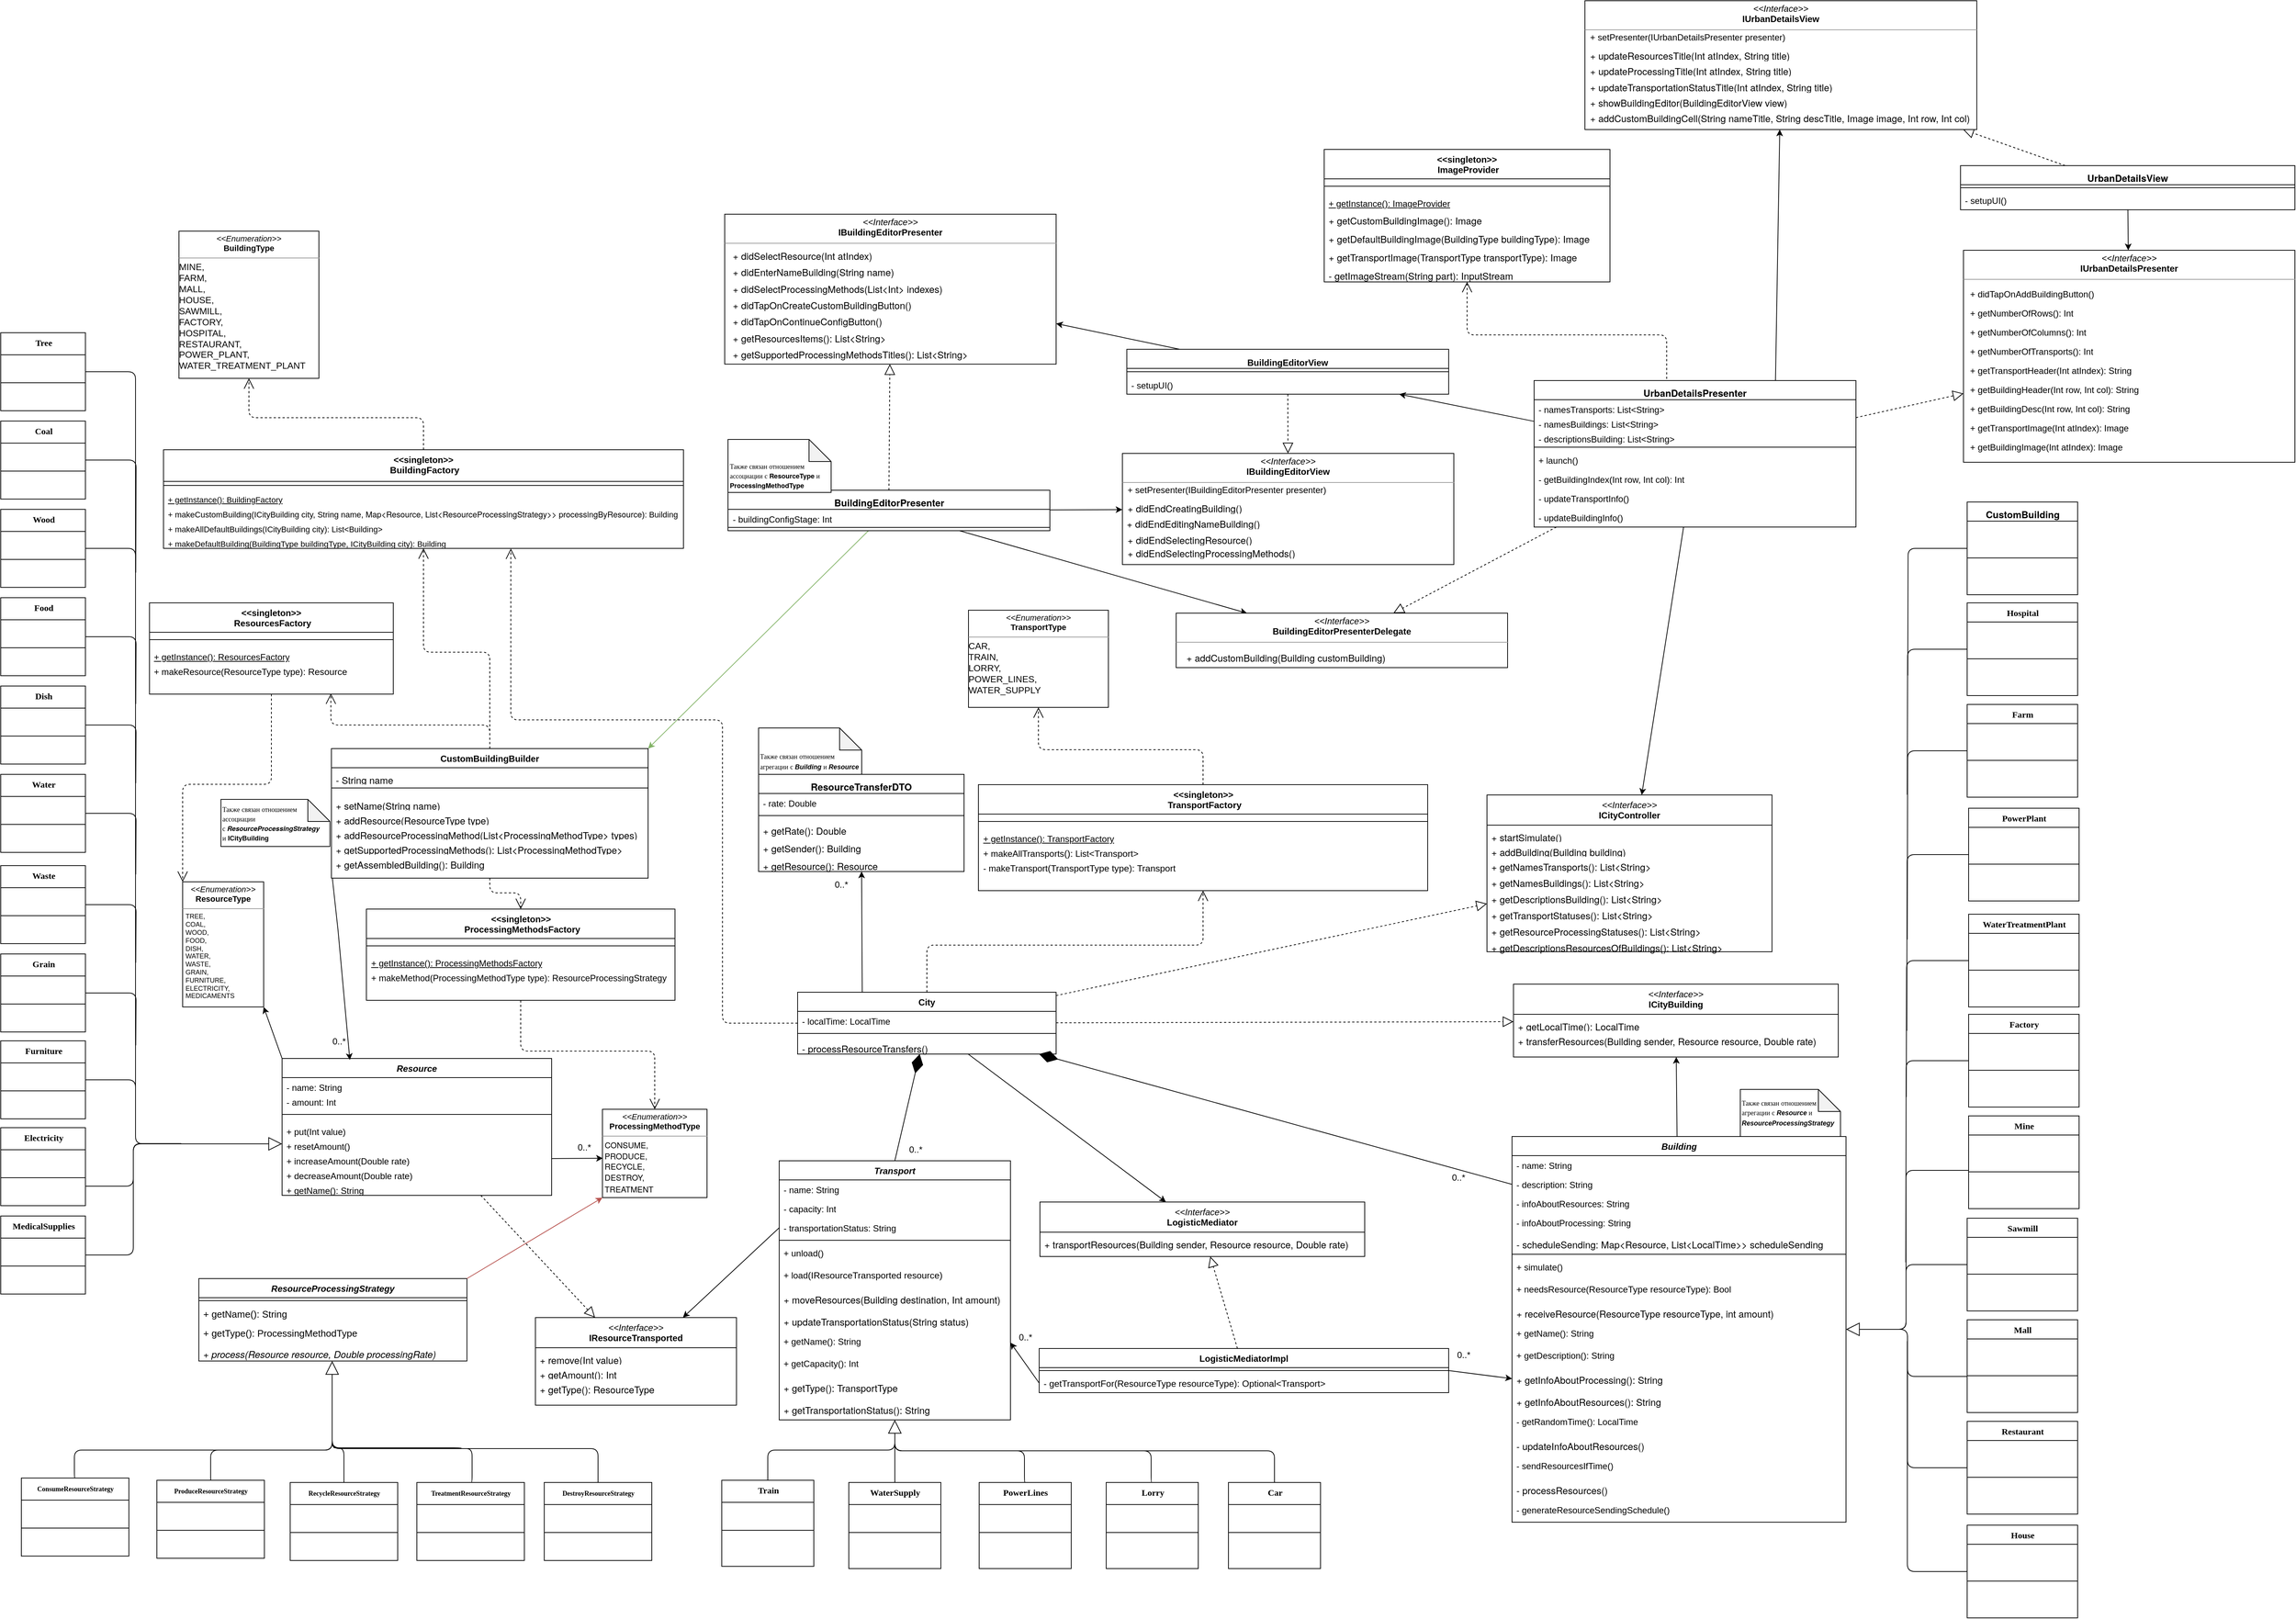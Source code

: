 <mxfile version="21.2.8" type="device">
  <diagram name="Page-1" id="9f46799a-70d6-7492-0946-bef42562c5a5">
    <mxGraphModel dx="2332" dy="1338" grid="0" gridSize="10" guides="1" tooltips="1" connect="1" arrows="1" fold="1" page="1" pageScale="1" pageWidth="3300" pageHeight="2339" background="none" math="0" shadow="0">
      <root>
        <mxCell id="0" />
        <mxCell id="1" parent="0" />
        <mxCell id="Ly2bwL0flhW5LjC_ObKh-81" value="&lt;font style=&quot;font-size: 12px;&quot;&gt;MedicalSupplies&lt;/font&gt;" style="swimlane;html=1;fontStyle=1;align=center;verticalAlign=top;childLayout=stackLayout;horizontal=1;startSize=30;horizontalStack=0;resizeParent=1;resizeLast=0;collapsible=1;marginBottom=0;swimlaneFillColor=#ffffff;rounded=0;shadow=0;comic=0;labelBackgroundColor=none;strokeWidth=1;fillColor=none;fontFamily=Verdana;fontSize=12" parent="1" vertex="1">
          <mxGeometry x="98" y="1770" width="115" height="106" as="geometry">
            <mxRectangle x="110" y="1260" width="80" height="30" as="alternateBounds" />
          </mxGeometry>
        </mxCell>
        <mxCell id="Ly2bwL0flhW5LjC_ObKh-82" value="" style="line;html=1;strokeWidth=1;fillColor=none;align=left;verticalAlign=middle;spacingTop=-1;spacingLeft=3;spacingRight=3;rotatable=0;labelPosition=right;points=[];portConstraint=eastwest;" parent="Ly2bwL0flhW5LjC_ObKh-81" vertex="1">
          <mxGeometry y="30" width="115" height="76" as="geometry" />
        </mxCell>
        <mxCell id="Ly2bwL0flhW5LjC_ObKh-83" style="edgeStyle=orthogonalEdgeStyle;rounded=1;orthogonalLoop=1;jettySize=auto;html=1;exitX=1;exitY=0.75;exitDx=0;exitDy=0;endArrow=none;endFill=0;" parent="1" source="Ly2bwL0flhW5LjC_ObKh-84" edge="1">
          <mxGeometry relative="1" as="geometry">
            <mxPoint x="343.176" y="1671.588" as="targetPoint" />
            <Array as="points">
              <mxPoint x="278" y="1730" />
              <mxPoint x="278" y="1672" />
            </Array>
          </mxGeometry>
        </mxCell>
        <mxCell id="Ly2bwL0flhW5LjC_ObKh-84" value="Electricity" style="swimlane;html=1;fontStyle=1;align=center;verticalAlign=top;childLayout=stackLayout;horizontal=1;startSize=30;horizontalStack=0;resizeParent=1;resizeLast=0;collapsible=1;marginBottom=0;swimlaneFillColor=#ffffff;rounded=0;shadow=0;comic=0;labelBackgroundColor=none;strokeWidth=1;fillColor=none;fontFamily=Verdana;fontSize=12" parent="1" vertex="1">
          <mxGeometry x="98" y="1650" width="115" height="106" as="geometry">
            <mxRectangle x="110" y="1260" width="80" height="30" as="alternateBounds" />
          </mxGeometry>
        </mxCell>
        <mxCell id="Ly2bwL0flhW5LjC_ObKh-85" value="" style="line;html=1;strokeWidth=1;fillColor=none;align=left;verticalAlign=middle;spacingTop=-1;spacingLeft=3;spacingRight=3;rotatable=0;labelPosition=right;points=[];portConstraint=eastwest;" parent="Ly2bwL0flhW5LjC_ObKh-84" vertex="1">
          <mxGeometry y="30" width="115" height="76" as="geometry" />
        </mxCell>
        <mxCell id="Ly2bwL0flhW5LjC_ObKh-86" style="edgeStyle=orthogonalEdgeStyle;rounded=1;orthogonalLoop=1;jettySize=auto;html=1;exitX=1;exitY=0.5;exitDx=0;exitDy=0;endArrow=none;endFill=0;" parent="1" source="Ly2bwL0flhW5LjC_ObKh-87" edge="1">
          <mxGeometry relative="1" as="geometry">
            <mxPoint x="280.538" y="1654.308" as="targetPoint" />
            <Array as="points">
              <mxPoint x="281" y="1585" />
              <mxPoint x="281" y="1654" />
            </Array>
          </mxGeometry>
        </mxCell>
        <mxCell id="Ly2bwL0flhW5LjC_ObKh-87" value="Furniture" style="swimlane;html=1;fontStyle=1;align=center;verticalAlign=top;childLayout=stackLayout;horizontal=1;startSize=30;horizontalStack=0;resizeParent=1;resizeLast=0;collapsible=1;marginBottom=0;swimlaneFillColor=#ffffff;rounded=0;shadow=0;comic=0;labelBackgroundColor=none;strokeWidth=1;fillColor=none;fontFamily=Verdana;fontSize=12" parent="1" vertex="1">
          <mxGeometry x="98" y="1532" width="115" height="106" as="geometry">
            <mxRectangle x="110" y="1260" width="80" height="30" as="alternateBounds" />
          </mxGeometry>
        </mxCell>
        <mxCell id="Ly2bwL0flhW5LjC_ObKh-88" value="" style="line;html=1;strokeWidth=1;fillColor=none;align=left;verticalAlign=middle;spacingTop=-1;spacingLeft=3;spacingRight=3;rotatable=0;labelPosition=right;points=[];portConstraint=eastwest;" parent="Ly2bwL0flhW5LjC_ObKh-87" vertex="1">
          <mxGeometry y="30" width="115" height="76" as="geometry" />
        </mxCell>
        <mxCell id="Ly2bwL0flhW5LjC_ObKh-89" style="edgeStyle=orthogonalEdgeStyle;rounded=1;orthogonalLoop=1;jettySize=auto;html=1;endArrow=none;endFill=0;" parent="1" source="Ly2bwL0flhW5LjC_ObKh-90" edge="1">
          <mxGeometry relative="1" as="geometry">
            <mxPoint x="281.308" y="1538.154" as="targetPoint" />
          </mxGeometry>
        </mxCell>
        <mxCell id="Ly2bwL0flhW5LjC_ObKh-90" value="Grain" style="swimlane;html=1;fontStyle=1;align=center;verticalAlign=top;childLayout=stackLayout;horizontal=1;startSize=30;horizontalStack=0;resizeParent=1;resizeLast=0;collapsible=1;marginBottom=0;swimlaneFillColor=#ffffff;rounded=0;shadow=0;comic=0;labelBackgroundColor=none;strokeWidth=1;fillColor=none;fontFamily=Verdana;fontSize=12" parent="1" vertex="1">
          <mxGeometry x="98" y="1414" width="115" height="106" as="geometry">
            <mxRectangle x="110" y="1260" width="80" height="30" as="alternateBounds" />
          </mxGeometry>
        </mxCell>
        <mxCell id="Ly2bwL0flhW5LjC_ObKh-91" value="" style="line;html=1;strokeWidth=1;fillColor=none;align=left;verticalAlign=middle;spacingTop=-1;spacingLeft=3;spacingRight=3;rotatable=0;labelPosition=right;points=[];portConstraint=eastwest;" parent="Ly2bwL0flhW5LjC_ObKh-90" vertex="1">
          <mxGeometry y="30" width="115" height="76" as="geometry" />
        </mxCell>
        <mxCell id="Ly2bwL0flhW5LjC_ObKh-92" style="edgeStyle=orthogonalEdgeStyle;rounded=1;orthogonalLoop=1;jettySize=auto;html=1;exitX=1;exitY=0.5;exitDx=0;exitDy=0;endArrow=none;endFill=0;" parent="1" source="Ly2bwL0flhW5LjC_ObKh-93" edge="1">
          <mxGeometry relative="1" as="geometry">
            <mxPoint x="281.308" y="1425.846" as="targetPoint" />
          </mxGeometry>
        </mxCell>
        <mxCell id="Ly2bwL0flhW5LjC_ObKh-93" value="Waste" style="swimlane;html=1;fontStyle=1;align=center;verticalAlign=top;childLayout=stackLayout;horizontal=1;startSize=30;horizontalStack=0;resizeParent=1;resizeLast=0;collapsible=1;marginBottom=0;swimlaneFillColor=#ffffff;rounded=0;shadow=0;comic=0;labelBackgroundColor=none;strokeWidth=1;fillColor=none;fontFamily=Verdana;fontSize=12" parent="1" vertex="1">
          <mxGeometry x="98" y="1294" width="115" height="106" as="geometry">
            <mxRectangle x="110" y="1260" width="80" height="30" as="alternateBounds" />
          </mxGeometry>
        </mxCell>
        <mxCell id="Ly2bwL0flhW5LjC_ObKh-94" value="" style="line;html=1;strokeWidth=1;fillColor=none;align=left;verticalAlign=middle;spacingTop=-1;spacingLeft=3;spacingRight=3;rotatable=0;labelPosition=right;points=[];portConstraint=eastwest;" parent="Ly2bwL0flhW5LjC_ObKh-93" vertex="1">
          <mxGeometry y="30" width="115" height="76" as="geometry" />
        </mxCell>
        <mxCell id="Ly2bwL0flhW5LjC_ObKh-95" style="edgeStyle=orthogonalEdgeStyle;rounded=1;orthogonalLoop=1;jettySize=auto;html=1;endArrow=none;endFill=0;" parent="1" source="Ly2bwL0flhW5LjC_ObKh-96" edge="1">
          <mxGeometry relative="1" as="geometry">
            <mxPoint x="281.308" y="1305.846" as="targetPoint" />
          </mxGeometry>
        </mxCell>
        <mxCell id="Ly2bwL0flhW5LjC_ObKh-96" value="Water" style="swimlane;html=1;fontStyle=1;align=center;verticalAlign=top;childLayout=stackLayout;horizontal=1;startSize=30;horizontalStack=0;resizeParent=1;resizeLast=0;collapsible=1;marginBottom=0;swimlaneFillColor=#ffffff;rounded=0;shadow=0;comic=0;labelBackgroundColor=none;strokeWidth=1;fillColor=none;fontFamily=Verdana;fontSize=12" parent="1" vertex="1">
          <mxGeometry x="98" y="1170" width="115" height="106" as="geometry">
            <mxRectangle x="110" y="1260" width="80" height="30" as="alternateBounds" />
          </mxGeometry>
        </mxCell>
        <mxCell id="Ly2bwL0flhW5LjC_ObKh-97" value="" style="line;html=1;strokeWidth=1;fillColor=none;align=left;verticalAlign=middle;spacingTop=-1;spacingLeft=3;spacingRight=3;rotatable=0;labelPosition=right;points=[];portConstraint=eastwest;" parent="Ly2bwL0flhW5LjC_ObKh-96" vertex="1">
          <mxGeometry y="30" width="115" height="76" as="geometry" />
        </mxCell>
        <mxCell id="Ly2bwL0flhW5LjC_ObKh-98" style="edgeStyle=orthogonalEdgeStyle;rounded=1;orthogonalLoop=1;jettySize=auto;html=1;endArrow=none;endFill=0;" parent="1" source="Ly2bwL0flhW5LjC_ObKh-99" edge="1">
          <mxGeometry relative="1" as="geometry">
            <mxPoint x="281.308" y="1182" as="targetPoint" />
          </mxGeometry>
        </mxCell>
        <mxCell id="Ly2bwL0flhW5LjC_ObKh-99" value="Dish" style="swimlane;html=1;fontStyle=1;align=center;verticalAlign=top;childLayout=stackLayout;horizontal=1;startSize=30;horizontalStack=0;resizeParent=1;resizeLast=0;collapsible=1;marginBottom=0;swimlaneFillColor=#ffffff;rounded=0;shadow=0;comic=0;labelBackgroundColor=none;strokeWidth=1;fillColor=none;fontFamily=Verdana;fontSize=12" parent="1" vertex="1">
          <mxGeometry x="98" y="1050" width="115" height="106" as="geometry">
            <mxRectangle x="110" y="1260" width="80" height="30" as="alternateBounds" />
          </mxGeometry>
        </mxCell>
        <mxCell id="Ly2bwL0flhW5LjC_ObKh-100" value="" style="line;html=1;strokeWidth=1;fillColor=none;align=left;verticalAlign=middle;spacingTop=-1;spacingLeft=3;spacingRight=3;rotatable=0;labelPosition=right;points=[];portConstraint=eastwest;" parent="Ly2bwL0flhW5LjC_ObKh-99" vertex="1">
          <mxGeometry y="30" width="115" height="76" as="geometry" />
        </mxCell>
        <mxCell id="Ly2bwL0flhW5LjC_ObKh-101" style="edgeStyle=orthogonalEdgeStyle;rounded=1;orthogonalLoop=1;jettySize=auto;html=1;endArrow=none;endFill=0;" parent="1" source="Ly2bwL0flhW5LjC_ObKh-102" edge="1">
          <mxGeometry relative="1" as="geometry">
            <mxPoint x="281.308" y="1074.308" as="targetPoint" />
          </mxGeometry>
        </mxCell>
        <mxCell id="Ly2bwL0flhW5LjC_ObKh-102" value="Food" style="swimlane;html=1;fontStyle=1;align=center;verticalAlign=top;childLayout=stackLayout;horizontal=1;startSize=30;horizontalStack=0;resizeParent=1;resizeLast=0;collapsible=1;marginBottom=0;swimlaneFillColor=#ffffff;rounded=0;shadow=0;comic=0;labelBackgroundColor=none;strokeWidth=1;fillColor=none;fontFamily=Verdana;fontSize=12" parent="1" vertex="1">
          <mxGeometry x="98" y="930" width="115" height="106" as="geometry">
            <mxRectangle x="110" y="1260" width="80" height="30" as="alternateBounds" />
          </mxGeometry>
        </mxCell>
        <mxCell id="Ly2bwL0flhW5LjC_ObKh-103" value="" style="line;html=1;strokeWidth=1;fillColor=none;align=left;verticalAlign=middle;spacingTop=-1;spacingLeft=3;spacingRight=3;rotatable=0;labelPosition=right;points=[];portConstraint=eastwest;" parent="Ly2bwL0flhW5LjC_ObKh-102" vertex="1">
          <mxGeometry y="30" width="115" height="76" as="geometry" />
        </mxCell>
        <mxCell id="Ly2bwL0flhW5LjC_ObKh-104" style="edgeStyle=orthogonalEdgeStyle;rounded=1;orthogonalLoop=1;jettySize=auto;html=1;endArrow=none;endFill=0;" parent="1" source="Ly2bwL0flhW5LjC_ObKh-105" edge="1">
          <mxGeometry relative="1" as="geometry">
            <mxPoint x="280.538" y="952" as="targetPoint" />
            <Array as="points">
              <mxPoint x="281" y="863" />
              <mxPoint x="281" y="952" />
            </Array>
          </mxGeometry>
        </mxCell>
        <mxCell id="Ly2bwL0flhW5LjC_ObKh-105" value="Wood" style="swimlane;html=1;fontStyle=1;align=center;verticalAlign=top;childLayout=stackLayout;horizontal=1;startSize=30;horizontalStack=0;resizeParent=1;resizeLast=0;collapsible=1;marginBottom=0;swimlaneFillColor=#ffffff;rounded=0;shadow=0;comic=0;labelBackgroundColor=none;strokeWidth=1;fillColor=none;fontFamily=Verdana;fontSize=12" parent="1" vertex="1">
          <mxGeometry x="98" y="810" width="115" height="106" as="geometry">
            <mxRectangle x="110" y="1260" width="80" height="30" as="alternateBounds" />
          </mxGeometry>
        </mxCell>
        <mxCell id="Ly2bwL0flhW5LjC_ObKh-106" value="" style="line;html=1;strokeWidth=1;fillColor=none;align=left;verticalAlign=middle;spacingTop=-1;spacingLeft=3;spacingRight=3;rotatable=0;labelPosition=right;points=[];portConstraint=eastwest;" parent="Ly2bwL0flhW5LjC_ObKh-105" vertex="1">
          <mxGeometry y="30" width="115" height="76" as="geometry" />
        </mxCell>
        <mxCell id="Ly2bwL0flhW5LjC_ObKh-107" style="edgeStyle=orthogonalEdgeStyle;rounded=1;orthogonalLoop=1;jettySize=auto;html=1;endArrow=none;endFill=0;" parent="1" source="Ly2bwL0flhW5LjC_ObKh-108" edge="1">
          <mxGeometry relative="1" as="geometry">
            <mxPoint x="281.308" y="895.846" as="targetPoint" />
          </mxGeometry>
        </mxCell>
        <mxCell id="Ly2bwL0flhW5LjC_ObKh-108" value="Coal" style="swimlane;html=1;fontStyle=1;align=center;verticalAlign=top;childLayout=stackLayout;horizontal=1;startSize=30;horizontalStack=0;resizeParent=1;resizeLast=0;collapsible=1;marginBottom=0;swimlaneFillColor=#ffffff;rounded=0;shadow=0;comic=0;labelBackgroundColor=none;strokeWidth=1;fillColor=none;fontFamily=Verdana;fontSize=12" parent="1" vertex="1">
          <mxGeometry x="98" y="690" width="115" height="106" as="geometry">
            <mxRectangle x="110" y="1260" width="80" height="30" as="alternateBounds" />
          </mxGeometry>
        </mxCell>
        <mxCell id="Ly2bwL0flhW5LjC_ObKh-109" value="" style="line;html=1;strokeWidth=1;fillColor=none;align=left;verticalAlign=middle;spacingTop=-1;spacingLeft=3;spacingRight=3;rotatable=0;labelPosition=right;points=[];portConstraint=eastwest;" parent="Ly2bwL0flhW5LjC_ObKh-108" vertex="1">
          <mxGeometry y="30" width="115" height="76" as="geometry" />
        </mxCell>
        <mxCell id="Ly2bwL0flhW5LjC_ObKh-110" value="Tree" style="swimlane;html=1;fontStyle=1;align=center;verticalAlign=top;childLayout=stackLayout;horizontal=1;startSize=30;horizontalStack=0;resizeParent=1;resizeLast=0;collapsible=1;marginBottom=0;swimlaneFillColor=#ffffff;rounded=0;shadow=0;comic=0;labelBackgroundColor=none;strokeWidth=1;fillColor=none;fontFamily=Verdana;fontSize=12" parent="1" vertex="1">
          <mxGeometry x="98" y="570" width="115" height="106" as="geometry">
            <mxRectangle x="110" y="1260" width="80" height="30" as="alternateBounds" />
          </mxGeometry>
        </mxCell>
        <mxCell id="Ly2bwL0flhW5LjC_ObKh-111" value="" style="line;html=1;strokeWidth=1;fillColor=none;align=left;verticalAlign=middle;spacingTop=-1;spacingLeft=3;spacingRight=3;rotatable=0;labelPosition=right;points=[];portConstraint=eastwest;" parent="Ly2bwL0flhW5LjC_ObKh-110" vertex="1">
          <mxGeometry y="30" width="115" height="76" as="geometry" />
        </mxCell>
        <mxCell id="Ly2bwL0flhW5LjC_ObKh-112" value="" style="endArrow=block;endSize=16;endFill=0;html=1;rounded=1;edgeStyle=orthogonalEdgeStyle;exitX=1;exitY=0.5;exitDx=0;exitDy=0;entryX=0;entryY=0.5;entryDx=0;entryDy=0;" parent="1" source="Ly2bwL0flhW5LjC_ObKh-81" target="Ly2bwL0flhW5LjC_ObKh-127" edge="1">
          <mxGeometry width="160" relative="1" as="geometry">
            <mxPoint x="278" y="1822" as="sourcePoint" />
            <mxPoint x="420" y="1672" as="targetPoint" />
            <Array as="points">
              <mxPoint x="278" y="1823" />
              <mxPoint x="278" y="1672" />
              <mxPoint x="437" y="1672" />
            </Array>
          </mxGeometry>
        </mxCell>
        <mxCell id="Ly2bwL0flhW5LjC_ObKh-113" value="" style="line;strokeWidth=1;fillColor=none;align=left;verticalAlign=middle;spacingTop=-1;spacingLeft=3;spacingRight=3;rotatable=0;labelPosition=right;points=[];portConstraint=eastwest;strokeColor=inherit;direction=south;" parent="1" vertex="1">
          <mxGeometry x="274" y="1687" width="8" height="16" as="geometry" />
        </mxCell>
        <mxCell id="Ly2bwL0flhW5LjC_ObKh-114" value="" style="endArrow=none;html=1;rounded=1;edgeStyle=orthogonalEdgeStyle;exitX=1;exitY=0.5;exitDx=0;exitDy=0;" parent="1" source="Ly2bwL0flhW5LjC_ObKh-110" edge="1">
          <mxGeometry relative="1" as="geometry">
            <mxPoint x="278" y="1486" as="sourcePoint" />
            <mxPoint x="348" y="1672" as="targetPoint" />
            <Array as="points">
              <mxPoint x="281" y="623" />
              <mxPoint x="281" y="1672" />
              <mxPoint x="338" y="1672" />
            </Array>
          </mxGeometry>
        </mxCell>
        <mxCell id="Ly2bwL0flhW5LjC_ObKh-170" style="rounded=0;orthogonalLoop=1;jettySize=auto;html=1;exitX=0;exitY=0;exitDx=0;exitDy=0;entryX=1;entryY=1;entryDx=0;entryDy=0;" parent="1" source="Ly2bwL0flhW5LjC_ObKh-122" target="Ly2bwL0flhW5LjC_ObKh-133" edge="1">
          <mxGeometry relative="1" as="geometry" />
        </mxCell>
        <mxCell id="Ly2bwL0flhW5LjC_ObKh-122" value="&lt;i style=&quot;&quot;&gt;Resource&lt;/i&gt;" style="swimlane;fontStyle=1;align=center;verticalAlign=top;childLayout=stackLayout;horizontal=1;startSize=26;horizontalStack=0;resizeParent=1;resizeParentMax=0;resizeLast=0;collapsible=1;marginBottom=0;whiteSpace=wrap;html=1;" parent="1" vertex="1">
          <mxGeometry x="480" y="1556" width="366" height="186" as="geometry">
            <mxRectangle x="240" y="820" width="90" height="30" as="alternateBounds" />
          </mxGeometry>
        </mxCell>
        <mxCell id="Ly2bwL0flhW5LjC_ObKh-124" value="- name: String" style="text;strokeColor=none;fillColor=none;align=left;verticalAlign=top;spacingLeft=4;spacingRight=4;overflow=hidden;rotatable=0;points=[[0,0.5],[1,0.5]];portConstraint=eastwest;whiteSpace=wrap;html=1;" parent="Ly2bwL0flhW5LjC_ObKh-122" vertex="1">
          <mxGeometry y="26" width="366" height="20" as="geometry" />
        </mxCell>
        <mxCell id="gi1XJPSqLzxB6Ro19zo2-2" value="- amount: Int" style="text;strokeColor=none;fillColor=none;align=left;verticalAlign=top;spacingLeft=4;spacingRight=4;overflow=hidden;rotatable=0;points=[[0,0.5],[1,0.5]];portConstraint=eastwest;whiteSpace=wrap;html=1;" vertex="1" parent="Ly2bwL0flhW5LjC_ObKh-122">
          <mxGeometry y="46" width="366" height="20" as="geometry" />
        </mxCell>
        <mxCell id="Ly2bwL0flhW5LjC_ObKh-126" value="" style="line;strokeWidth=1;fillColor=none;align=left;verticalAlign=middle;spacingTop=-1;spacingLeft=3;spacingRight=3;rotatable=0;labelPosition=right;points=[];portConstraint=eastwest;strokeColor=inherit;" parent="Ly2bwL0flhW5LjC_ObKh-122" vertex="1">
          <mxGeometry y="66" width="366" height="20" as="geometry" />
        </mxCell>
        <mxCell id="Ly2bwL0flhW5LjC_ObKh-173" value="+ put(Int value)" style="text;strokeColor=none;fillColor=none;align=left;verticalAlign=top;spacingLeft=4;spacingRight=4;overflow=hidden;rotatable=0;points=[[0,0.5],[1,0.5]];portConstraint=eastwest;whiteSpace=wrap;html=1;" parent="Ly2bwL0flhW5LjC_ObKh-122" vertex="1">
          <mxGeometry y="86" width="366" height="20" as="geometry" />
        </mxCell>
        <mxCell id="Ly2bwL0flhW5LjC_ObKh-127" value="+ resetAmount()" style="text;strokeColor=none;fillColor=none;align=left;verticalAlign=top;spacingLeft=4;spacingRight=4;overflow=hidden;rotatable=0;points=[[0,0.5],[1,0.5]];portConstraint=eastwest;whiteSpace=wrap;html=1;" parent="Ly2bwL0flhW5LjC_ObKh-122" vertex="1">
          <mxGeometry y="106" width="366" height="20" as="geometry" />
        </mxCell>
        <mxCell id="Ly2bwL0flhW5LjC_ObKh-128" value="+ increaseAmount(Double rate)" style="text;strokeColor=none;fillColor=none;align=left;verticalAlign=top;spacingLeft=4;spacingRight=4;overflow=hidden;rotatable=0;points=[[0,0.5],[1,0.5]];portConstraint=eastwest;whiteSpace=wrap;html=1;" parent="Ly2bwL0flhW5LjC_ObKh-122" vertex="1">
          <mxGeometry y="126" width="366" height="20" as="geometry" />
        </mxCell>
        <mxCell id="Ly2bwL0flhW5LjC_ObKh-129" value="+&amp;nbsp;decreaseAmount(Double rate)" style="text;strokeColor=none;fillColor=none;align=left;verticalAlign=top;spacingLeft=4;spacingRight=4;overflow=hidden;rotatable=0;points=[[0,0.5],[1,0.5]];portConstraint=eastwest;whiteSpace=wrap;html=1;" parent="Ly2bwL0flhW5LjC_ObKh-122" vertex="1">
          <mxGeometry y="146" width="366" height="20" as="geometry" />
        </mxCell>
        <mxCell id="Ly2bwL0flhW5LjC_ObKh-130" value="+ getName(): String" style="text;strokeColor=none;fillColor=none;align=left;verticalAlign=top;spacingLeft=4;spacingRight=4;overflow=hidden;rotatable=0;points=[[0,0.5],[1,0.5]];portConstraint=eastwest;whiteSpace=wrap;html=1;" parent="Ly2bwL0flhW5LjC_ObKh-122" vertex="1">
          <mxGeometry y="166" width="366" height="20" as="geometry" />
        </mxCell>
        <mxCell id="Ly2bwL0flhW5LjC_ObKh-133" value="&lt;p style=&quot;margin: 4px 0px 0px; text-align: center; font-size: 11px;&quot;&gt;&lt;font style=&quot;font-size: 11px;&quot;&gt;&lt;i style=&quot;border-color: var(--border-color);&quot;&gt;&amp;lt;&amp;lt;Enumeration&amp;gt;&amp;gt;&lt;/i&gt;&lt;br style=&quot;border-color: var(--border-color);&quot;&gt;&lt;b&gt;ResourceType&lt;/b&gt;&lt;/font&gt;&lt;/p&gt;&lt;hr style=&quot;font-size: 11px;&quot; size=&quot;1&quot;&gt;&lt;p style=&quot;margin: 0px 0px 0px 4px; font-size: 9px;&quot;&gt;TREE,&lt;br style=&quot;border-color: var(--border-color);&quot;&gt;&lt;span style=&quot;background-color: rgb(255, 255, 255);&quot;&gt;COAL,&lt;/span&gt;&lt;br style=&quot;border-color: var(--border-color);&quot;&gt;&lt;span style=&quot;background-color: rgb(255, 255, 255);&quot;&gt;WOOD,&lt;/span&gt;&lt;br style=&quot;border-color: var(--border-color);&quot;&gt;&lt;span style=&quot;background-color: rgb(255, 255, 255);&quot;&gt;FOOD,&lt;/span&gt;&lt;br style=&quot;border-color: var(--border-color);&quot;&gt;&lt;span style=&quot;background-color: rgb(255, 255, 255);&quot;&gt;DISH,&lt;/span&gt;&lt;br style=&quot;border-color: var(--border-color);&quot;&gt;&lt;span style=&quot;background-color: rgb(255, 255, 255);&quot;&gt;WATER,&lt;/span&gt;&lt;br style=&quot;border-color: var(--border-color);&quot;&gt;&lt;span style=&quot;background-color: rgb(255, 255, 255);&quot;&gt;WASTE,&lt;/span&gt;&lt;br style=&quot;border-color: var(--border-color);&quot;&gt;&lt;span style=&quot;background-color: rgb(255, 255, 255);&quot;&gt;GRAIN,&lt;/span&gt;&lt;br style=&quot;border-color: var(--border-color);&quot;&gt;&lt;span style=&quot;background-color: rgb(255, 255, 255);&quot;&gt;FURNITURE,&lt;/span&gt;&lt;br style=&quot;border-color: var(--border-color);&quot;&gt;&lt;span style=&quot;background-color: rgb(255, 255, 255);&quot;&gt;ELECTRICITY,&lt;/span&gt;&lt;br style=&quot;border-color: var(--border-color);&quot;&gt;MEDICAMENTS&lt;br&gt;&lt;/p&gt;" style="verticalAlign=top;align=left;overflow=fill;fontSize=12;fontFamily=Helvetica;html=1;whiteSpace=wrap;" parent="1" vertex="1">
          <mxGeometry x="345" y="1316" width="110" height="170" as="geometry" />
        </mxCell>
        <mxCell id="Ly2bwL0flhW5LjC_ObKh-134" value="&lt;p style=&quot;margin: 4px 0px 0px; text-align: center; font-size: 11px;&quot;&gt;&lt;font style=&quot;font-size: 11px;&quot;&gt;&lt;i style=&quot;border-color: var(--border-color);&quot;&gt;&amp;lt;&amp;lt;Enumeration&amp;gt;&amp;gt;&lt;/i&gt;&lt;br style=&quot;border-color: var(--border-color);&quot;&gt;&lt;/font&gt;&lt;b&gt;ProcessingMethodType&lt;/b&gt;&lt;/p&gt;&lt;hr style=&quot;font-size: 11px;&quot; size=&quot;1&quot;&gt;&lt;span style=&quot;font-size: 11px; font-family: &amp;quot;Helvetica Neue&amp;quot;; background-color: initial;&quot;&gt;&amp;nbsp;&lt;/span&gt;&lt;font style=&quot;font-size: 11px;&quot;&gt;&lt;span style=&quot;font-family: &amp;quot;Helvetica Neue&amp;quot;; background-color: initial;&quot;&gt;CONSUME,&lt;/span&gt;&lt;br&gt;&lt;span style=&quot;font-family: &amp;quot;Helvetica Neue&amp;quot;; background-color: initial;&quot;&gt;&amp;nbsp;PRODUCE,&lt;/span&gt;&lt;br&gt;&lt;span style=&quot;font-family: &amp;quot;Helvetica Neue&amp;quot;; background-color: initial;&quot;&gt;&amp;nbsp;RECYCLE,&lt;/span&gt;&lt;br&gt;&lt;span style=&quot;font-family: &amp;quot;Helvetica Neue&amp;quot;; background-color: initial;&quot;&gt;&amp;nbsp;DESTROY,&lt;/span&gt;&lt;br&gt;&lt;/font&gt;&lt;p style=&quot;border-color: var(--border-color); font-variant-numeric: normal; font-variant-east-asian: normal; font-variant-alternates: normal; font-kerning: auto; font-optical-sizing: auto; font-feature-settings: normal; font-variation-settings: normal; font-stretch: normal; line-height: normal; font-family: &amp;quot;Helvetica Neue&amp;quot;; margin: 0px; font-size: 11px;&quot; class=&quot;p1&quot;&gt;&lt;font style=&quot;border-color: var(--border-color); font-size: 11px;&quot;&gt;&amp;nbsp;TREATMENT&lt;/font&gt;&lt;/p&gt;" style="verticalAlign=top;align=left;overflow=fill;fontSize=12;fontFamily=Helvetica;html=1;whiteSpace=wrap;" parent="1" vertex="1">
          <mxGeometry x="915" y="1625" width="142" height="120" as="geometry" />
        </mxCell>
        <mxCell id="Ly2bwL0flhW5LjC_ObKh-135" value="&lt;i&gt;ResourceProcessingStrategy&lt;/i&gt;" style="swimlane;fontStyle=1;align=center;verticalAlign=top;childLayout=stackLayout;horizontal=1;startSize=26;horizontalStack=0;resizeParent=1;resizeParentMax=0;resizeLast=0;collapsible=1;marginBottom=0;whiteSpace=wrap;html=1;" parent="1" vertex="1">
          <mxGeometry x="367" y="1855" width="364" height="112" as="geometry" />
        </mxCell>
        <mxCell id="Ly2bwL0flhW5LjC_ObKh-136" value="" style="line;strokeWidth=1;fillColor=none;align=left;verticalAlign=middle;spacingTop=-1;spacingLeft=3;spacingRight=3;rotatable=0;labelPosition=right;points=[];portConstraint=eastwest;strokeColor=inherit;" parent="Ly2bwL0flhW5LjC_ObKh-135" vertex="1">
          <mxGeometry y="26" width="364" height="8" as="geometry" />
        </mxCell>
        <mxCell id="Ly2bwL0flhW5LjC_ObKh-138" value="&lt;font style=&quot;font-size: 13px;&quot;&gt;+ getName(): String&lt;/font&gt;" style="text;strokeColor=none;fillColor=none;align=left;verticalAlign=top;spacingLeft=4;spacingRight=4;overflow=hidden;rotatable=0;points=[[0,0.5],[1,0.5]];portConstraint=eastwest;whiteSpace=wrap;html=1;" parent="Ly2bwL0flhW5LjC_ObKh-135" vertex="1">
          <mxGeometry y="34" width="364" height="26" as="geometry" />
        </mxCell>
        <mxCell id="5JduEovK_gy01ZCtBnLf-13" value="&lt;font style=&quot;font-size: 13px;&quot;&gt;+ getType(): P&lt;span style=&quot;border-color: var(--border-color); text-align: center;&quot;&gt;rocessingMethodType&lt;/span&gt;&lt;/font&gt;" style="text;strokeColor=none;fillColor=none;align=left;verticalAlign=top;spacingLeft=4;spacingRight=4;overflow=hidden;rotatable=0;points=[[0,0.5],[1,0.5]];portConstraint=eastwest;whiteSpace=wrap;html=1;" parent="Ly2bwL0flhW5LjC_ObKh-135" vertex="1">
          <mxGeometry y="60" width="364" height="26" as="geometry" />
        </mxCell>
        <mxCell id="5JduEovK_gy01ZCtBnLf-15" value="&lt;p style=&quot;margin: 0px; font-variant-numeric: normal; font-variant-east-asian: normal; font-variant-alternates: normal; font-kerning: auto; font-optical-sizing: auto; font-feature-settings: normal; font-variation-settings: normal; font-stretch: normal; font-size: 13px; line-height: normal; font-family: &amp;quot;Helvetica Neue&amp;quot;;&quot; class=&quot;p1&quot;&gt;&lt;i&gt;+ process(Resource resource, Double processingRate)&lt;/i&gt;&lt;/p&gt;" style="text;strokeColor=none;fillColor=none;align=left;verticalAlign=top;spacingLeft=4;spacingRight=4;overflow=hidden;rotatable=0;points=[[0,0.5],[1,0.5]];portConstraint=eastwest;whiteSpace=wrap;html=1;" parent="Ly2bwL0flhW5LjC_ObKh-135" vertex="1">
          <mxGeometry y="86" width="364" height="26" as="geometry" />
        </mxCell>
        <mxCell id="Ly2bwL0flhW5LjC_ObKh-139" style="rounded=0;orthogonalLoop=1;jettySize=auto;html=1;entryX=0;entryY=1;entryDx=0;entryDy=0;exitX=1;exitY=0;exitDx=0;exitDy=0;fillColor=#f8cecc;strokeColor=#b85450;" parent="1" source="Ly2bwL0flhW5LjC_ObKh-135" target="Ly2bwL0flhW5LjC_ObKh-134" edge="1">
          <mxGeometry relative="1" as="geometry">
            <mxPoint x="628" y="1653" as="targetPoint" />
            <mxPoint x="807" y="1611" as="sourcePoint" />
          </mxGeometry>
        </mxCell>
        <mxCell id="Ly2bwL0flhW5LjC_ObKh-153" style="edgeStyle=orthogonalEdgeStyle;rounded=1;orthogonalLoop=1;jettySize=auto;html=1;exitX=0.5;exitY=0;exitDx=0;exitDy=0;endArrow=none;endFill=0;" parent="1" source="Ly2bwL0flhW5LjC_ObKh-154" edge="1">
          <mxGeometry relative="1" as="geometry">
            <mxPoint x="548" y="2026" as="targetPoint" />
            <Array as="points">
              <mxPoint x="198" y="2126" />
              <mxPoint x="198" y="2088" />
              <mxPoint x="548" y="2088" />
            </Array>
          </mxGeometry>
        </mxCell>
        <mxCell id="Ly2bwL0flhW5LjC_ObKh-154" value="&lt;font style=&quot;font-size: 9px;&quot;&gt;ConsumeResourceStrategy&lt;/font&gt;" style="swimlane;html=1;fontStyle=1;align=center;verticalAlign=top;childLayout=stackLayout;horizontal=1;startSize=30;horizontalStack=0;resizeParent=1;resizeLast=0;collapsible=1;marginBottom=0;swimlaneFillColor=#ffffff;rounded=0;shadow=0;comic=0;labelBackgroundColor=none;strokeWidth=1;fillColor=none;fontFamily=Verdana;fontSize=12" parent="1" vertex="1">
          <mxGeometry x="126" y="2126" width="146" height="106" as="geometry">
            <mxRectangle x="110" y="1260" width="80" height="30" as="alternateBounds" />
          </mxGeometry>
        </mxCell>
        <mxCell id="Ly2bwL0flhW5LjC_ObKh-155" value="" style="line;html=1;strokeWidth=1;fillColor=none;align=left;verticalAlign=middle;spacingTop=-1;spacingLeft=3;spacingRight=3;rotatable=0;labelPosition=right;points=[];portConstraint=eastwest;" parent="Ly2bwL0flhW5LjC_ObKh-154" vertex="1">
          <mxGeometry y="30" width="146" height="76" as="geometry" />
        </mxCell>
        <mxCell id="Ly2bwL0flhW5LjC_ObKh-156" value="&lt;font style=&quot;font-size: 9px;&quot;&gt;ProduceResourceStrategy&lt;/font&gt;" style="swimlane;html=1;fontStyle=1;align=center;verticalAlign=top;childLayout=stackLayout;horizontal=1;startSize=30;horizontalStack=0;resizeParent=1;resizeLast=0;collapsible=1;marginBottom=0;swimlaneFillColor=#ffffff;rounded=0;shadow=0;comic=0;labelBackgroundColor=none;strokeWidth=1;fillColor=none;fontFamily=Verdana;fontSize=12" parent="1" vertex="1">
          <mxGeometry x="310" y="2129" width="146" height="106" as="geometry">
            <mxRectangle x="110" y="1260" width="80" height="30" as="alternateBounds" />
          </mxGeometry>
        </mxCell>
        <mxCell id="Ly2bwL0flhW5LjC_ObKh-157" value="" style="line;html=1;strokeWidth=1;fillColor=none;align=left;verticalAlign=middle;spacingTop=-1;spacingLeft=3;spacingRight=3;rotatable=0;labelPosition=right;points=[];portConstraint=eastwest;" parent="Ly2bwL0flhW5LjC_ObKh-156" vertex="1">
          <mxGeometry y="30" width="146" height="76" as="geometry" />
        </mxCell>
        <mxCell id="Ly2bwL0flhW5LjC_ObKh-158" style="edgeStyle=orthogonalEdgeStyle;rounded=1;orthogonalLoop=1;jettySize=auto;html=1;exitX=0.5;exitY=0;exitDx=0;exitDy=0;endArrow=none;endFill=0;" parent="1" source="Ly2bwL0flhW5LjC_ObKh-159" edge="1">
          <mxGeometry relative="1" as="geometry">
            <mxPoint x="548" y="2032" as="targetPoint" />
            <Array as="points">
              <mxPoint x="738" y="2132" />
              <mxPoint x="738" y="2086" />
              <mxPoint x="723" y="2086" />
              <mxPoint x="678" y="2085" />
              <mxPoint x="548" y="2086" />
            </Array>
          </mxGeometry>
        </mxCell>
        <mxCell id="Ly2bwL0flhW5LjC_ObKh-159" value="&lt;font style=&quot;font-size: 9px;&quot;&gt;TreatmentResourceStrategy&lt;/font&gt;" style="swimlane;html=1;fontStyle=1;align=center;verticalAlign=top;childLayout=stackLayout;horizontal=1;startSize=30;horizontalStack=0;resizeParent=1;resizeLast=0;collapsible=1;marginBottom=0;swimlaneFillColor=#ffffff;rounded=0;shadow=0;comic=0;labelBackgroundColor=none;strokeWidth=1;fillColor=none;fontFamily=Verdana;fontSize=12" parent="1" vertex="1">
          <mxGeometry x="663" y="2132" width="146" height="106" as="geometry">
            <mxRectangle x="110" y="1260" width="80" height="30" as="alternateBounds" />
          </mxGeometry>
        </mxCell>
        <mxCell id="Ly2bwL0flhW5LjC_ObKh-160" value="" style="line;html=1;strokeWidth=1;fillColor=none;align=left;verticalAlign=middle;spacingTop=-1;spacingLeft=3;spacingRight=3;rotatable=0;labelPosition=right;points=[];portConstraint=eastwest;" parent="Ly2bwL0flhW5LjC_ObKh-159" vertex="1">
          <mxGeometry y="30" width="146" height="76" as="geometry" />
        </mxCell>
        <mxCell id="Ly2bwL0flhW5LjC_ObKh-161" style="edgeStyle=orthogonalEdgeStyle;rounded=1;orthogonalLoop=1;jettySize=auto;html=1;exitX=0.5;exitY=0;exitDx=0;exitDy=0;endArrow=none;endFill=0;strokeWidth=1;" parent="1" source="Ly2bwL0flhW5LjC_ObKh-162" edge="1">
          <mxGeometry relative="1" as="geometry">
            <mxPoint x="548" y="2025" as="targetPoint" />
            <Array as="points">
              <mxPoint x="564" y="2085" />
              <mxPoint x="548" y="2085" />
            </Array>
          </mxGeometry>
        </mxCell>
        <mxCell id="Ly2bwL0flhW5LjC_ObKh-162" value="&lt;font style=&quot;font-size: 9px;&quot;&gt;RecycleResourceStrategy&lt;/font&gt;" style="swimlane;html=1;fontStyle=1;align=center;verticalAlign=top;childLayout=stackLayout;horizontal=1;startSize=30;horizontalStack=0;resizeParent=1;resizeLast=0;collapsible=1;marginBottom=0;swimlaneFillColor=#ffffff;rounded=0;shadow=0;comic=0;labelBackgroundColor=none;strokeWidth=1;fillColor=none;fontFamily=Verdana;fontSize=12" parent="1" vertex="1">
          <mxGeometry x="491" y="2132" width="146" height="106" as="geometry">
            <mxRectangle x="110" y="1260" width="80" height="30" as="alternateBounds" />
          </mxGeometry>
        </mxCell>
        <mxCell id="Ly2bwL0flhW5LjC_ObKh-163" value="" style="line;html=1;strokeWidth=1;fillColor=none;align=left;verticalAlign=middle;spacingTop=-1;spacingLeft=3;spacingRight=3;rotatable=0;labelPosition=right;points=[];portConstraint=eastwest;" parent="Ly2bwL0flhW5LjC_ObKh-162" vertex="1">
          <mxGeometry y="30" width="146" height="76" as="geometry" />
        </mxCell>
        <mxCell id="Ly2bwL0flhW5LjC_ObKh-164" style="edgeStyle=orthogonalEdgeStyle;rounded=1;orthogonalLoop=1;jettySize=auto;html=1;exitX=0.5;exitY=0;exitDx=0;exitDy=0;endArrow=none;endFill=0;" parent="1" source="Ly2bwL0flhW5LjC_ObKh-165" edge="1">
          <mxGeometry relative="1" as="geometry">
            <mxPoint x="548" y="2044" as="targetPoint" />
            <Array as="points">
              <mxPoint x="909" y="2086" />
              <mxPoint x="548" y="2086" />
            </Array>
          </mxGeometry>
        </mxCell>
        <mxCell id="Ly2bwL0flhW5LjC_ObKh-165" value="&lt;font style=&quot;font-size: 9px;&quot;&gt;DestroyResourceStrategy&lt;/font&gt;" style="swimlane;html=1;fontStyle=1;align=center;verticalAlign=top;childLayout=stackLayout;horizontal=1;startSize=30;horizontalStack=0;resizeParent=1;resizeLast=0;collapsible=1;marginBottom=0;swimlaneFillColor=#ffffff;rounded=0;shadow=0;comic=0;labelBackgroundColor=none;strokeWidth=1;fillColor=none;fontFamily=Verdana;fontSize=12" parent="1" vertex="1">
          <mxGeometry x="836" y="2132" width="146" height="106" as="geometry">
            <mxRectangle x="110" y="1260" width="80" height="30" as="alternateBounds" />
          </mxGeometry>
        </mxCell>
        <mxCell id="Ly2bwL0flhW5LjC_ObKh-166" value="" style="line;html=1;strokeWidth=1;fillColor=none;align=left;verticalAlign=middle;spacingTop=-1;spacingLeft=3;spacingRight=3;rotatable=0;labelPosition=right;points=[];portConstraint=eastwest;" parent="Ly2bwL0flhW5LjC_ObKh-165" vertex="1">
          <mxGeometry y="30" width="146" height="76" as="geometry" />
        </mxCell>
        <mxCell id="Ly2bwL0flhW5LjC_ObKh-167" value="" style="endArrow=block;endSize=16;endFill=0;html=1;rounded=1;edgeStyle=orthogonalEdgeStyle;exitX=0.5;exitY=0;exitDx=0;exitDy=0;" parent="1" source="Ly2bwL0flhW5LjC_ObKh-156" edge="1">
          <mxGeometry width="160" relative="1" as="geometry">
            <mxPoint x="396" y="1847" as="sourcePoint" />
            <mxPoint x="548" y="1967" as="targetPoint" />
            <Array as="points">
              <mxPoint x="383" y="2088" />
              <mxPoint x="548" y="2088" />
            </Array>
          </mxGeometry>
        </mxCell>
        <mxCell id="Ly2bwL0flhW5LjC_ObKh-389" style="rounded=0;orthogonalLoop=1;jettySize=auto;html=1;exitX=0.75;exitY=0;exitDx=0;exitDy=0;" parent="1" source="Ly2bwL0flhW5LjC_ObKh-176" target="Ly2bwL0flhW5LjC_ObKh-405" edge="1">
          <mxGeometry relative="1" as="geometry">
            <mxPoint x="2587" y="740" as="targetPoint" />
          </mxGeometry>
        </mxCell>
        <mxCell id="Ly2bwL0flhW5LjC_ObKh-176" value="&lt;p style=&quot;margin: 0px; font-variant-numeric: normal; font-variant-east-asian: normal; font-variant-alternates: normal; font-kerning: auto; font-optical-sizing: auto; font-feature-settings: normal; font-variation-settings: normal; font-stretch: normal; font-size: 13px; line-height: normal; font-family: &amp;quot;Helvetica Neue&amp;quot;; text-align: start;&quot; class=&quot;p1&quot;&gt;UrbanDetailsPresenter&lt;/p&gt;" style="swimlane;fontStyle=1;align=center;verticalAlign=top;childLayout=stackLayout;horizontal=1;startSize=26;horizontalStack=0;resizeParent=1;resizeParentMax=0;resizeLast=0;collapsible=1;marginBottom=0;whiteSpace=wrap;html=1;" parent="1" vertex="1">
          <mxGeometry x="2180" y="635" width="437" height="199" as="geometry" />
        </mxCell>
        <mxCell id="Ly2bwL0flhW5LjC_ObKh-123" value="-&amp;nbsp;namesTransports&lt;span style=&quot;background-color: initial;&quot;&gt;: List&amp;lt;String&amp;gt;&lt;/span&gt;" style="text;html=1;strokeColor=none;fillColor=none;align=left;verticalAlign=top;spacingLeft=4;spacingRight=4;whiteSpace=wrap;overflow=hidden;rotatable=0;points=[[0,0.5],[1,0.5]];portConstraint=eastwest;" parent="Ly2bwL0flhW5LjC_ObKh-176" vertex="1">
          <mxGeometry y="26" width="437" height="20" as="geometry" />
        </mxCell>
        <mxCell id="Ly2bwL0flhW5LjC_ObKh-184" value="-&amp;nbsp;namesBuildings&lt;span style=&quot;background-color: initial;&quot;&gt;: List&amp;lt;String&amp;gt;&lt;/span&gt;" style="text;html=1;strokeColor=none;fillColor=none;align=left;verticalAlign=top;spacingLeft=4;spacingRight=4;whiteSpace=wrap;overflow=hidden;rotatable=0;points=[[0,0.5],[1,0.5]];portConstraint=eastwest;" parent="Ly2bwL0flhW5LjC_ObKh-176" vertex="1">
          <mxGeometry y="46" width="437" height="20" as="geometry" />
        </mxCell>
        <mxCell id="Ly2bwL0flhW5LjC_ObKh-185" value="-&amp;nbsp;descriptionsBuilding&lt;span style=&quot;background-color: initial;&quot;&gt;: List&amp;lt;String&amp;gt;&lt;/span&gt;" style="text;html=1;strokeColor=none;fillColor=none;align=left;verticalAlign=top;spacingLeft=4;spacingRight=4;whiteSpace=wrap;overflow=hidden;rotatable=0;points=[[0,0.5],[1,0.5]];portConstraint=eastwest;" parent="Ly2bwL0flhW5LjC_ObKh-176" vertex="1">
          <mxGeometry y="66" width="437" height="20" as="geometry" />
        </mxCell>
        <mxCell id="Ly2bwL0flhW5LjC_ObKh-177" value="" style="line;strokeWidth=1;fillColor=none;align=left;verticalAlign=middle;spacingTop=-1;spacingLeft=3;spacingRight=3;rotatable=0;labelPosition=right;points=[];portConstraint=eastwest;strokeColor=inherit;" parent="Ly2bwL0flhW5LjC_ObKh-176" vertex="1">
          <mxGeometry y="86" width="437" height="9" as="geometry" />
        </mxCell>
        <mxCell id="Ly2bwL0flhW5LjC_ObKh-178" value="+ launch()" style="text;strokeColor=none;fillColor=none;align=left;verticalAlign=top;spacingLeft=4;spacingRight=4;overflow=hidden;rotatable=0;points=[[0,0.5],[1,0.5]];portConstraint=eastwest;whiteSpace=wrap;html=1;" parent="Ly2bwL0flhW5LjC_ObKh-176" vertex="1">
          <mxGeometry y="95" width="437" height="26" as="geometry" />
        </mxCell>
        <mxCell id="Ly2bwL0flhW5LjC_ObKh-198" value="-&amp;nbsp;getBuildingIndex&lt;span style=&quot;background-color: initial;&quot;&gt;(Int row, Int col): Int&lt;/span&gt;" style="text;strokeColor=none;fillColor=none;align=left;verticalAlign=top;spacingLeft=4;spacingRight=4;overflow=hidden;rotatable=0;points=[[0,0.5],[1,0.5]];portConstraint=eastwest;whiteSpace=wrap;html=1;" parent="Ly2bwL0flhW5LjC_ObKh-176" vertex="1">
          <mxGeometry y="121" width="437" height="26" as="geometry" />
        </mxCell>
        <mxCell id="Ly2bwL0flhW5LjC_ObKh-199" value="-&amp;nbsp;updateTransportInfo&lt;span style=&quot;background-color: initial;&quot;&gt;()&lt;/span&gt;" style="text;strokeColor=none;fillColor=none;align=left;verticalAlign=top;spacingLeft=4;spacingRight=4;overflow=hidden;rotatable=0;points=[[0,0.5],[1,0.5]];portConstraint=eastwest;whiteSpace=wrap;html=1;" parent="Ly2bwL0flhW5LjC_ObKh-176" vertex="1">
          <mxGeometry y="147" width="437" height="26" as="geometry" />
        </mxCell>
        <mxCell id="Ly2bwL0flhW5LjC_ObKh-200" value="-&amp;nbsp;updateBuildingInfo&lt;span style=&quot;background-color: initial;&quot;&gt;()&lt;/span&gt;" style="text;strokeColor=none;fillColor=none;align=left;verticalAlign=top;spacingLeft=4;spacingRight=4;overflow=hidden;rotatable=0;points=[[0,0.5],[1,0.5]];portConstraint=eastwest;whiteSpace=wrap;html=1;" parent="Ly2bwL0flhW5LjC_ObKh-176" vertex="1">
          <mxGeometry y="173" width="437" height="26" as="geometry" />
        </mxCell>
        <mxCell id="Ly2bwL0flhW5LjC_ObKh-186" value="&amp;lt;&amp;lt;singleton&amp;gt;&amp;gt;&lt;br&gt;&amp;nbsp;ResourcesFactory" style="swimlane;fontStyle=1;align=center;verticalAlign=top;childLayout=stackLayout;horizontal=1;startSize=40;horizontalStack=0;resizeParent=1;resizeParentMax=0;resizeLast=0;collapsible=1;marginBottom=0;whiteSpace=wrap;html=1;" parent="1" vertex="1">
          <mxGeometry x="300" y="937" width="331" height="124" as="geometry">
            <mxRectangle x="240" y="820" width="90" height="30" as="alternateBounds" />
          </mxGeometry>
        </mxCell>
        <mxCell id="Ly2bwL0flhW5LjC_ObKh-187" value="" style="line;strokeWidth=1;fillColor=none;align=left;verticalAlign=middle;spacingTop=-1;spacingLeft=3;spacingRight=3;rotatable=0;labelPosition=right;points=[];portConstraint=eastwest;strokeColor=inherit;" parent="Ly2bwL0flhW5LjC_ObKh-186" vertex="1">
          <mxGeometry y="40" width="331" height="20" as="geometry" />
        </mxCell>
        <mxCell id="Ly2bwL0flhW5LjC_ObKh-188" value="&lt;u&gt;+ getInstance():&amp;nbsp;ResourcesFactory&lt;/u&gt;" style="text;strokeColor=none;fillColor=none;align=left;verticalAlign=top;spacingLeft=4;spacingRight=4;overflow=hidden;rotatable=0;points=[[0,0.5],[1,0.5]];portConstraint=eastwest;whiteSpace=wrap;html=1;" parent="Ly2bwL0flhW5LjC_ObKh-186" vertex="1">
          <mxGeometry y="60" width="331" height="20" as="geometry" />
        </mxCell>
        <mxCell id="Ly2bwL0flhW5LjC_ObKh-190" value="+ makeResource(ResourceType type)&lt;span style=&quot;background-color: initial; font-size: 9.3pt;&quot;&gt;: Resource&lt;/span&gt;" style="text;strokeColor=none;fillColor=none;align=left;verticalAlign=top;spacingLeft=4;spacingRight=4;overflow=hidden;rotatable=0;points=[[0,0.5],[1,0.5]];portConstraint=eastwest;whiteSpace=wrap;html=1;" parent="Ly2bwL0flhW5LjC_ObKh-186" vertex="1">
          <mxGeometry y="80" width="331" height="44" as="geometry" />
        </mxCell>
        <mxCell id="Ly2bwL0flhW5LjC_ObKh-388" style="rounded=0;orthogonalLoop=1;jettySize=auto;html=1;" parent="1" source="Ly2bwL0flhW5LjC_ObKh-201" target="Ly2bwL0flhW5LjC_ObKh-244" edge="1">
          <mxGeometry relative="1" as="geometry" />
        </mxCell>
        <mxCell id="Ly2bwL0flhW5LjC_ObKh-201" value="&lt;p style=&quot;margin: 0px; font-variant-numeric: normal; font-variant-east-asian: normal; font-variant-alternates: normal; font-kerning: auto; font-optical-sizing: auto; font-feature-settings: normal; font-variation-settings: normal; font-stretch: normal; font-size: 13px; line-height: normal; font-family: &amp;quot;Helvetica Neue&amp;quot;; text-align: start;&quot; class=&quot;p1&quot;&gt;UrbanDetailsView&lt;/p&gt;" style="swimlane;fontStyle=1;align=center;verticalAlign=top;childLayout=stackLayout;horizontal=1;startSize=26;horizontalStack=0;resizeParent=1;resizeParentMax=0;resizeLast=0;collapsible=1;marginBottom=0;whiteSpace=wrap;html=1;" parent="1" vertex="1">
          <mxGeometry x="2759" y="343" width="454" height="60" as="geometry" />
        </mxCell>
        <mxCell id="Ly2bwL0flhW5LjC_ObKh-202" value="" style="line;strokeWidth=1;fillColor=none;align=left;verticalAlign=middle;spacingTop=-1;spacingLeft=3;spacingRight=3;rotatable=0;labelPosition=right;points=[];portConstraint=eastwest;strokeColor=inherit;" parent="Ly2bwL0flhW5LjC_ObKh-201" vertex="1">
          <mxGeometry y="26" width="454" height="8" as="geometry" />
        </mxCell>
        <mxCell id="Ly2bwL0flhW5LjC_ObKh-203" value="- setupUI()" style="text;strokeColor=none;fillColor=none;align=left;verticalAlign=top;spacingLeft=4;spacingRight=4;overflow=hidden;rotatable=0;points=[[0,0.5],[1,0.5]];portConstraint=eastwest;whiteSpace=wrap;html=1;" parent="Ly2bwL0flhW5LjC_ObKh-201" vertex="1">
          <mxGeometry y="34" width="454" height="26" as="geometry" />
        </mxCell>
        <mxCell id="Ly2bwL0flhW5LjC_ObKh-243" value="" style="endArrow=block;dashed=1;endFill=0;endSize=12;html=1;rounded=0;" parent="1" source="Ly2bwL0flhW5LjC_ObKh-201" target="Ly2bwL0flhW5LjC_ObKh-405" edge="1">
          <mxGeometry width="160" relative="1" as="geometry">
            <mxPoint x="3014" y="648" as="sourcePoint" />
            <mxPoint x="2820.182" y="740" as="targetPoint" />
          </mxGeometry>
        </mxCell>
        <mxCell id="Ly2bwL0flhW5LjC_ObKh-254" value="" style="endArrow=block;dashed=1;endFill=0;endSize=12;html=1;rounded=0;" parent="1" source="Ly2bwL0flhW5LjC_ObKh-176" target="Ly2bwL0flhW5LjC_ObKh-244" edge="1">
          <mxGeometry width="160" relative="1" as="geometry">
            <mxPoint x="2501" y="1172.71" as="sourcePoint" />
            <mxPoint x="2513" y="1292.71" as="targetPoint" />
          </mxGeometry>
        </mxCell>
        <mxCell id="Ly2bwL0flhW5LjC_ObKh-359" style="rounded=0;orthogonalLoop=1;jettySize=auto;html=1;entryX=1;entryY=0;entryDx=0;entryDy=0;fillColor=#d5e8d4;strokeColor=#82b366;" parent="1" source="Ly2bwL0flhW5LjC_ObKh-255" target="Ly2bwL0flhW5LjC_ObKh-288" edge="1">
          <mxGeometry relative="1" as="geometry" />
        </mxCell>
        <mxCell id="Ly2bwL0flhW5LjC_ObKh-383" style="rounded=0;orthogonalLoop=1;jettySize=auto;html=1;" parent="1" source="Ly2bwL0flhW5LjC_ObKh-255" target="Ly2bwL0flhW5LjC_ObKh-360" edge="1">
          <mxGeometry relative="1" as="geometry" />
        </mxCell>
        <mxCell id="Ly2bwL0flhW5LjC_ObKh-385" style="rounded=0;orthogonalLoop=1;jettySize=auto;html=1;" parent="1" source="Ly2bwL0flhW5LjC_ObKh-255" target="Ly2bwL0flhW5LjC_ObKh-352" edge="1">
          <mxGeometry relative="1" as="geometry" />
        </mxCell>
        <mxCell id="Ly2bwL0flhW5LjC_ObKh-255" value="&lt;p style=&quot;margin: 0px; font-variant-numeric: normal; font-variant-east-asian: normal; font-variant-alternates: normal; font-kerning: auto; font-optical-sizing: auto; font-feature-settings: normal; font-variation-settings: normal; font-stretch: normal; font-size: 13px; line-height: normal; font-family: &amp;quot;Helvetica Neue&amp;quot;; text-align: start;&quot; class=&quot;p1&quot;&gt;BuildingEditorPresenter&lt;/p&gt;" style="swimlane;fontStyle=1;align=center;verticalAlign=top;childLayout=stackLayout;horizontal=1;startSize=26;horizontalStack=0;resizeParent=1;resizeParentMax=0;resizeLast=0;collapsible=1;marginBottom=0;whiteSpace=wrap;html=1;" parent="1" vertex="1">
          <mxGeometry x="1085.5" y="784" width="437" height="55" as="geometry" />
        </mxCell>
        <mxCell id="Ly2bwL0flhW5LjC_ObKh-258" value="-&amp;nbsp;buildingConfigStage: Int" style="text;html=1;strokeColor=none;fillColor=none;align=left;verticalAlign=top;spacingLeft=4;spacingRight=4;whiteSpace=wrap;overflow=hidden;rotatable=0;points=[[0,0.5],[1,0.5]];portConstraint=eastwest;" parent="Ly2bwL0flhW5LjC_ObKh-255" vertex="1">
          <mxGeometry y="26" width="437" height="20" as="geometry" />
        </mxCell>
        <mxCell id="Ly2bwL0flhW5LjC_ObKh-259" value="" style="line;strokeWidth=1;fillColor=none;align=left;verticalAlign=middle;spacingTop=-1;spacingLeft=3;spacingRight=3;rotatable=0;labelPosition=right;points=[];portConstraint=eastwest;strokeColor=inherit;" parent="Ly2bwL0flhW5LjC_ObKh-255" vertex="1">
          <mxGeometry y="46" width="437" height="9" as="geometry" />
        </mxCell>
        <mxCell id="Ly2bwL0flhW5LjC_ObKh-283" value="&amp;lt;&amp;lt;singleton&amp;gt;&amp;gt;&lt;br&gt;&amp;nbsp;ProcessingMethodsFactory" style="swimlane;fontStyle=1;align=center;verticalAlign=top;childLayout=stackLayout;horizontal=1;startSize=40;horizontalStack=0;resizeParent=1;resizeParentMax=0;resizeLast=0;collapsible=1;marginBottom=0;whiteSpace=wrap;html=1;" parent="1" vertex="1">
          <mxGeometry x="594.5" y="1353" width="419" height="124" as="geometry">
            <mxRectangle x="240" y="820" width="90" height="30" as="alternateBounds" />
          </mxGeometry>
        </mxCell>
        <mxCell id="Ly2bwL0flhW5LjC_ObKh-284" value="" style="line;strokeWidth=1;fillColor=none;align=left;verticalAlign=middle;spacingTop=-1;spacingLeft=3;spacingRight=3;rotatable=0;labelPosition=right;points=[];portConstraint=eastwest;strokeColor=inherit;" parent="Ly2bwL0flhW5LjC_ObKh-283" vertex="1">
          <mxGeometry y="40" width="419" height="20" as="geometry" />
        </mxCell>
        <mxCell id="Ly2bwL0flhW5LjC_ObKh-285" value="&lt;u&gt;+ getInstance():&amp;nbsp;ProcessingMethodsFactory&lt;/u&gt;" style="text;strokeColor=none;fillColor=none;align=left;verticalAlign=top;spacingLeft=4;spacingRight=4;overflow=hidden;rotatable=0;points=[[0,0.5],[1,0.5]];portConstraint=eastwest;whiteSpace=wrap;html=1;" parent="Ly2bwL0flhW5LjC_ObKh-283" vertex="1">
          <mxGeometry y="60" width="419" height="20" as="geometry" />
        </mxCell>
        <mxCell id="Ly2bwL0flhW5LjC_ObKh-286" value="+&amp;nbsp;makeMethod(ProcessingMethodType type):&amp;nbsp;ResourceProcessingStrategy" style="text;strokeColor=none;fillColor=none;align=left;verticalAlign=top;spacingLeft=4;spacingRight=4;overflow=hidden;rotatable=0;points=[[0,0.5],[1,0.5]];portConstraint=eastwest;whiteSpace=wrap;html=1;" parent="Ly2bwL0flhW5LjC_ObKh-283" vertex="1">
          <mxGeometry y="80" width="419" height="44" as="geometry" />
        </mxCell>
        <mxCell id="Ly2bwL0flhW5LjC_ObKh-288" value="CustomBuildingBuilder" style="swimlane;fontStyle=1;align=center;verticalAlign=top;childLayout=stackLayout;horizontal=1;startSize=26;horizontalStack=0;resizeParent=1;resizeParentMax=0;resizeLast=0;collapsible=1;marginBottom=0;whiteSpace=wrap;html=1;" parent="1" vertex="1">
          <mxGeometry x="547" y="1135" width="430" height="176" as="geometry">
            <mxRectangle x="240" y="820" width="90" height="30" as="alternateBounds" />
          </mxGeometry>
        </mxCell>
        <mxCell id="Ly2bwL0flhW5LjC_ObKh-295" value="&lt;p style=&quot;margin: 0px; font-variant-numeric: normal; font-variant-east-asian: normal; font-variant-alternates: normal; font-kerning: auto; font-optical-sizing: auto; font-feature-settings: normal; font-variation-settings: normal; font-stretch: normal; font-size: 13px; line-height: normal; font-family: &amp;quot;Helvetica Neue&amp;quot;;&quot; class=&quot;p1&quot;&gt;- String name&lt;/p&gt;" style="text;html=1;strokeColor=none;fillColor=none;align=left;verticalAlign=top;spacingLeft=4;spacingRight=4;whiteSpace=wrap;overflow=hidden;rotatable=0;points=[[0,0.5],[1,0.5]];portConstraint=eastwest;" parent="Ly2bwL0flhW5LjC_ObKh-288" vertex="1">
          <mxGeometry y="26" width="430" height="20" as="geometry" />
        </mxCell>
        <mxCell id="Ly2bwL0flhW5LjC_ObKh-289" value="" style="line;strokeWidth=1;fillColor=none;align=left;verticalAlign=middle;spacingTop=-1;spacingLeft=3;spacingRight=3;rotatable=0;labelPosition=right;points=[];portConstraint=eastwest;strokeColor=inherit;" parent="Ly2bwL0flhW5LjC_ObKh-288" vertex="1">
          <mxGeometry y="46" width="430" height="15" as="geometry" />
        </mxCell>
        <mxCell id="Ly2bwL0flhW5LjC_ObKh-290" value="&lt;p style=&quot;margin: 0px; font-variant-numeric: normal; font-variant-east-asian: normal; font-variant-alternates: normal; font-kerning: auto; font-optical-sizing: auto; font-feature-settings: normal; font-variation-settings: normal; font-stretch: normal; font-size: 13px; line-height: normal; font-family: &amp;quot;Helvetica Neue&amp;quot;;&quot; class=&quot;p1&quot;&gt;+ setName(String name)&lt;/p&gt;" style="text;strokeColor=none;fillColor=none;align=left;verticalAlign=top;spacingLeft=4;spacingRight=4;overflow=hidden;rotatable=0;points=[[0,0.5],[1,0.5]];portConstraint=eastwest;whiteSpace=wrap;html=1;" parent="Ly2bwL0flhW5LjC_ObKh-288" vertex="1">
          <mxGeometry y="61" width="430" height="20" as="geometry" />
        </mxCell>
        <mxCell id="Ly2bwL0flhW5LjC_ObKh-291" value="&lt;p style=&quot;margin: 0px; font-variant-numeric: normal; font-variant-east-asian: normal; font-variant-alternates: normal; font-kerning: auto; font-optical-sizing: auto; font-feature-settings: normal; font-variation-settings: normal; font-stretch: normal; font-size: 13px; line-height: normal; font-family: &amp;quot;Helvetica Neue&amp;quot;;&quot; class=&quot;p1&quot;&gt;+ addResource(ResourceType type)&lt;/p&gt;" style="text;strokeColor=none;fillColor=none;align=left;verticalAlign=top;spacingLeft=4;spacingRight=4;overflow=hidden;rotatable=0;points=[[0,0.5],[1,0.5]];portConstraint=eastwest;whiteSpace=wrap;html=1;" parent="Ly2bwL0flhW5LjC_ObKh-288" vertex="1">
          <mxGeometry y="81" width="430" height="20" as="geometry" />
        </mxCell>
        <mxCell id="Ly2bwL0flhW5LjC_ObKh-292" value="&lt;p style=&quot;margin: 0px; font-variant-numeric: normal; font-variant-east-asian: normal; font-variant-alternates: normal; font-kerning: auto; font-optical-sizing: auto; font-feature-settings: normal; font-variation-settings: normal; font-stretch: normal; font-size: 13px; line-height: normal; font-family: &amp;quot;Helvetica Neue&amp;quot;;&quot; class=&quot;p1&quot;&gt;+ addResourceProcessingMethod(List&amp;lt;ProcessingMethodType&amp;gt; types)&lt;/p&gt;" style="text;strokeColor=none;fillColor=none;align=left;verticalAlign=top;spacingLeft=4;spacingRight=4;overflow=hidden;rotatable=0;points=[[0,0.5],[1,0.5]];portConstraint=eastwest;whiteSpace=wrap;html=1;" parent="Ly2bwL0flhW5LjC_ObKh-288" vertex="1">
          <mxGeometry y="101" width="430" height="20" as="geometry" />
        </mxCell>
        <mxCell id="Ly2bwL0flhW5LjC_ObKh-293" value="&lt;p style=&quot;margin: 0px; font-variant-numeric: normal; font-variant-east-asian: normal; font-variant-alternates: normal; font-kerning: auto; font-optical-sizing: auto; font-feature-settings: normal; font-variation-settings: normal; font-stretch: normal; font-size: 13px; line-height: normal; font-family: &amp;quot;Helvetica Neue&amp;quot;;&quot; class=&quot;p1&quot;&gt;+ getSupportedProcessingMethods(): List&amp;lt;ProcessingMethodType&amp;gt;&lt;/p&gt;" style="text;strokeColor=none;fillColor=none;align=left;verticalAlign=top;spacingLeft=4;spacingRight=4;overflow=hidden;rotatable=0;points=[[0,0.5],[1,0.5]];portConstraint=eastwest;whiteSpace=wrap;html=1;" parent="Ly2bwL0flhW5LjC_ObKh-288" vertex="1">
          <mxGeometry y="121" width="430" height="20" as="geometry" />
        </mxCell>
        <mxCell id="Ly2bwL0flhW5LjC_ObKh-296" value="&lt;p style=&quot;margin: 0px; font-variant-numeric: normal; font-variant-east-asian: normal; font-variant-alternates: normal; font-kerning: auto; font-optical-sizing: auto; font-feature-settings: normal; font-variation-settings: normal; font-stretch: normal; font-size: 13px; line-height: normal; font-family: &amp;quot;Helvetica Neue&amp;quot;;&quot; class=&quot;p1&quot;&gt;+ getAssembledBuilding(): Building&lt;/p&gt;" style="text;strokeColor=none;fillColor=none;align=left;verticalAlign=top;spacingLeft=4;spacingRight=4;overflow=hidden;rotatable=0;points=[[0,0.5],[1,0.5]];portConstraint=eastwest;whiteSpace=wrap;html=1;" parent="Ly2bwL0flhW5LjC_ObKh-288" vertex="1">
          <mxGeometry y="141" width="430" height="35" as="geometry" />
        </mxCell>
        <mxCell id="Ly2bwL0flhW5LjC_ObKh-299" style="edgeStyle=orthogonalEdgeStyle;rounded=1;orthogonalLoop=1;jettySize=auto;html=1;entryX=0.5;entryY=0;entryDx=0;entryDy=0;endArrow=open;endFill=0;endSize=12;dashed=1;" parent="1" source="Ly2bwL0flhW5LjC_ObKh-283" target="Ly2bwL0flhW5LjC_ObKh-134" edge="1">
          <mxGeometry relative="1" as="geometry">
            <mxPoint x="944" y="1507" as="sourcePoint" />
            <mxPoint x="1129" y="1391.45" as="targetPoint" />
          </mxGeometry>
        </mxCell>
        <mxCell id="Ly2bwL0flhW5LjC_ObKh-300" style="edgeStyle=orthogonalEdgeStyle;rounded=1;orthogonalLoop=1;jettySize=auto;html=1;entryX=0;entryY=0;entryDx=0;entryDy=0;endArrow=open;endFill=0;endSize=12;dashed=1;" parent="1" source="Ly2bwL0flhW5LjC_ObKh-186" target="Ly2bwL0flhW5LjC_ObKh-133" edge="1">
          <mxGeometry relative="1" as="geometry">
            <mxPoint x="292" y="1142" as="sourcePoint" />
            <mxPoint x="474" y="1290" as="targetPoint" />
          </mxGeometry>
        </mxCell>
        <mxCell id="Ly2bwL0flhW5LjC_ObKh-301" style="edgeStyle=orthogonalEdgeStyle;rounded=1;orthogonalLoop=1;jettySize=auto;html=1;endArrow=open;endFill=0;endSize=12;dashed=1;" parent="1" source="Ly2bwL0flhW5LjC_ObKh-288" target="Ly2bwL0flhW5LjC_ObKh-283" edge="1">
          <mxGeometry relative="1" as="geometry">
            <mxPoint x="1029" y="1279" as="sourcePoint" />
            <mxPoint x="1041" y="1374" as="targetPoint" />
          </mxGeometry>
        </mxCell>
        <mxCell id="Ly2bwL0flhW5LjC_ObKh-302" style="edgeStyle=orthogonalEdgeStyle;rounded=1;orthogonalLoop=1;jettySize=auto;html=1;endArrow=open;endFill=0;endSize=12;dashed=1;entryX=0.744;entryY=0.982;entryDx=0;entryDy=0;entryPerimeter=0;" parent="1" source="Ly2bwL0flhW5LjC_ObKh-288" target="Ly2bwL0flhW5LjC_ObKh-190" edge="1">
          <mxGeometry relative="1" as="geometry">
            <mxPoint x="644" y="1079" as="sourcePoint" />
            <mxPoint x="692" y="1122" as="targetPoint" />
          </mxGeometry>
        </mxCell>
        <mxCell id="Ly2bwL0flhW5LjC_ObKh-303" value="&amp;lt;&amp;lt;singleton&amp;gt;&amp;gt;&lt;br style=&quot;border-color: var(--border-color);&quot;&gt;&amp;nbsp;&lt;span style=&quot;font-size: 9.3pt;&quot;&gt;BuildingFactory&lt;/span&gt;&lt;span style=&quot;font-family: &amp;quot;JetBrains Mono&amp;quot;, monospace; font-size: 9.3pt; color: rgb(189, 189, 189);&quot;&gt;&lt;br&gt;&lt;/span&gt;" style="swimlane;fontStyle=1;align=center;verticalAlign=top;childLayout=stackLayout;horizontal=1;startSize=43;horizontalStack=0;resizeParent=1;resizeParentMax=0;resizeLast=0;collapsible=1;marginBottom=0;whiteSpace=wrap;html=1;" parent="1" vertex="1">
          <mxGeometry x="319" y="729" width="706" height="134" as="geometry">
            <mxRectangle x="240" y="820" width="90" height="30" as="alternateBounds" />
          </mxGeometry>
        </mxCell>
        <mxCell id="Ly2bwL0flhW5LjC_ObKh-304" value="" style="line;strokeWidth=1;fillColor=none;align=left;verticalAlign=middle;spacingTop=-1;spacingLeft=3;spacingRight=3;rotatable=0;labelPosition=right;points=[];portConstraint=eastwest;strokeColor=inherit;" parent="Ly2bwL0flhW5LjC_ObKh-303" vertex="1">
          <mxGeometry y="43" width="706" height="11" as="geometry" />
        </mxCell>
        <mxCell id="Ly2bwL0flhW5LjC_ObKh-305" value="&lt;u&gt;&lt;font style=&quot;font-size: 11px;&quot;&gt;+ getInstance(): BuildingFactory&lt;/font&gt;&lt;/u&gt;" style="text;strokeColor=none;fillColor=none;align=left;verticalAlign=top;spacingLeft=4;spacingRight=4;overflow=hidden;rotatable=0;points=[[0,0.5],[1,0.5]];portConstraint=eastwest;whiteSpace=wrap;html=1;" parent="Ly2bwL0flhW5LjC_ObKh-303" vertex="1">
          <mxGeometry y="54" width="706" height="20" as="geometry" />
        </mxCell>
        <mxCell id="Ly2bwL0flhW5LjC_ObKh-309" value="&lt;font style=&quot;font-size: 11px;&quot;&gt;+&amp;nbsp;makeCustomBuilding&lt;span style=&quot;background-color: initial;&quot;&gt;(&lt;/span&gt;ICityBuilding city, String name,&amp;nbsp;&lt;span style=&quot;font-family: &amp;quot;Helvetica Neue&amp;quot;; background-color: initial;&quot;&gt;Map&amp;lt;Resource, List&amp;lt;ResourceProcessingStrategy&amp;gt;&amp;gt; processingByResource&lt;/span&gt;&lt;span style=&quot;background-color: initial;&quot;&gt;):&amp;nbsp;&lt;/span&gt;&lt;span style=&quot;background-color: initial;&quot;&gt;Building&lt;/span&gt;&lt;/font&gt;" style="text;strokeColor=none;fillColor=none;align=left;verticalAlign=top;spacingLeft=4;spacingRight=4;overflow=hidden;rotatable=0;points=[[0,0.5],[1,0.5]];portConstraint=eastwest;whiteSpace=wrap;html=1;" parent="Ly2bwL0flhW5LjC_ObKh-303" vertex="1">
          <mxGeometry y="74" width="706" height="20" as="geometry" />
        </mxCell>
        <mxCell id="Ly2bwL0flhW5LjC_ObKh-306" value="&lt;font style=&quot;font-size: 11px;&quot;&gt;+&amp;nbsp;makeAllDefaultBuildings&lt;span style=&quot;background-color: initial;&quot;&gt;(&lt;/span&gt;ICityBuilding city&lt;span style=&quot;background-color: initial;&quot;&gt;):&amp;nbsp;&lt;/span&gt;&lt;span style=&quot;background-color: initial;&quot;&gt;List&lt;/span&gt;&lt;span style=&quot;background-color: initial;&quot;&gt;&amp;lt;&lt;/span&gt;&lt;span style=&quot;background-color: initial;&quot;&gt;Building&lt;/span&gt;&lt;span style=&quot;background-color: initial;&quot;&gt;&amp;gt;&lt;/span&gt;&lt;/font&gt;" style="text;strokeColor=none;fillColor=none;align=left;verticalAlign=top;spacingLeft=4;spacingRight=4;overflow=hidden;rotatable=0;points=[[0,0.5],[1,0.5]];portConstraint=eastwest;whiteSpace=wrap;html=1;" parent="Ly2bwL0flhW5LjC_ObKh-303" vertex="1">
          <mxGeometry y="94" width="706" height="20" as="geometry" />
        </mxCell>
        <mxCell id="Ly2bwL0flhW5LjC_ObKh-307" value="&lt;font style=&quot;font-size: 11px;&quot;&gt;+&amp;nbsp;makeDefaultBuilding&lt;span style=&quot;background-color: initial;&quot;&gt;(&lt;/span&gt;&lt;span style=&quot;background-color: initial;&quot;&gt;BuildingType &lt;/span&gt;&lt;span style=&quot;background-color: initial;&quot;&gt;buildingType,&amp;nbsp;&lt;/span&gt;ICityBuilding city):&amp;nbsp;&lt;span style=&quot;background-color: initial;&quot;&gt;Building&lt;/span&gt;&lt;/font&gt;" style="text;strokeColor=none;fillColor=none;align=left;verticalAlign=top;spacingLeft=4;spacingRight=4;overflow=hidden;rotatable=0;points=[[0,0.5],[1,0.5]];portConstraint=eastwest;whiteSpace=wrap;html=1;" parent="Ly2bwL0flhW5LjC_ObKh-303" vertex="1">
          <mxGeometry y="114" width="706" height="20" as="geometry" />
        </mxCell>
        <mxCell id="Ly2bwL0flhW5LjC_ObKh-310" style="edgeStyle=orthogonalEdgeStyle;rounded=1;orthogonalLoop=1;jettySize=auto;html=1;endArrow=open;endFill=0;endSize=12;dashed=1;" parent="1" source="Ly2bwL0flhW5LjC_ObKh-288" target="Ly2bwL0flhW5LjC_ObKh-303" edge="1">
          <mxGeometry relative="1" as="geometry">
            <mxPoint x="766" y="1144" as="sourcePoint" />
            <mxPoint x="556" y="1070" as="targetPoint" />
          </mxGeometry>
        </mxCell>
        <mxCell id="Ly2bwL0flhW5LjC_ObKh-311" value="&lt;p style=&quot;margin: 4px 0px 0px; text-align: center; font-size: 11px;&quot;&gt;&lt;font color=&quot;#050505&quot; style=&quot;font-size: 11px;&quot;&gt;&lt;i style=&quot;border-color: var(--border-color);&quot;&gt;&amp;lt;&amp;lt;Enumeration&amp;gt;&amp;gt;&lt;/i&gt;&lt;br style=&quot;border-color: var(--border-color);&quot;&gt;&lt;b&gt;BuildingType&lt;/b&gt;&lt;/font&gt;&lt;/p&gt;&lt;hr style=&quot;font-size: 11px;&quot; size=&quot;1&quot;&gt;&lt;div style=&quot;font-size: 9.3pt;&quot;&gt;&lt;font style=&quot;&quot; color=&quot;#050505&quot;&gt;MINE,&lt;br&gt;FARM,&lt;br&gt;MALL,&lt;br&gt;HOUSE,&lt;br&gt;SAWMILL,&lt;br&gt;FACTORY,&lt;br&gt;HOSPITAL,&lt;br&gt;RESTAURANT,&lt;br&gt;POWER_PLANT,&lt;br&gt;WATER_TREATMENT_PLANT&lt;/font&gt;&lt;/div&gt;" style="verticalAlign=top;align=left;overflow=fill;fontSize=12;fontFamily=Helvetica;html=1;whiteSpace=wrap;" parent="1" vertex="1">
          <mxGeometry x="340" y="432" width="190" height="200" as="geometry" />
        </mxCell>
        <mxCell id="Ly2bwL0flhW5LjC_ObKh-312" style="edgeStyle=orthogonalEdgeStyle;rounded=1;orthogonalLoop=1;jettySize=auto;html=1;endArrow=open;endFill=0;endSize=12;dashed=1;entryX=0.5;entryY=1;entryDx=0;entryDy=0;exitX=0.5;exitY=0;exitDx=0;exitDy=0;" parent="1" source="Ly2bwL0flhW5LjC_ObKh-303" target="Ly2bwL0flhW5LjC_ObKh-311" edge="1">
          <mxGeometry relative="1" as="geometry">
            <mxPoint x="624" y="711" as="sourcePoint" />
            <mxPoint x="414" y="637" as="targetPoint" />
          </mxGeometry>
        </mxCell>
        <mxCell id="Ly2bwL0flhW5LjC_ObKh-314" value="&lt;p style=&quot;margin: 0px; font-variant-numeric: normal; font-variant-east-asian: normal; font-variant-alternates: normal; font-kerning: auto; font-optical-sizing: auto; font-feature-settings: normal; font-variation-settings: normal; font-stretch: normal; line-height: normal; font-family: &amp;quot;Helvetica Neue&amp;quot;; font-size: 9px;&quot; class=&quot;p1&quot;&gt;Также связан отношением ассоциации с&amp;nbsp;&lt;b style=&quot;font-style: italic;&quot;&gt;ResourceProcessingStrategy &lt;/b&gt;и&lt;i&gt;&amp;nbsp;&lt;/i&gt;&lt;b style=&quot;background-color: initial; font-family: Helvetica;&quot;&gt;ICityBuilding&lt;/b&gt;&lt;/p&gt;" style="shape=note;whiteSpace=wrap;html=1;backgroundOutline=1;darkOpacity=0.05;align=left;" parent="1" vertex="1">
          <mxGeometry x="397" y="1204" width="148" height="64" as="geometry" />
        </mxCell>
        <mxCell id="Ly2bwL0flhW5LjC_ObKh-324" value="" style="endArrow=block;dashed=1;endFill=0;endSize=12;html=1;rounded=0;exitX=0.5;exitY=0;exitDx=0;exitDy=0;" parent="1" source="Ly2bwL0flhW5LjC_ObKh-255" target="Ly2bwL0flhW5LjC_ObKh-373" edge="1">
          <mxGeometry width="160" relative="1" as="geometry">
            <mxPoint x="1391" y="1039" as="sourcePoint" />
            <mxPoint x="1293.038" y="914.116" as="targetPoint" />
          </mxGeometry>
        </mxCell>
        <mxCell id="Ly2bwL0flhW5LjC_ObKh-342" value="&lt;p style=&quot;margin: 0px; font-variant-numeric: normal; font-variant-east-asian: normal; font-variant-alternates: normal; font-kerning: auto; font-optical-sizing: auto; font-feature-settings: normal; font-variation-settings: normal; font-stretch: normal; font-size: 13px; line-height: normal; font-family: &amp;quot;Helvetica Neue&amp;quot;; text-align: start;&quot; class=&quot;p1&quot;&gt;&lt;b style=&quot;border-color: var(--border-color); font-family: Helvetica; font-size: 12px; text-align: center;&quot;&gt;BuildingEditorView&lt;/b&gt;&lt;br&gt;&lt;/p&gt;" style="swimlane;fontStyle=1;align=center;verticalAlign=top;childLayout=stackLayout;horizontal=1;startSize=26;horizontalStack=0;resizeParent=1;resizeParentMax=0;resizeLast=0;collapsible=1;marginBottom=0;whiteSpace=wrap;html=1;" parent="1" vertex="1">
          <mxGeometry x="1627" y="592.5" width="437" height="61" as="geometry" />
        </mxCell>
        <mxCell id="Ly2bwL0flhW5LjC_ObKh-344" value="" style="line;strokeWidth=1;fillColor=none;align=left;verticalAlign=middle;spacingTop=-1;spacingLeft=3;spacingRight=3;rotatable=0;labelPosition=right;points=[];portConstraint=eastwest;strokeColor=inherit;" parent="Ly2bwL0flhW5LjC_ObKh-342" vertex="1">
          <mxGeometry y="26" width="437" height="9" as="geometry" />
        </mxCell>
        <mxCell id="Ly2bwL0flhW5LjC_ObKh-358" value="- setupUI()" style="text;strokeColor=none;fillColor=none;align=left;verticalAlign=top;spacingLeft=4;spacingRight=4;overflow=hidden;rotatable=0;points=[[0,0.5],[1,0.5]];portConstraint=eastwest;whiteSpace=wrap;html=1;" parent="Ly2bwL0flhW5LjC_ObKh-342" vertex="1">
          <mxGeometry y="35" width="437" height="26" as="geometry" />
        </mxCell>
        <mxCell id="Ly2bwL0flhW5LjC_ObKh-350" value="" style="group" parent="1" vertex="1" connectable="0">
          <mxGeometry x="1621" y="734" width="455" height="211" as="geometry" />
        </mxCell>
        <mxCell id="Ly2bwL0flhW5LjC_ObKh-351" value="" style="group" parent="Ly2bwL0flhW5LjC_ObKh-350" vertex="1" connectable="0">
          <mxGeometry width="455" height="151" as="geometry" />
        </mxCell>
        <mxCell id="Ly2bwL0flhW5LjC_ObKh-352" value="&lt;p style=&quot;margin:0px;margin-top:4px;text-align:center;&quot;&gt;&lt;i&gt;&amp;lt;&amp;lt;Interface&amp;gt;&amp;gt;&lt;/i&gt;&lt;br&gt;&lt;b&gt;IBuildingEditorView&lt;/b&gt;&lt;br&gt;&lt;/p&gt;&lt;hr size=&quot;1&quot;&gt;&lt;p style=&quot;margin:0px;margin-left:4px;&quot;&gt;&lt;br&gt;&lt;/p&gt;" style="verticalAlign=top;align=left;overflow=fill;fontSize=12;fontFamily=Helvetica;html=1;whiteSpace=wrap;" parent="Ly2bwL0flhW5LjC_ObKh-351" vertex="1">
          <mxGeometry width="450" height="151" as="geometry" />
        </mxCell>
        <mxCell id="Ly2bwL0flhW5LjC_ObKh-353" value="&lt;p style=&quot;margin: 0px; font-variant-numeric: normal; font-variant-east-asian: normal; font-variant-alternates: normal; font-kerning: auto; font-optical-sizing: auto; font-feature-settings: normal; font-variation-settings: normal; font-stretch: normal; font-size: 13px; line-height: normal; font-family: &amp;quot;Helvetica Neue&amp;quot;;&quot; class=&quot;p1&quot;&gt;+ didEndCreatingBuilding()&lt;/p&gt;" style="text;strokeColor=none;fillColor=none;align=left;verticalAlign=top;spacingLeft=4;spacingRight=4;overflow=hidden;rotatable=0;points=[[0,0.5],[1,0.5]];portConstraint=eastwest;whiteSpace=wrap;html=1;" parent="Ly2bwL0flhW5LjC_ObKh-351" vertex="1">
          <mxGeometry x="1" y="57.695" width="454" height="21.43" as="geometry" />
        </mxCell>
        <mxCell id="Ly2bwL0flhW5LjC_ObKh-354" value="+ setPresenter(IBuildingEditorPresenter presenter)" style="text;strokeColor=none;fillColor=none;align=left;verticalAlign=top;spacingLeft=4;spacingRight=4;overflow=hidden;rotatable=0;points=[[0,0.5],[1,0.5]];portConstraint=eastwest;whiteSpace=wrap;html=1;" parent="Ly2bwL0flhW5LjC_ObKh-351" vertex="1">
          <mxGeometry x="1" y="36.266" width="454" height="21.43" as="geometry" />
        </mxCell>
        <mxCell id="Ly2bwL0flhW5LjC_ObKh-355" value="&lt;p style=&quot;margin: 0px; font-variant-numeric: normal; font-variant-east-asian: normal; font-variant-alternates: normal; font-kerning: auto; font-optical-sizing: auto; font-feature-settings: normal; font-variation-settings: normal; font-stretch: normal; font-size: 13px; line-height: normal; font-family: &amp;quot;Helvetica Neue&amp;quot;;&quot; class=&quot;p1&quot;&gt;+&amp;nbsp;didEndEditingNameBuilding&lt;span style=&quot;background-color: initial;&quot;&gt;()&lt;/span&gt;&lt;/p&gt;" style="text;strokeColor=none;fillColor=none;align=left;verticalAlign=top;spacingLeft=4;spacingRight=4;overflow=hidden;rotatable=0;points=[[0,0.5],[1,0.5]];portConstraint=eastwest;whiteSpace=wrap;html=1;" parent="Ly2bwL0flhW5LjC_ObKh-351" vertex="1">
          <mxGeometry y="79.125" width="454" height="21.43" as="geometry" />
        </mxCell>
        <mxCell id="Ly2bwL0flhW5LjC_ObKh-356" value="&lt;p style=&quot;margin: 0px; font-variant-numeric: normal; font-variant-east-asian: normal; font-variant-alternates: normal; font-kerning: auto; font-optical-sizing: auto; font-feature-settings: normal; font-variation-settings: normal; font-stretch: normal; font-size: 13px; line-height: normal; font-family: &amp;quot;Helvetica Neue&amp;quot;;&quot; class=&quot;p1&quot;&gt;+&amp;nbsp;didEndSelectingResource&lt;span style=&quot;background-color: initial;&quot;&gt;()&lt;/span&gt;&lt;/p&gt;" style="text;strokeColor=none;fillColor=none;align=left;verticalAlign=top;spacingLeft=4;spacingRight=4;overflow=hidden;rotatable=0;points=[[0,0.5],[1,0.5]];portConstraint=eastwest;whiteSpace=wrap;html=1;" parent="Ly2bwL0flhW5LjC_ObKh-351" vertex="1">
          <mxGeometry x="1" y="100.555" width="454" height="21.43" as="geometry" />
        </mxCell>
        <mxCell id="Ly2bwL0flhW5LjC_ObKh-357" value="&lt;p style=&quot;margin: 0px; font-variant-numeric: normal; font-variant-east-asian: normal; font-variant-alternates: normal; font-kerning: auto; font-optical-sizing: auto; font-feature-settings: normal; font-variation-settings: normal; font-stretch: normal; font-size: 13px; line-height: normal; font-family: &amp;quot;Helvetica Neue&amp;quot;;&quot; class=&quot;p1&quot;&gt;+&amp;nbsp;didEndSelectingProcessingMethods&lt;span style=&quot;background-color: initial;&quot;&gt;()&lt;/span&gt;&lt;/p&gt;" style="text;strokeColor=none;fillColor=none;align=left;verticalAlign=top;spacingLeft=4;spacingRight=4;overflow=hidden;rotatable=0;points=[[0,0.5],[1,0.5]];portConstraint=eastwest;whiteSpace=wrap;html=1;" parent="Ly2bwL0flhW5LjC_ObKh-351" vertex="1">
          <mxGeometry x="1" y="118.995" width="454" height="21.43" as="geometry" />
        </mxCell>
        <mxCell id="Ly2bwL0flhW5LjC_ObKh-372" value="" style="group" parent="1" vertex="1" connectable="0">
          <mxGeometry x="1081" y="409.001" width="450" height="203.705" as="geometry" />
        </mxCell>
        <mxCell id="Ly2bwL0flhW5LjC_ObKh-373" value="&lt;p style=&quot;margin:0px;margin-top:4px;text-align:center;&quot;&gt;&lt;i&gt;&amp;lt;&amp;lt;Interface&amp;gt;&amp;gt;&lt;/i&gt;&lt;br&gt;&lt;b&gt;IBuildingEditorPresenter&lt;/b&gt;&lt;br&gt;&lt;/p&gt;&lt;hr size=&quot;1&quot;&gt;&lt;p style=&quot;margin:0px;margin-left:4px;&quot;&gt;&lt;br&gt;&lt;/p&gt;" style="verticalAlign=top;align=left;overflow=fill;fontSize=12;fontFamily=Helvetica;html=1;whiteSpace=wrap;" parent="Ly2bwL0flhW5LjC_ObKh-372" vertex="1">
          <mxGeometry width="450" height="203.705" as="geometry" />
        </mxCell>
        <mxCell id="Ly2bwL0flhW5LjC_ObKh-374" value="&lt;p style=&quot;margin: 0px; font-variant-numeric: normal; font-variant-east-asian: normal; font-variant-alternates: normal; font-kerning: auto; font-optical-sizing: auto; font-feature-settings: normal; font-variation-settings: normal; font-stretch: normal; font-size: 13px; line-height: normal; font-family: &amp;quot;Helvetica Neue&amp;quot;;&quot; class=&quot;p1&quot;&gt;+ getSupportedProcessingMethodsTitles(): List&amp;lt;String&amp;gt;&lt;/p&gt;" style="text;strokeColor=none;fillColor=none;align=left;verticalAlign=top;spacingLeft=4;spacingRight=4;overflow=hidden;rotatable=0;points=[[0,0.5],[1,0.5]];portConstraint=eastwest;whiteSpace=wrap;html=1;" parent="Ly2bwL0flhW5LjC_ObKh-372" vertex="1">
          <mxGeometry x="5" y="174.358" width="437" height="22.442" as="geometry" />
        </mxCell>
        <mxCell id="Ly2bwL0flhW5LjC_ObKh-375" value="&lt;p style=&quot;margin: 0px; font-variant-numeric: normal; font-variant-east-asian: normal; font-variant-alternates: normal; font-kerning: auto; font-optical-sizing: auto; font-feature-settings: normal; font-variation-settings: normal; font-stretch: normal; font-size: 13px; line-height: normal; font-family: &amp;quot;Helvetica Neue&amp;quot;;&quot; class=&quot;p1&quot;&gt;+ getResourcesItems(): List&amp;lt;String&amp;gt;&lt;/p&gt;" style="text;strokeColor=none;fillColor=none;align=left;verticalAlign=top;spacingLeft=4;spacingRight=4;overflow=hidden;rotatable=0;points=[[0,0.5],[1,0.5]];portConstraint=eastwest;whiteSpace=wrap;html=1;" parent="Ly2bwL0flhW5LjC_ObKh-372" vertex="1">
          <mxGeometry x="5" y="151.916" width="437" height="22.442" as="geometry" />
        </mxCell>
        <mxCell id="Ly2bwL0flhW5LjC_ObKh-376" value="&lt;p style=&quot;margin: 0px; font-variant-numeric: normal; font-variant-east-asian: normal; font-variant-alternates: normal; font-kerning: auto; font-optical-sizing: auto; font-feature-settings: normal; font-variation-settings: normal; font-stretch: normal; font-size: 13px; line-height: normal; font-family: &amp;quot;Helvetica Neue&amp;quot;;&quot; class=&quot;p1&quot;&gt;+ didTapOnContinueConfigButton()&lt;/p&gt;" style="text;strokeColor=none;fillColor=none;align=left;verticalAlign=top;spacingLeft=4;spacingRight=4;overflow=hidden;rotatable=0;points=[[0,0.5],[1,0.5]];portConstraint=eastwest;whiteSpace=wrap;html=1;" parent="Ly2bwL0flhW5LjC_ObKh-372" vertex="1">
          <mxGeometry x="5" y="129.474" width="437" height="22.442" as="geometry" />
        </mxCell>
        <mxCell id="Ly2bwL0flhW5LjC_ObKh-377" value="&lt;p style=&quot;margin: 0px; font-variant-numeric: normal; font-variant-east-asian: normal; font-variant-alternates: normal; font-kerning: auto; font-optical-sizing: auto; font-feature-settings: normal; font-variation-settings: normal; font-stretch: normal; font-size: 13px; line-height: normal; font-family: &amp;quot;Helvetica Neue&amp;quot;;&quot; class=&quot;p1&quot;&gt;+ didTapOnCreateCustomBuildingButton()&lt;/p&gt;" style="text;strokeColor=none;fillColor=none;align=left;verticalAlign=top;spacingLeft=4;spacingRight=4;overflow=hidden;rotatable=0;points=[[0,0.5],[1,0.5]];portConstraint=eastwest;whiteSpace=wrap;html=1;" parent="Ly2bwL0flhW5LjC_ObKh-372" vertex="1">
          <mxGeometry x="5" y="107.032" width="437" height="22.442" as="geometry" />
        </mxCell>
        <mxCell id="Ly2bwL0flhW5LjC_ObKh-378" value="&lt;p style=&quot;margin: 0px; font-variant-numeric: normal; font-variant-east-asian: normal; font-variant-alternates: normal; font-kerning: auto; font-optical-sizing: auto; font-feature-settings: normal; font-variation-settings: normal; font-stretch: normal; font-size: 13px; line-height: normal; font-family: &amp;quot;Helvetica Neue&amp;quot;;&quot; class=&quot;p1&quot;&gt;+ didSelectProcessingMethods(List&amp;lt;Int&amp;gt; indexes)&lt;/p&gt;" style="text;strokeColor=none;fillColor=none;align=left;verticalAlign=top;spacingLeft=4;spacingRight=4;overflow=hidden;rotatable=0;points=[[0,0.5],[1,0.5]];portConstraint=eastwest;whiteSpace=wrap;html=1;" parent="Ly2bwL0flhW5LjC_ObKh-372" vertex="1">
          <mxGeometry x="5" y="84.589" width="437" height="22.442" as="geometry" />
        </mxCell>
        <mxCell id="Ly2bwL0flhW5LjC_ObKh-379" value="&lt;p style=&quot;margin: 0px; font-variant-numeric: normal; font-variant-east-asian: normal; font-variant-alternates: normal; font-kerning: auto; font-optical-sizing: auto; font-feature-settings: normal; font-variation-settings: normal; font-stretch: normal; font-size: 13px; line-height: normal; font-family: &amp;quot;Helvetica Neue&amp;quot;;&quot; class=&quot;p1&quot;&gt;+ didEnterNameBuilding(String name)&lt;/p&gt;" style="text;strokeColor=none;fillColor=none;align=left;verticalAlign=top;spacingLeft=4;spacingRight=4;overflow=hidden;rotatable=0;points=[[0,0.5],[1,0.5]];portConstraint=eastwest;whiteSpace=wrap;html=1;" parent="Ly2bwL0flhW5LjC_ObKh-372" vertex="1">
          <mxGeometry x="5" y="62.147" width="437" height="22.442" as="geometry" />
        </mxCell>
        <mxCell id="Ly2bwL0flhW5LjC_ObKh-380" value="&lt;p style=&quot;margin: 0px; font-variant-numeric: normal; font-variant-east-asian: normal; font-variant-alternates: normal; font-kerning: auto; font-optical-sizing: auto; font-feature-settings: normal; font-variation-settings: normal; font-stretch: normal; font-size: 13px; line-height: normal; font-family: &amp;quot;Helvetica Neue&amp;quot;;&quot; class=&quot;p1&quot;&gt;+ didSelectResource(Int atIndex)&lt;/p&gt;" style="text;strokeColor=none;fillColor=none;align=left;verticalAlign=top;spacingLeft=4;spacingRight=4;overflow=hidden;rotatable=0;points=[[0,0.5],[1,0.5]];portConstraint=eastwest;whiteSpace=wrap;html=1;" parent="Ly2bwL0flhW5LjC_ObKh-372" vertex="1">
          <mxGeometry x="5" y="39.705" width="437" height="22.442" as="geometry" />
        </mxCell>
        <mxCell id="Ly2bwL0flhW5LjC_ObKh-382" value="" style="group" parent="1" vertex="1" connectable="0">
          <mxGeometry x="1694" y="951" width="450" height="74" as="geometry" />
        </mxCell>
        <mxCell id="Ly2bwL0flhW5LjC_ObKh-424" value="" style="group" parent="Ly2bwL0flhW5LjC_ObKh-382" vertex="1" connectable="0">
          <mxGeometry width="450" height="74" as="geometry" />
        </mxCell>
        <mxCell id="Ly2bwL0flhW5LjC_ObKh-360" value="&lt;p style=&quot;margin:0px;margin-top:4px;text-align:center;&quot;&gt;&lt;i&gt;&amp;lt;&amp;lt;Interface&amp;gt;&amp;gt;&lt;/i&gt;&lt;br&gt;&lt;b style=&quot;border-color: var(--border-color);&quot;&gt;BuildingEditorPresenterDelegate&lt;/b&gt;&lt;br&gt;&lt;/p&gt;&lt;hr size=&quot;1&quot;&gt;&lt;p style=&quot;margin:0px;margin-left:4px;&quot;&gt;&lt;br&gt;&lt;/p&gt;" style="verticalAlign=top;align=left;overflow=fill;fontSize=12;fontFamily=Helvetica;html=1;whiteSpace=wrap;" parent="Ly2bwL0flhW5LjC_ObKh-424" vertex="1">
          <mxGeometry width="450" height="74" as="geometry" />
        </mxCell>
        <mxCell id="Ly2bwL0flhW5LjC_ObKh-381" value="&lt;p style=&quot;margin: 0px; font-variant-numeric: normal; font-variant-east-asian: normal; font-variant-alternates: normal; font-kerning: auto; font-optical-sizing: auto; font-feature-settings: normal; font-variation-settings: normal; font-stretch: normal; font-size: 13px; line-height: normal; font-family: &amp;quot;Helvetica Neue&amp;quot;;&quot; class=&quot;p1&quot;&gt;+ addCustomBuilding(Building customBuilding)&lt;/p&gt;" style="text;strokeColor=none;fillColor=none;align=left;verticalAlign=top;spacingLeft=4;spacingRight=4;overflow=hidden;rotatable=0;points=[[0,0.5],[1,0.5]];portConstraint=eastwest;whiteSpace=wrap;html=1;" parent="Ly2bwL0flhW5LjC_ObKh-424" vertex="1">
          <mxGeometry x="8" y="43.996" width="437" height="22.442" as="geometry" />
        </mxCell>
        <mxCell id="Ly2bwL0flhW5LjC_ObKh-384" value="" style="endArrow=block;dashed=1;endFill=0;endSize=12;html=1;rounded=0;" parent="1" source="Ly2bwL0flhW5LjC_ObKh-342" target="Ly2bwL0flhW5LjC_ObKh-352" edge="1">
          <mxGeometry width="160" relative="1" as="geometry">
            <mxPoint x="1999" y="1041" as="sourcePoint" />
            <mxPoint x="2002" y="1149" as="targetPoint" />
          </mxGeometry>
        </mxCell>
        <mxCell id="Ly2bwL0flhW5LjC_ObKh-386" style="rounded=0;orthogonalLoop=1;jettySize=auto;html=1;fillColor=#f5f5f5;strokeColor=#000000;" parent="1" source="Ly2bwL0flhW5LjC_ObKh-342" target="Ly2bwL0flhW5LjC_ObKh-373" edge="1">
          <mxGeometry relative="1" as="geometry" />
        </mxCell>
        <mxCell id="Ly2bwL0flhW5LjC_ObKh-387" value="" style="group" parent="1" vertex="1" connectable="0">
          <mxGeometry x="2763" y="458" width="450" height="288" as="geometry" />
        </mxCell>
        <mxCell id="Ly2bwL0flhW5LjC_ObKh-244" value="&lt;p style=&quot;margin:0px;margin-top:4px;text-align:center;&quot;&gt;&lt;i&gt;&amp;lt;&amp;lt;Interface&amp;gt;&amp;gt;&lt;/i&gt;&lt;br&gt;&lt;b&gt;IUrbanDetailsPresenter&lt;/b&gt;&lt;br&gt;&lt;/p&gt;&lt;hr size=&quot;1&quot;&gt;&lt;p style=&quot;margin:0px;margin-left:4px;&quot;&gt;&lt;br&gt;&lt;/p&gt;" style="verticalAlign=top;align=left;overflow=fill;fontSize=12;fontFamily=Helvetica;html=1;whiteSpace=wrap;" parent="Ly2bwL0flhW5LjC_ObKh-387" vertex="1">
          <mxGeometry width="450" height="288" as="geometry" />
        </mxCell>
        <mxCell id="Ly2bwL0flhW5LjC_ObKh-245" value="+&amp;nbsp;getBuildingImage&lt;span style=&quot;background-color: initial;&quot;&gt;(Int atIndex): Image&lt;/span&gt;" style="text;strokeColor=none;fillColor=none;align=left;verticalAlign=top;spacingLeft=4;spacingRight=4;overflow=hidden;rotatable=0;points=[[0,0.5],[1,0.5]];portConstraint=eastwest;whiteSpace=wrap;html=1;" parent="Ly2bwL0flhW5LjC_ObKh-387" vertex="1">
          <mxGeometry x="3" y="254" width="437" height="26" as="geometry" />
        </mxCell>
        <mxCell id="Ly2bwL0flhW5LjC_ObKh-246" value="+&amp;nbsp;getTransportImage&lt;span style=&quot;background-color: initial;&quot;&gt;(Int atIndex): Image&lt;/span&gt;" style="text;strokeColor=none;fillColor=none;align=left;verticalAlign=top;spacingLeft=4;spacingRight=4;overflow=hidden;rotatable=0;points=[[0,0.5],[1,0.5]];portConstraint=eastwest;whiteSpace=wrap;html=1;" parent="Ly2bwL0flhW5LjC_ObKh-387" vertex="1">
          <mxGeometry x="3" y="228" width="437" height="26" as="geometry" />
        </mxCell>
        <mxCell id="Ly2bwL0flhW5LjC_ObKh-247" value="+&amp;nbsp;getBuildingDesc&lt;span style=&quot;background-color: initial;&quot;&gt;(Int row, Int col): String&lt;/span&gt;" style="text;strokeColor=none;fillColor=none;align=left;verticalAlign=top;spacingLeft=4;spacingRight=4;overflow=hidden;rotatable=0;points=[[0,0.5],[1,0.5]];portConstraint=eastwest;whiteSpace=wrap;html=1;" parent="Ly2bwL0flhW5LjC_ObKh-387" vertex="1">
          <mxGeometry x="3" y="202" width="437" height="26" as="geometry" />
        </mxCell>
        <mxCell id="Ly2bwL0flhW5LjC_ObKh-248" value="+&amp;nbsp;getBuildingHeader&lt;span style=&quot;background-color: initial;&quot;&gt;(Int row, Int col): String&lt;/span&gt;" style="text;strokeColor=none;fillColor=none;align=left;verticalAlign=top;spacingLeft=4;spacingRight=4;overflow=hidden;rotatable=0;points=[[0,0.5],[1,0.5]];portConstraint=eastwest;whiteSpace=wrap;html=1;" parent="Ly2bwL0flhW5LjC_ObKh-387" vertex="1">
          <mxGeometry x="3" y="176" width="437" height="26" as="geometry" />
        </mxCell>
        <mxCell id="Ly2bwL0flhW5LjC_ObKh-249" value="+&amp;nbsp;getTransportHeader(Int atIndex): String" style="text;strokeColor=none;fillColor=none;align=left;verticalAlign=top;spacingLeft=4;spacingRight=4;overflow=hidden;rotatable=0;points=[[0,0.5],[1,0.5]];portConstraint=eastwest;whiteSpace=wrap;html=1;" parent="Ly2bwL0flhW5LjC_ObKh-387" vertex="1">
          <mxGeometry x="3" y="150" width="437" height="26" as="geometry" />
        </mxCell>
        <mxCell id="Ly2bwL0flhW5LjC_ObKh-250" value="+&amp;nbsp;getNumberOfTransports&lt;span style=&quot;background-color: initial;&quot;&gt;(): Int&lt;/span&gt;" style="text;strokeColor=none;fillColor=none;align=left;verticalAlign=top;spacingLeft=4;spacingRight=4;overflow=hidden;rotatable=0;points=[[0,0.5],[1,0.5]];portConstraint=eastwest;whiteSpace=wrap;html=1;" parent="Ly2bwL0flhW5LjC_ObKh-387" vertex="1">
          <mxGeometry x="3" y="124" width="437" height="26" as="geometry" />
        </mxCell>
        <mxCell id="Ly2bwL0flhW5LjC_ObKh-251" value="+&amp;nbsp;getNumberOfColumns&lt;span style=&quot;background-color: initial;&quot;&gt;(): Int&lt;/span&gt;" style="text;strokeColor=none;fillColor=none;align=left;verticalAlign=top;spacingLeft=4;spacingRight=4;overflow=hidden;rotatable=0;points=[[0,0.5],[1,0.5]];portConstraint=eastwest;whiteSpace=wrap;html=1;" parent="Ly2bwL0flhW5LjC_ObKh-387" vertex="1">
          <mxGeometry x="3" y="98" width="437" height="26" as="geometry" />
        </mxCell>
        <mxCell id="Ly2bwL0flhW5LjC_ObKh-252" value="+&amp;nbsp;getNumberOfRows&lt;span style=&quot;background-color: initial;&quot;&gt;(): Int&lt;/span&gt;" style="text;strokeColor=none;fillColor=none;align=left;verticalAlign=top;spacingLeft=4;spacingRight=4;overflow=hidden;rotatable=0;points=[[0,0.5],[1,0.5]];portConstraint=eastwest;whiteSpace=wrap;html=1;" parent="Ly2bwL0flhW5LjC_ObKh-387" vertex="1">
          <mxGeometry x="3" y="72" width="437" height="26" as="geometry" />
        </mxCell>
        <mxCell id="Ly2bwL0flhW5LjC_ObKh-253" value="+&amp;nbsp;didTapOnAddBuildingButton&lt;span style=&quot;background-color: initial;&quot;&gt;()&lt;/span&gt;" style="text;strokeColor=none;fillColor=none;align=left;verticalAlign=top;spacingLeft=4;spacingRight=4;overflow=hidden;rotatable=0;points=[[0,0.5],[1,0.5]];portConstraint=eastwest;whiteSpace=wrap;html=1;" parent="Ly2bwL0flhW5LjC_ObKh-387" vertex="1">
          <mxGeometry x="3" y="46" width="437" height="26" as="geometry" />
        </mxCell>
        <mxCell id="Ly2bwL0flhW5LjC_ObKh-390" style="rounded=0;orthogonalLoop=1;jettySize=auto;html=1;" parent="1" source="Ly2bwL0flhW5LjC_ObKh-176" target="Ly2bwL0flhW5LjC_ObKh-342" edge="1">
          <mxGeometry relative="1" as="geometry">
            <mxPoint x="2103" y="1045" as="targetPoint" />
          </mxGeometry>
        </mxCell>
        <mxCell id="Ly2bwL0flhW5LjC_ObKh-391" value="&amp;lt;&amp;lt;singleton&amp;gt;&amp;gt;&lt;br&gt;&amp;nbsp;ImageProvider" style="swimlane;fontStyle=1;align=center;verticalAlign=top;childLayout=stackLayout;horizontal=1;startSize=40;horizontalStack=0;resizeParent=1;resizeParentMax=0;resizeLast=0;collapsible=1;marginBottom=0;whiteSpace=wrap;html=1;" parent="1" vertex="1">
          <mxGeometry x="1895" y="321" width="388" height="180" as="geometry">
            <mxRectangle x="240" y="820" width="90" height="30" as="alternateBounds" />
          </mxGeometry>
        </mxCell>
        <mxCell id="Ly2bwL0flhW5LjC_ObKh-392" value="" style="line;strokeWidth=1;fillColor=none;align=left;verticalAlign=middle;spacingTop=-1;spacingLeft=3;spacingRight=3;rotatable=0;labelPosition=right;points=[];portConstraint=eastwest;strokeColor=inherit;" parent="Ly2bwL0flhW5LjC_ObKh-391" vertex="1">
          <mxGeometry y="40" width="388" height="20" as="geometry" />
        </mxCell>
        <mxCell id="Ly2bwL0flhW5LjC_ObKh-393" value="&lt;u&gt;+ getInstance():&amp;nbsp;ImageProvider&lt;/u&gt;" style="text;strokeColor=none;fillColor=none;align=left;verticalAlign=top;spacingLeft=4;spacingRight=4;overflow=hidden;rotatable=0;points=[[0,0.5],[1,0.5]];portConstraint=eastwest;whiteSpace=wrap;html=1;" parent="Ly2bwL0flhW5LjC_ObKh-391" vertex="1">
          <mxGeometry y="60" width="388" height="20" as="geometry" />
        </mxCell>
        <mxCell id="Ly2bwL0flhW5LjC_ObKh-396" value="&lt;p style=&quot;margin: 0px; font-variant-numeric: normal; font-variant-east-asian: normal; font-variant-alternates: normal; font-kerning: auto; font-optical-sizing: auto; font-feature-settings: normal; font-variation-settings: normal; font-stretch: normal; font-size: 13px; line-height: normal; font-family: &amp;quot;Helvetica Neue&amp;quot;;&quot; class=&quot;p1&quot;&gt;+ getCustomBuildingImage(): Image&lt;/p&gt;" style="text;strokeColor=none;fillColor=none;align=left;verticalAlign=top;spacingLeft=4;spacingRight=4;overflow=hidden;rotatable=0;points=[[0,0.5],[1,0.5]];portConstraint=eastwest;whiteSpace=wrap;html=1;" parent="Ly2bwL0flhW5LjC_ObKh-391" vertex="1">
          <mxGeometry y="80" width="388" height="25" as="geometry" />
        </mxCell>
        <mxCell id="Ly2bwL0flhW5LjC_ObKh-397" value="&lt;p style=&quot;margin: 0px; font-variant-numeric: normal; font-variant-east-asian: normal; font-variant-alternates: normal; font-kerning: auto; font-optical-sizing: auto; font-feature-settings: normal; font-variation-settings: normal; font-stretch: normal; font-size: 13px; line-height: normal; font-family: &amp;quot;Helvetica Neue&amp;quot;;&quot; class=&quot;p1&quot;&gt;+ getDefaultBuildingImage(BuildingType buildingType): Image&lt;/p&gt;" style="text;strokeColor=none;fillColor=none;align=left;verticalAlign=top;spacingLeft=4;spacingRight=4;overflow=hidden;rotatable=0;points=[[0,0.5],[1,0.5]];portConstraint=eastwest;whiteSpace=wrap;html=1;" parent="Ly2bwL0flhW5LjC_ObKh-391" vertex="1">
          <mxGeometry y="105" width="388" height="25" as="geometry" />
        </mxCell>
        <mxCell id="Ly2bwL0flhW5LjC_ObKh-398" value="&lt;p style=&quot;margin: 0px; font-variant-numeric: normal; font-variant-east-asian: normal; font-variant-alternates: normal; font-kerning: auto; font-optical-sizing: auto; font-feature-settings: normal; font-variation-settings: normal; font-stretch: normal; font-size: 13px; line-height: normal; font-family: &amp;quot;Helvetica Neue&amp;quot;;&quot; class=&quot;p1&quot;&gt;+ getTransportImage(TransportType transportType): Image&lt;/p&gt;" style="text;strokeColor=none;fillColor=none;align=left;verticalAlign=top;spacingLeft=4;spacingRight=4;overflow=hidden;rotatable=0;points=[[0,0.5],[1,0.5]];portConstraint=eastwest;whiteSpace=wrap;html=1;" parent="Ly2bwL0flhW5LjC_ObKh-391" vertex="1">
          <mxGeometry y="130" width="388" height="25" as="geometry" />
        </mxCell>
        <mxCell id="Ly2bwL0flhW5LjC_ObKh-399" value="&lt;p style=&quot;margin: 0px; font-variant-numeric: normal; font-variant-east-asian: normal; font-variant-alternates: normal; font-kerning: auto; font-optical-sizing: auto; font-feature-settings: normal; font-variation-settings: normal; font-stretch: normal; font-size: 13px; line-height: normal; font-family: &amp;quot;Helvetica Neue&amp;quot;;&quot; class=&quot;p1&quot;&gt;- getImageStream(String part): InputStream&lt;/p&gt;" style="text;strokeColor=none;fillColor=none;align=left;verticalAlign=top;spacingLeft=4;spacingRight=4;overflow=hidden;rotatable=0;points=[[0,0.5],[1,0.5]];portConstraint=eastwest;whiteSpace=wrap;html=1;" parent="Ly2bwL0flhW5LjC_ObKh-391" vertex="1">
          <mxGeometry y="155" width="388" height="25" as="geometry" />
        </mxCell>
        <mxCell id="Ly2bwL0flhW5LjC_ObKh-400" style="edgeStyle=orthogonalEdgeStyle;rounded=1;orthogonalLoop=1;jettySize=auto;html=1;endArrow=open;endFill=0;endSize=12;dashed=1;exitX=0.412;exitY=-0.011;exitDx=0;exitDy=0;exitPerimeter=0;" parent="1" source="Ly2bwL0flhW5LjC_ObKh-176" target="Ly2bwL0flhW5LjC_ObKh-391" edge="1">
          <mxGeometry relative="1" as="geometry">
            <mxPoint x="2332" y="915.53" as="sourcePoint" />
            <mxPoint x="2122" y="841.53" as="targetPoint" />
          </mxGeometry>
        </mxCell>
        <mxCell id="Ly2bwL0flhW5LjC_ObKh-401" value="" style="endArrow=block;dashed=1;endFill=0;endSize=12;html=1;rounded=0;" parent="1" source="Ly2bwL0flhW5LjC_ObKh-176" target="Ly2bwL0flhW5LjC_ObKh-360" edge="1">
          <mxGeometry width="160" relative="1" as="geometry">
            <mxPoint x="1990" y="847" as="sourcePoint" />
            <mxPoint x="2119" y="849" as="targetPoint" />
          </mxGeometry>
        </mxCell>
        <mxCell id="Ly2bwL0flhW5LjC_ObKh-404" value="" style="group" parent="1" vertex="1" connectable="0">
          <mxGeometry x="2249" y="119" width="538" height="175" as="geometry" />
        </mxCell>
        <mxCell id="Ly2bwL0flhW5LjC_ObKh-405" value="&lt;p style=&quot;margin:0px;margin-top:4px;text-align:center;&quot;&gt;&lt;i&gt;&amp;lt;&amp;lt;Interface&amp;gt;&amp;gt;&lt;/i&gt;&lt;br&gt;&lt;b&gt;IUrbanDetailsView&lt;/b&gt;&lt;br&gt;&lt;/p&gt;&lt;hr size=&quot;1&quot;&gt;&lt;p style=&quot;margin:0px;margin-left:4px;&quot;&gt;&lt;br&gt;&lt;/p&gt;" style="verticalAlign=top;align=left;overflow=fill;fontSize=12;fontFamily=Helvetica;html=1;whiteSpace=wrap;" parent="Ly2bwL0flhW5LjC_ObKh-404" vertex="1">
          <mxGeometry width="532.088" height="175" as="geometry" />
        </mxCell>
        <mxCell id="Ly2bwL0flhW5LjC_ObKh-406" value="&lt;p style=&quot;margin: 0px; font-variant-numeric: normal; font-variant-east-asian: normal; font-variant-alternates: normal; font-kerning: auto; font-optical-sizing: auto; font-feature-settings: normal; font-variation-settings: normal; font-stretch: normal; font-size: 13px; line-height: normal; font-family: &amp;quot;Helvetica Neue&amp;quot;;&quot; class=&quot;p1&quot;&gt;+ addCustomBuildingCell(String nameTitle, String descTitle,&amp;nbsp;Image image, I&lt;span style=&quot;background-color: initial;&quot;&gt;nt row, Int col)&lt;/span&gt;&lt;/p&gt;" style="text;strokeColor=none;fillColor=none;align=left;verticalAlign=top;spacingLeft=4;spacingRight=4;overflow=hidden;rotatable=0;points=[[0,0.5],[1,0.5]];portConstraint=eastwest;whiteSpace=wrap;html=1;" parent="Ly2bwL0flhW5LjC_ObKh-404" vertex="1">
          <mxGeometry x="1.182" y="143.41" width="536.818" height="22.59" as="geometry" />
        </mxCell>
        <mxCell id="Ly2bwL0flhW5LjC_ObKh-407" value="&lt;p style=&quot;margin: 0px; font-variant-numeric: normal; font-variant-east-asian: normal; font-variant-alternates: normal; font-kerning: auto; font-optical-sizing: auto; font-feature-settings: normal; font-variation-settings: normal; font-stretch: normal; font-size: 13px; line-height: normal; font-family: &amp;quot;Helvetica Neue&amp;quot;;&quot; class=&quot;p1&quot;&gt;+ showBuildingEditor(BuildingEditorView view)&lt;/p&gt;" style="text;strokeColor=none;fillColor=none;align=left;verticalAlign=top;spacingLeft=4;spacingRight=4;overflow=hidden;rotatable=0;points=[[0,0.5],[1,0.5]];portConstraint=eastwest;whiteSpace=wrap;html=1;" parent="Ly2bwL0flhW5LjC_ObKh-404" vertex="1">
          <mxGeometry x="1.182" y="121.984" width="536.818" height="21.43" as="geometry" />
        </mxCell>
        <mxCell id="Ly2bwL0flhW5LjC_ObKh-408" value="&lt;p style=&quot;margin: 0px; font-variant-numeric: normal; font-variant-east-asian: normal; font-variant-alternates: normal; font-kerning: auto; font-optical-sizing: auto; font-feature-settings: normal; font-variation-settings: normal; font-stretch: normal; font-size: 13px; line-height: normal; font-family: &amp;quot;Helvetica Neue&amp;quot;;&quot; class=&quot;p1&quot;&gt;+&amp;nbsp;updateTransportationStatusTitle&lt;span style=&quot;background-color: initial;&quot;&gt;(Int atIndex, String title)&lt;/span&gt;&lt;/p&gt;" style="text;strokeColor=none;fillColor=none;align=left;verticalAlign=top;spacingLeft=4;spacingRight=4;overflow=hidden;rotatable=0;points=[[0,0.5],[1,0.5]];portConstraint=eastwest;whiteSpace=wrap;html=1;" parent="Ly2bwL0flhW5LjC_ObKh-404" vertex="1">
          <mxGeometry x="1.182" y="100.555" width="536.818" height="21.43" as="geometry" />
        </mxCell>
        <mxCell id="Ly2bwL0flhW5LjC_ObKh-409" value="&lt;p style=&quot;margin: 0px; font-variant-numeric: normal; font-variant-east-asian: normal; font-variant-alternates: normal; font-kerning: auto; font-optical-sizing: auto; font-feature-settings: normal; font-variation-settings: normal; font-stretch: normal; font-size: 13px; line-height: normal; font-family: &amp;quot;Helvetica Neue&amp;quot;;&quot; class=&quot;p1&quot;&gt;+&amp;nbsp;updateProcessingTitle&lt;span style=&quot;background-color: initial;&quot;&gt;(Int atIndex, String title)&lt;/span&gt;&lt;/p&gt;" style="text;strokeColor=none;fillColor=none;align=left;verticalAlign=top;spacingLeft=4;spacingRight=4;overflow=hidden;rotatable=0;points=[[0,0.5],[1,0.5]];portConstraint=eastwest;whiteSpace=wrap;html=1;" parent="Ly2bwL0flhW5LjC_ObKh-404" vertex="1">
          <mxGeometry x="1.182" y="79.125" width="536.818" height="21.43" as="geometry" />
        </mxCell>
        <mxCell id="Ly2bwL0flhW5LjC_ObKh-410" value="&lt;p style=&quot;margin: 0px; font-variant-numeric: normal; font-variant-east-asian: normal; font-variant-alternates: normal; font-kerning: auto; font-optical-sizing: auto; font-feature-settings: normal; font-variation-settings: normal; font-stretch: normal; font-size: 13px; line-height: normal; font-family: &amp;quot;Helvetica Neue&amp;quot;;&quot; class=&quot;p1&quot;&gt;+ updateResourcesTitle(Int atIndex, String title)&lt;/p&gt;" style="text;strokeColor=none;fillColor=none;align=left;verticalAlign=top;spacingLeft=4;spacingRight=4;overflow=hidden;rotatable=0;points=[[0,0.5],[1,0.5]];portConstraint=eastwest;whiteSpace=wrap;html=1;" parent="Ly2bwL0flhW5LjC_ObKh-404" vertex="1">
          <mxGeometry x="1.182" y="57.695" width="536.818" height="21.43" as="geometry" />
        </mxCell>
        <mxCell id="Ly2bwL0flhW5LjC_ObKh-411" value="+ setPresenter(IUrbanDetailsPresenter presenter)" style="text;strokeColor=none;fillColor=none;align=left;verticalAlign=top;spacingLeft=4;spacingRight=4;overflow=hidden;rotatable=0;points=[[0,0.5],[1,0.5]];portConstraint=eastwest;whiteSpace=wrap;html=1;" parent="Ly2bwL0flhW5LjC_ObKh-404" vertex="1">
          <mxGeometry x="1.182" y="36.266" width="536.818" height="21.43" as="geometry" />
        </mxCell>
        <mxCell id="Ly2bwL0flhW5LjC_ObKh-413" value="&lt;p style=&quot;margin: 0px; font-variant-numeric: normal; font-variant-east-asian: normal; font-variant-alternates: normal; font-kerning: auto; font-optical-sizing: auto; font-feature-settings: normal; font-variation-settings: normal; font-stretch: normal; line-height: normal; font-family: &amp;quot;Helvetica Neue&amp;quot;; font-size: 9px;&quot; class=&quot;p1&quot;&gt;&lt;br&gt;&lt;/p&gt;&lt;p style=&quot;margin: 0px; font-variant-numeric: normal; font-variant-east-asian: normal; font-variant-alternates: normal; font-kerning: auto; font-optical-sizing: auto; font-feature-settings: normal; font-variation-settings: normal; font-stretch: normal; line-height: normal; font-family: &amp;quot;Helvetica Neue&amp;quot;; font-size: 9px;&quot; class=&quot;p1&quot;&gt;&lt;br&gt;&lt;/p&gt;&lt;p style=&quot;margin: 0px; font-variant-numeric: normal; font-variant-east-asian: normal; font-variant-alternates: normal; font-kerning: auto; font-optical-sizing: auto; font-feature-settings: normal; font-variation-settings: normal; font-stretch: normal; line-height: normal; font-family: &amp;quot;Helvetica Neue&amp;quot;; font-size: 9px;&quot; class=&quot;p1&quot;&gt;Также связан отношением ассоциации с&amp;nbsp;&lt;b&gt;ResourceType&amp;nbsp;&lt;/b&gt;&lt;span style=&quot;background-color: initial;&quot;&gt;и&lt;/span&gt;&lt;b style=&quot;background-color: initial;&quot;&gt;&amp;nbsp;&lt;/b&gt;&lt;/p&gt;&lt;p style=&quot;margin: 0px; font-variant-numeric: normal; font-variant-east-asian: normal; font-variant-alternates: normal; font-kerning: auto; font-optical-sizing: auto; font-feature-settings: normal; font-variation-settings: normal; font-stretch: normal; line-height: normal; font-family: &amp;quot;Helvetica Neue&amp;quot;; font-size: 9px;&quot; class=&quot;p1&quot;&gt;&lt;b style=&quot;background-color: initial;&quot;&gt;ProcessingMethodType&lt;/b&gt;&lt;/p&gt;&lt;p style=&quot;margin: 0px; font-variant-numeric: normal; font-variant-east-asian: normal; font-variant-alternates: normal; font-kerning: auto; font-optical-sizing: auto; font-feature-settings: normal; font-variation-settings: normal; font-stretch: normal; line-height: normal; font-family: &amp;quot;Helvetica Neue&amp;quot;; font-size: 9px;&quot; class=&quot;p1&quot;&gt;&lt;/p&gt;" style="shape=note;whiteSpace=wrap;html=1;backgroundOutline=1;darkOpacity=0.05;align=left;" parent="1" vertex="1">
          <mxGeometry x="1085.5" y="715" width="140" height="72" as="geometry" />
        </mxCell>
        <mxCell id="Ly2bwL0flhW5LjC_ObKh-431" value="&lt;i style=&quot;border-color: var(--border-color); font-weight: 400;&quot;&gt;&amp;lt;&amp;lt;Interface&amp;gt;&amp;gt;&lt;/i&gt;&lt;br style=&quot;border-color: var(--border-color); font-weight: 400;&quot;&gt;&lt;b style=&quot;border-color: var(--border-color);&quot;&gt;IResourceTransported&lt;/b&gt;" style="swimlane;fontStyle=1;align=center;verticalAlign=top;childLayout=stackLayout;horizontal=1;startSize=41;horizontalStack=0;resizeParent=1;resizeParentMax=0;resizeLast=0;collapsible=1;marginBottom=0;whiteSpace=wrap;html=1;" parent="1" vertex="1">
          <mxGeometry x="824" y="1908" width="273" height="119" as="geometry">
            <mxRectangle x="240" y="820" width="90" height="30" as="alternateBounds" />
          </mxGeometry>
        </mxCell>
        <mxCell id="Ly2bwL0flhW5LjC_ObKh-435" value="&lt;p style=&quot;margin: 0px; font-variant-numeric: normal; font-variant-east-asian: normal; font-variant-alternates: normal; font-kerning: auto; font-optical-sizing: auto; font-feature-settings: normal; font-variation-settings: normal; font-stretch: normal; font-size: 13px; line-height: normal; font-family: &amp;quot;Helvetica Neue&amp;quot;;&quot; class=&quot;p1&quot;&gt;+ remove(Int value)&lt;/p&gt;" style="text;strokeColor=none;fillColor=none;align=left;verticalAlign=top;spacingLeft=4;spacingRight=4;overflow=hidden;rotatable=0;points=[[0,0.5],[1,0.5]];portConstraint=eastwest;whiteSpace=wrap;html=1;" parent="Ly2bwL0flhW5LjC_ObKh-431" vertex="1">
          <mxGeometry y="41" width="273" height="20" as="geometry" />
        </mxCell>
        <mxCell id="Ly2bwL0flhW5LjC_ObKh-436" value="&lt;p style=&quot;margin: 0px; font-variant-numeric: normal; font-variant-east-asian: normal; font-variant-alternates: normal; font-kerning: auto; font-optical-sizing: auto; font-feature-settings: normal; font-variation-settings: normal; font-stretch: normal; font-size: 13px; line-height: normal; font-family: &amp;quot;Helvetica Neue&amp;quot;;&quot; class=&quot;p1&quot;&gt;+ getAmount(): Int&lt;/p&gt;" style="text;strokeColor=none;fillColor=none;align=left;verticalAlign=top;spacingLeft=4;spacingRight=4;overflow=hidden;rotatable=0;points=[[0,0.5],[1,0.5]];portConstraint=eastwest;whiteSpace=wrap;html=1;" parent="Ly2bwL0flhW5LjC_ObKh-431" vertex="1">
          <mxGeometry y="61" width="273" height="20" as="geometry" />
        </mxCell>
        <mxCell id="Ly2bwL0flhW5LjC_ObKh-437" value="&lt;p style=&quot;margin: 0px; font-variant-numeric: normal; font-variant-east-asian: normal; font-variant-alternates: normal; font-kerning: auto; font-optical-sizing: auto; font-feature-settings: normal; font-variation-settings: normal; font-stretch: normal; font-size: 13px; line-height: normal; font-family: &amp;quot;Helvetica Neue&amp;quot;;&quot; class=&quot;p1&quot;&gt;+&amp;nbsp;getType():&amp;nbsp;ResourceType&lt;/p&gt;" style="text;strokeColor=none;fillColor=none;align=left;verticalAlign=top;spacingLeft=4;spacingRight=4;overflow=hidden;rotatable=0;points=[[0,0.5],[1,0.5]];portConstraint=eastwest;whiteSpace=wrap;html=1;" parent="Ly2bwL0flhW5LjC_ObKh-431" vertex="1">
          <mxGeometry y="81" width="273" height="38" as="geometry" />
        </mxCell>
        <mxCell id="Ly2bwL0flhW5LjC_ObKh-441" value="" style="endArrow=block;dashed=1;endFill=0;endSize=12;html=1;rounded=0;" parent="1" source="Ly2bwL0flhW5LjC_ObKh-122" target="Ly2bwL0flhW5LjC_ObKh-431" edge="1">
          <mxGeometry width="160" relative="1" as="geometry">
            <mxPoint x="763" y="1894" as="sourcePoint" />
            <mxPoint x="727" y="1759" as="targetPoint" />
          </mxGeometry>
        </mxCell>
        <mxCell id="Ly2bwL0flhW5LjC_ObKh-544" style="rounded=0;orthogonalLoop=1;jettySize=auto;html=1;" parent="1" source="Ly2bwL0flhW5LjC_ObKh-442" target="Ly2bwL0flhW5LjC_ObKh-540" edge="1">
          <mxGeometry relative="1" as="geometry">
            <mxPoint x="1354" y="1505" as="sourcePoint" />
          </mxGeometry>
        </mxCell>
        <mxCell id="Ly2bwL0flhW5LjC_ObKh-442" value="City" style="swimlane;fontStyle=1;align=center;verticalAlign=top;childLayout=stackLayout;horizontal=1;startSize=26;horizontalStack=0;resizeParent=1;resizeParentMax=0;resizeLast=0;collapsible=1;marginBottom=0;whiteSpace=wrap;html=1;" parent="1" vertex="1">
          <mxGeometry x="1180" y="1466" width="351" height="84" as="geometry">
            <mxRectangle x="240" y="820" width="90" height="30" as="alternateBounds" />
          </mxGeometry>
        </mxCell>
        <mxCell id="Ly2bwL0flhW5LjC_ObKh-443" value="- localTime: LocalTime" style="text;strokeColor=none;fillColor=none;align=left;verticalAlign=top;spacingLeft=4;spacingRight=4;overflow=hidden;rotatable=0;points=[[0,0.5],[1,0.5]];portConstraint=eastwest;whiteSpace=wrap;html=1;" parent="Ly2bwL0flhW5LjC_ObKh-442" vertex="1">
          <mxGeometry y="26" width="351" height="26" as="geometry" />
        </mxCell>
        <mxCell id="Ly2bwL0flhW5LjC_ObKh-444" value="" style="line;strokeWidth=1;fillColor=none;align=left;verticalAlign=middle;spacingTop=-1;spacingLeft=3;spacingRight=3;rotatable=0;labelPosition=right;points=[];portConstraint=eastwest;strokeColor=inherit;" parent="Ly2bwL0flhW5LjC_ObKh-442" vertex="1">
          <mxGeometry y="52" width="351" height="8" as="geometry" />
        </mxCell>
        <mxCell id="Ly2bwL0flhW5LjC_ObKh-468" value="&lt;p style=&quot;margin: 0px; font-variant-numeric: normal; font-variant-east-asian: normal; font-variant-alternates: normal; font-kerning: auto; font-optical-sizing: auto; font-feature-settings: normal; font-variation-settings: normal; font-stretch: normal; font-size: 13px; line-height: normal; font-family: &amp;quot;Helvetica Neue&amp;quot;;&quot; class=&quot;p1&quot;&gt;- processResourceTransfers()&lt;/p&gt;" style="text;strokeColor=none;fillColor=none;align=left;verticalAlign=top;spacingLeft=4;spacingRight=4;overflow=hidden;rotatable=0;points=[[0,0.5],[1,0.5]];portConstraint=eastwest;whiteSpace=wrap;html=1;" parent="Ly2bwL0flhW5LjC_ObKh-442" vertex="1">
          <mxGeometry y="60" width="351" height="24" as="geometry" />
        </mxCell>
        <mxCell id="Ly2bwL0flhW5LjC_ObKh-447" value="&lt;i style=&quot;border-color: var(--border-color); font-weight: 400;&quot;&gt;&amp;lt;&amp;lt;Interface&amp;gt;&amp;gt;&lt;/i&gt;&lt;br style=&quot;border-color: var(--border-color); font-weight: 400;&quot;&gt;&lt;b style=&quot;border-color: var(--border-color);&quot;&gt;ICityBuilding&lt;/b&gt;" style="swimlane;fontStyle=1;align=center;verticalAlign=top;childLayout=stackLayout;horizontal=1;startSize=41;horizontalStack=0;resizeParent=1;resizeParentMax=0;resizeLast=0;collapsible=1;marginBottom=0;whiteSpace=wrap;html=1;" parent="1" vertex="1">
          <mxGeometry x="2152" y="1455" width="441" height="99" as="geometry">
            <mxRectangle x="240" y="820" width="90" height="30" as="alternateBounds" />
          </mxGeometry>
        </mxCell>
        <mxCell id="Ly2bwL0flhW5LjC_ObKh-448" value="&lt;p style=&quot;margin: 0px; font-variant-numeric: normal; font-variant-east-asian: normal; font-variant-alternates: normal; font-kerning: auto; font-optical-sizing: auto; font-feature-settings: normal; font-variation-settings: normal; font-stretch: normal; font-size: 13px; line-height: normal; font-family: &amp;quot;Helvetica Neue&amp;quot;;&quot; class=&quot;p1&quot;&gt;+ getLocalTime(): LocalTime&lt;br&gt;&lt;/p&gt;" style="text;strokeColor=none;fillColor=none;align=left;verticalAlign=top;spacingLeft=4;spacingRight=4;overflow=hidden;rotatable=0;points=[[0,0.5],[1,0.5]];portConstraint=eastwest;whiteSpace=wrap;html=1;" parent="Ly2bwL0flhW5LjC_ObKh-447" vertex="1">
          <mxGeometry y="41" width="441" height="20" as="geometry" />
        </mxCell>
        <mxCell id="Ly2bwL0flhW5LjC_ObKh-450" value="&lt;p style=&quot;margin: 0px; font-variant-numeric: normal; font-variant-east-asian: normal; font-variant-alternates: normal; font-kerning: auto; font-optical-sizing: auto; font-feature-settings: normal; font-variation-settings: normal; font-stretch: normal; font-size: 13px; line-height: normal; font-family: &amp;quot;Helvetica Neue&amp;quot;;&quot; class=&quot;p1&quot;&gt;+ transferResources(Building sender, Resource resource, Double rate)&lt;/p&gt;" style="text;strokeColor=none;fillColor=none;align=left;verticalAlign=top;spacingLeft=4;spacingRight=4;overflow=hidden;rotatable=0;points=[[0,0.5],[1,0.5]];portConstraint=eastwest;whiteSpace=wrap;html=1;" parent="Ly2bwL0flhW5LjC_ObKh-447" vertex="1">
          <mxGeometry y="61" width="441" height="38" as="geometry" />
        </mxCell>
        <mxCell id="Ly2bwL0flhW5LjC_ObKh-452" style="edgeStyle=orthogonalEdgeStyle;rounded=1;orthogonalLoop=1;jettySize=auto;html=1;endArrow=open;endFill=0;endSize=12;dashed=1;entryX=0.668;entryY=1.015;entryDx=0;entryDy=0;entryPerimeter=0;" parent="1" source="Ly2bwL0flhW5LjC_ObKh-442" target="Ly2bwL0flhW5LjC_ObKh-307" edge="1">
          <mxGeometry relative="1" as="geometry">
            <mxPoint x="1097.5" y="1250" as="sourcePoint" />
            <mxPoint x="1013.5" y="979" as="targetPoint" />
            <Array as="points">
              <mxPoint x="1078" y="1508" />
              <mxPoint x="1078" y="1096" />
              <mxPoint x="791" y="1096" />
            </Array>
          </mxGeometry>
        </mxCell>
        <mxCell id="Ly2bwL0flhW5LjC_ObKh-453" value="&lt;i style=&quot;border-color: var(--border-color); font-weight: 400;&quot;&gt;&amp;lt;&amp;lt;Interface&amp;gt;&amp;gt;&lt;/i&gt;&lt;br style=&quot;border-color: var(--border-color); font-weight: 400;&quot;&gt;&lt;b style=&quot;border-color: var(--border-color);&quot;&gt;ICityController&lt;/b&gt;" style="swimlane;fontStyle=1;align=center;verticalAlign=top;childLayout=stackLayout;horizontal=1;startSize=41;horizontalStack=0;resizeParent=1;resizeParentMax=0;resizeLast=0;collapsible=1;marginBottom=0;whiteSpace=wrap;html=1;" parent="1" vertex="1">
          <mxGeometry x="2116" y="1198" width="387" height="213" as="geometry">
            <mxRectangle x="240" y="820" width="90" height="30" as="alternateBounds" />
          </mxGeometry>
        </mxCell>
        <mxCell id="Ly2bwL0flhW5LjC_ObKh-454" value="&lt;p style=&quot;margin: 0px; font-variant-numeric: normal; font-variant-east-asian: normal; font-variant-alternates: normal; font-kerning: auto; font-optical-sizing: auto; font-feature-settings: normal; font-variation-settings: normal; font-stretch: normal; font-size: 13px; line-height: normal; font-family: &amp;quot;Helvetica Neue&amp;quot;;&quot; class=&quot;p1&quot;&gt;+ startSimulate()&lt;/p&gt;" style="text;strokeColor=none;fillColor=none;align=left;verticalAlign=top;spacingLeft=4;spacingRight=4;overflow=hidden;rotatable=0;points=[[0,0.5],[1,0.5]];portConstraint=eastwest;whiteSpace=wrap;html=1;" parent="Ly2bwL0flhW5LjC_ObKh-453" vertex="1">
          <mxGeometry y="41" width="387" height="20" as="geometry" />
        </mxCell>
        <mxCell id="Ly2bwL0flhW5LjC_ObKh-455" value="&lt;p style=&quot;margin: 0px; font-variant-numeric: normal; font-variant-east-asian: normal; font-variant-alternates: normal; font-kerning: auto; font-optical-sizing: auto; font-feature-settings: normal; font-variation-settings: normal; font-stretch: normal; font-size: 13px; line-height: normal; font-family: &amp;quot;Helvetica Neue&amp;quot;;&quot; class=&quot;p1&quot;&gt;+ addBuilding(Building building)&lt;/p&gt;" style="text;strokeColor=none;fillColor=none;align=left;verticalAlign=top;spacingLeft=4;spacingRight=4;overflow=hidden;rotatable=0;points=[[0,0.5],[1,0.5]];portConstraint=eastwest;whiteSpace=wrap;html=1;" parent="Ly2bwL0flhW5LjC_ObKh-453" vertex="1">
          <mxGeometry y="61" width="387" height="20" as="geometry" />
        </mxCell>
        <mxCell id="Ly2bwL0flhW5LjC_ObKh-456" value="&lt;p style=&quot;margin: 0px; font-variant-numeric: normal; font-variant-east-asian: normal; font-variant-alternates: normal; font-kerning: auto; font-optical-sizing: auto; font-feature-settings: normal; font-variation-settings: normal; font-stretch: normal; font-size: 13px; line-height: normal; font-family: &amp;quot;Helvetica Neue&amp;quot;;&quot; class=&quot;p1&quot;&gt;+ getNamesTransports(): List&amp;lt;String&amp;gt;&amp;nbsp;&lt;/p&gt;" style="text;strokeColor=none;fillColor=none;align=left;verticalAlign=top;spacingLeft=4;spacingRight=4;overflow=hidden;rotatable=0;points=[[0,0.5],[1,0.5]];portConstraint=eastwest;whiteSpace=wrap;html=1;" parent="Ly2bwL0flhW5LjC_ObKh-453" vertex="1">
          <mxGeometry y="81" width="387" height="22" as="geometry" />
        </mxCell>
        <mxCell id="Ly2bwL0flhW5LjC_ObKh-461" value="&lt;p style=&quot;margin: 0px; font-variant-numeric: normal; font-variant-east-asian: normal; font-variant-alternates: normal; font-kerning: auto; font-optical-sizing: auto; font-feature-settings: normal; font-variation-settings: normal; font-stretch: normal; font-size: 13px; line-height: normal; font-family: &amp;quot;Helvetica Neue&amp;quot;;&quot; class=&quot;p1&quot;&gt;+&amp;nbsp;getNamesBuildings&lt;span style=&quot;background-color: initial;&quot;&gt;(): List&amp;lt;String&amp;gt;&amp;nbsp;&lt;/span&gt;&lt;/p&gt;" style="text;strokeColor=none;fillColor=none;align=left;verticalAlign=top;spacingLeft=4;spacingRight=4;overflow=hidden;rotatable=0;points=[[0,0.5],[1,0.5]];portConstraint=eastwest;whiteSpace=wrap;html=1;" parent="Ly2bwL0flhW5LjC_ObKh-453" vertex="1">
          <mxGeometry y="103" width="387" height="22" as="geometry" />
        </mxCell>
        <mxCell id="Ly2bwL0flhW5LjC_ObKh-463" value="&lt;p style=&quot;margin: 0px; font-variant-numeric: normal; font-variant-east-asian: normal; font-variant-alternates: normal; font-kerning: auto; font-optical-sizing: auto; font-feature-settings: normal; font-variation-settings: normal; font-stretch: normal; font-size: 13px; line-height: normal; font-family: &amp;quot;Helvetica Neue&amp;quot;;&quot; class=&quot;p1&quot;&gt;+&amp;nbsp;getDescriptionsBuilding&lt;span style=&quot;background-color: initial;&quot;&gt;(): List&amp;lt;String&amp;gt;&amp;nbsp;&lt;/span&gt;&lt;/p&gt;" style="text;strokeColor=none;fillColor=none;align=left;verticalAlign=top;spacingLeft=4;spacingRight=4;overflow=hidden;rotatable=0;points=[[0,0.5],[1,0.5]];portConstraint=eastwest;whiteSpace=wrap;html=1;" parent="Ly2bwL0flhW5LjC_ObKh-453" vertex="1">
          <mxGeometry y="125" width="387" height="22" as="geometry" />
        </mxCell>
        <mxCell id="Ly2bwL0flhW5LjC_ObKh-465" value="&lt;p style=&quot;margin: 0px; font-variant-numeric: normal; font-variant-east-asian: normal; font-variant-alternates: normal; font-kerning: auto; font-optical-sizing: auto; font-feature-settings: normal; font-variation-settings: normal; font-stretch: normal; font-size: 13px; line-height: normal; font-family: &amp;quot;Helvetica Neue&amp;quot;;&quot; class=&quot;p1&quot;&gt;+&amp;nbsp;getTransportStatuses&lt;span style=&quot;background-color: initial;&quot;&gt;(): List&amp;lt;String&amp;gt;&amp;nbsp;&lt;/span&gt;&lt;/p&gt;" style="text;strokeColor=none;fillColor=none;align=left;verticalAlign=top;spacingLeft=4;spacingRight=4;overflow=hidden;rotatable=0;points=[[0,0.5],[1,0.5]];portConstraint=eastwest;whiteSpace=wrap;html=1;" parent="Ly2bwL0flhW5LjC_ObKh-453" vertex="1">
          <mxGeometry y="147" width="387" height="22" as="geometry" />
        </mxCell>
        <mxCell id="Ly2bwL0flhW5LjC_ObKh-466" value="&lt;p style=&quot;margin: 0px; font-variant-numeric: normal; font-variant-east-asian: normal; font-variant-alternates: normal; font-kerning: auto; font-optical-sizing: auto; font-feature-settings: normal; font-variation-settings: normal; font-stretch: normal; font-size: 13px; line-height: normal; font-family: &amp;quot;Helvetica Neue&amp;quot;;&quot; class=&quot;p1&quot;&gt;+&amp;nbsp;getResourceProcessingStatuses&lt;span style=&quot;background-color: initial;&quot;&gt;(): List&amp;lt;String&amp;gt;&amp;nbsp;&lt;/span&gt;&lt;/p&gt;" style="text;strokeColor=none;fillColor=none;align=left;verticalAlign=top;spacingLeft=4;spacingRight=4;overflow=hidden;rotatable=0;points=[[0,0.5],[1,0.5]];portConstraint=eastwest;whiteSpace=wrap;html=1;" parent="Ly2bwL0flhW5LjC_ObKh-453" vertex="1">
          <mxGeometry y="169" width="387" height="22" as="geometry" />
        </mxCell>
        <mxCell id="Ly2bwL0flhW5LjC_ObKh-467" value="&lt;p style=&quot;margin: 0px; font-variant-numeric: normal; font-variant-east-asian: normal; font-variant-alternates: normal; font-kerning: auto; font-optical-sizing: auto; font-feature-settings: normal; font-variation-settings: normal; font-stretch: normal; font-size: 13px; line-height: normal; font-family: &amp;quot;Helvetica Neue&amp;quot;;&quot; class=&quot;p1&quot;&gt;+&amp;nbsp;getDescriptionsResourcesOfBuildings&lt;span style=&quot;background-color: initial;&quot;&gt;(): List&amp;lt;String&amp;gt;&amp;nbsp;&lt;/span&gt;&lt;/p&gt;" style="text;strokeColor=none;fillColor=none;align=left;verticalAlign=top;spacingLeft=4;spacingRight=4;overflow=hidden;rotatable=0;points=[[0,0.5],[1,0.5]];portConstraint=eastwest;whiteSpace=wrap;html=1;" parent="Ly2bwL0flhW5LjC_ObKh-453" vertex="1">
          <mxGeometry y="191" width="387" height="22" as="geometry" />
        </mxCell>
        <mxCell id="Ly2bwL0flhW5LjC_ObKh-469" value="" style="endArrow=block;dashed=1;endFill=0;endSize=12;html=1;rounded=0;entryX=0;entryY=0.5;entryDx=0;entryDy=0;" parent="1" source="Ly2bwL0flhW5LjC_ObKh-442" target="Ly2bwL0flhW5LjC_ObKh-448" edge="1">
          <mxGeometry width="160" relative="1" as="geometry">
            <mxPoint x="1465" y="1384" as="sourcePoint" />
            <mxPoint x="1468" y="1458" as="targetPoint" />
          </mxGeometry>
        </mxCell>
        <mxCell id="Ly2bwL0flhW5LjC_ObKh-470" value="" style="endArrow=block;dashed=1;endFill=0;endSize=12;html=1;rounded=0;" parent="1" source="Ly2bwL0flhW5LjC_ObKh-442" target="Ly2bwL0flhW5LjC_ObKh-453" edge="1">
          <mxGeometry width="160" relative="1" as="geometry">
            <mxPoint x="1475" y="1339" as="sourcePoint" />
            <mxPoint x="1544" y="1484" as="targetPoint" />
          </mxGeometry>
        </mxCell>
        <mxCell id="Ly2bwL0flhW5LjC_ObKh-471" style="rounded=0;orthogonalLoop=1;jettySize=auto;html=1;" parent="1" source="Ly2bwL0flhW5LjC_ObKh-176" target="Ly2bwL0flhW5LjC_ObKh-453" edge="1">
          <mxGeometry relative="1" as="geometry">
            <mxPoint x="2172" y="1163" as="sourcePoint" />
          </mxGeometry>
        </mxCell>
        <mxCell id="Ly2bwL0flhW5LjC_ObKh-474" value="&lt;i&gt;Transport&lt;/i&gt;" style="swimlane;fontStyle=1;align=center;verticalAlign=top;childLayout=stackLayout;horizontal=1;startSize=26;horizontalStack=0;resizeParent=1;resizeParentMax=0;resizeLast=0;collapsible=1;marginBottom=0;whiteSpace=wrap;html=1;" parent="1" vertex="1">
          <mxGeometry x="1155" y="1695" width="314" height="352" as="geometry">
            <mxRectangle x="240" y="820" width="90" height="30" as="alternateBounds" />
          </mxGeometry>
        </mxCell>
        <mxCell id="Ly2bwL0flhW5LjC_ObKh-475" value="- name: String" style="text;strokeColor=none;fillColor=none;align=left;verticalAlign=top;spacingLeft=4;spacingRight=4;overflow=hidden;rotatable=0;points=[[0,0.5],[1,0.5]];portConstraint=eastwest;whiteSpace=wrap;html=1;" parent="Ly2bwL0flhW5LjC_ObKh-474" vertex="1">
          <mxGeometry y="26" width="314" height="26" as="geometry" />
        </mxCell>
        <mxCell id="Ly2bwL0flhW5LjC_ObKh-476" value="- capacity: Int" style="text;html=1;strokeColor=none;fillColor=none;align=left;verticalAlign=top;spacingLeft=4;spacingRight=4;whiteSpace=wrap;overflow=hidden;rotatable=0;points=[[0,0.5],[1,0.5]];portConstraint=eastwest;" parent="Ly2bwL0flhW5LjC_ObKh-474" vertex="1">
          <mxGeometry y="52" width="314" height="26" as="geometry" />
        </mxCell>
        <mxCell id="Ly2bwL0flhW5LjC_ObKh-483" value="-&amp;nbsp;transportationStatus&lt;span style=&quot;background-color: initial;&quot;&gt;: String&lt;/span&gt;" style="text;html=1;strokeColor=none;fillColor=none;align=left;verticalAlign=top;spacingLeft=4;spacingRight=4;whiteSpace=wrap;overflow=hidden;rotatable=0;points=[[0,0.5],[1,0.5]];portConstraint=eastwest;" parent="Ly2bwL0flhW5LjC_ObKh-474" vertex="1">
          <mxGeometry y="78" width="314" height="26" as="geometry" />
        </mxCell>
        <mxCell id="Ly2bwL0flhW5LjC_ObKh-477" value="" style="line;strokeWidth=1;fillColor=none;align=left;verticalAlign=middle;spacingTop=-1;spacingLeft=3;spacingRight=3;rotatable=0;labelPosition=right;points=[];portConstraint=eastwest;strokeColor=inherit;" parent="Ly2bwL0flhW5LjC_ObKh-474" vertex="1">
          <mxGeometry y="104" width="314" height="8" as="geometry" />
        </mxCell>
        <mxCell id="Ly2bwL0flhW5LjC_ObKh-480" value="+ unload()" style="text;strokeColor=none;fillColor=none;align=left;verticalAlign=top;spacingLeft=4;spacingRight=4;overflow=hidden;rotatable=0;points=[[0,0.5],[1,0.5]];portConstraint=eastwest;whiteSpace=wrap;html=1;" parent="Ly2bwL0flhW5LjC_ObKh-474" vertex="1">
          <mxGeometry y="112" width="314" height="30" as="geometry" />
        </mxCell>
        <mxCell id="Ly2bwL0flhW5LjC_ObKh-481" value="+&amp;nbsp;load&lt;span style=&quot;font-size: 9.3pt;&quot;&gt;(&lt;/span&gt;&lt;span style=&quot;font-size: 9.3pt;&quot;&gt;IResourceTransported &lt;/span&gt;&lt;span style=&quot;font-size: 9.3pt;&quot;&gt;resource)&lt;/span&gt;" style="text;strokeColor=none;fillColor=none;align=left;verticalAlign=top;spacingLeft=4;spacingRight=4;overflow=hidden;rotatable=0;points=[[0,0.5],[1,0.5]];portConstraint=eastwest;whiteSpace=wrap;html=1;" parent="Ly2bwL0flhW5LjC_ObKh-474" vertex="1">
          <mxGeometry y="142" width="314" height="30" as="geometry" />
        </mxCell>
        <mxCell id="Ly2bwL0flhW5LjC_ObKh-482" value="&lt;div style=&quot;font-size: 9.3pt;&quot;&gt;&lt;p style=&quot;margin: 0px; font-variant-numeric: normal; font-variant-east-asian: normal; font-variant-alternates: normal; font-kerning: auto; font-optical-sizing: auto; font-feature-settings: normal; font-variation-settings: normal; font-stretch: normal; font-size: 13px; line-height: normal; font-family: &amp;quot;Helvetica Neue&amp;quot;;&quot; class=&quot;p1&quot;&gt;+ moveResources(Building destination, Int amount)&lt;/p&gt;&lt;/div&gt;" style="text;strokeColor=none;fillColor=none;align=left;verticalAlign=top;spacingLeft=4;spacingRight=4;overflow=hidden;rotatable=0;points=[[0,0.5],[1,0.5]];portConstraint=eastwest;whiteSpace=wrap;html=1;" parent="Ly2bwL0flhW5LjC_ObKh-474" vertex="1">
          <mxGeometry y="172" width="314" height="30" as="geometry" />
        </mxCell>
        <mxCell id="Ly2bwL0flhW5LjC_ObKh-487" value="&lt;div style=&quot;font-size: 9.3pt;&quot;&gt;&lt;p style=&quot;margin: 0px; font-variant-numeric: normal; font-variant-east-asian: normal; font-variant-alternates: normal; font-kerning: auto; font-optical-sizing: auto; font-feature-settings: normal; font-variation-settings: normal; font-stretch: normal; font-size: 13px; line-height: normal; font-family: &amp;quot;Helvetica Neue&amp;quot;;&quot; class=&quot;p1&quot;&gt;+ updateTransportationStatus(String status)&lt;/p&gt;&lt;/div&gt;" style="text;strokeColor=none;fillColor=none;align=left;verticalAlign=top;spacingLeft=4;spacingRight=4;overflow=hidden;rotatable=0;points=[[0,0.5],[1,0.5]];portConstraint=eastwest;whiteSpace=wrap;html=1;" parent="Ly2bwL0flhW5LjC_ObKh-474" vertex="1">
          <mxGeometry y="202" width="314" height="30" as="geometry" />
        </mxCell>
        <mxCell id="Ly2bwL0flhW5LjC_ObKh-478" value="+ getName(): String" style="text;strokeColor=none;fillColor=none;align=left;verticalAlign=top;spacingLeft=4;spacingRight=4;overflow=hidden;rotatable=0;points=[[0,0.5],[1,0.5]];portConstraint=eastwest;whiteSpace=wrap;html=1;" parent="Ly2bwL0flhW5LjC_ObKh-474" vertex="1">
          <mxGeometry y="232" width="314" height="30" as="geometry" />
        </mxCell>
        <mxCell id="Ly2bwL0flhW5LjC_ObKh-479" value="+ getCapacity(): Int" style="text;strokeColor=none;fillColor=none;align=left;verticalAlign=top;spacingLeft=4;spacingRight=4;overflow=hidden;rotatable=0;points=[[0,0.5],[1,0.5]];portConstraint=eastwest;whiteSpace=wrap;html=1;" parent="Ly2bwL0flhW5LjC_ObKh-474" vertex="1">
          <mxGeometry y="262" width="314" height="30" as="geometry" />
        </mxCell>
        <mxCell id="Ly2bwL0flhW5LjC_ObKh-485" value="&lt;p style=&quot;margin: 0px; font-variant-numeric: normal; font-variant-east-asian: normal; font-variant-alternates: normal; font-kerning: auto; font-optical-sizing: auto; font-feature-settings: normal; font-variation-settings: normal; font-stretch: normal; font-size: 13px; line-height: normal; font-family: &amp;quot;Helvetica Neue&amp;quot;;&quot; class=&quot;p1&quot;&gt;+ getType(): TransportType&lt;/p&gt;" style="text;strokeColor=none;fillColor=none;align=left;verticalAlign=top;spacingLeft=4;spacingRight=4;overflow=hidden;rotatable=0;points=[[0,0.5],[1,0.5]];portConstraint=eastwest;whiteSpace=wrap;html=1;" parent="Ly2bwL0flhW5LjC_ObKh-474" vertex="1">
          <mxGeometry y="292" width="314" height="30" as="geometry" />
        </mxCell>
        <mxCell id="Ly2bwL0flhW5LjC_ObKh-484" value="&lt;p style=&quot;margin: 0px; font-variant-numeric: normal; font-variant-east-asian: normal; font-variant-alternates: normal; font-kerning: auto; font-optical-sizing: auto; font-feature-settings: normal; font-variation-settings: normal; font-stretch: normal; font-size: 13px; line-height: normal; font-family: &amp;quot;Helvetica Neue&amp;quot;;&quot; class=&quot;p1&quot;&gt;+ getTransportationStatus(): String&lt;/p&gt;" style="text;strokeColor=none;fillColor=none;align=left;verticalAlign=top;spacingLeft=4;spacingRight=4;overflow=hidden;rotatable=0;points=[[0,0.5],[1,0.5]];portConstraint=eastwest;whiteSpace=wrap;html=1;" parent="Ly2bwL0flhW5LjC_ObKh-474" vertex="1">
          <mxGeometry y="322" width="314" height="30" as="geometry" />
        </mxCell>
        <mxCell id="Ly2bwL0flhW5LjC_ObKh-515" style="edgeStyle=orthogonalEdgeStyle;rounded=1;orthogonalLoop=1;jettySize=auto;html=1;exitX=0.5;exitY=0;exitDx=0;exitDy=0;endArrow=none;endFill=0;" parent="1" source="Ly2bwL0flhW5LjC_ObKh-489" edge="1">
          <mxGeometry relative="1" as="geometry">
            <mxPoint x="1312" y="2070" as="targetPoint" />
            <Array as="points">
              <mxPoint x="1828" y="2089" />
              <mxPoint x="1312" y="2089" />
            </Array>
          </mxGeometry>
        </mxCell>
        <mxCell id="Ly2bwL0flhW5LjC_ObKh-489" value="Car&lt;br&gt;" style="swimlane;html=1;fontStyle=1;align=center;verticalAlign=top;childLayout=stackLayout;horizontal=1;startSize=30;horizontalStack=0;resizeParent=1;resizeLast=0;collapsible=1;marginBottom=0;swimlaneFillColor=#ffffff;rounded=0;shadow=0;comic=0;labelBackgroundColor=none;strokeWidth=1;fillColor=none;fontFamily=Verdana;fontSize=12" parent="1" vertex="1">
          <mxGeometry x="1765" y="2132" width="125" height="117" as="geometry">
            <mxRectangle x="110" y="1260" width="80" height="30" as="alternateBounds" />
          </mxGeometry>
        </mxCell>
        <mxCell id="Ly2bwL0flhW5LjC_ObKh-490" value="" style="line;html=1;strokeWidth=1;fillColor=none;align=left;verticalAlign=middle;spacingTop=-1;spacingLeft=3;spacingRight=3;rotatable=0;labelPosition=right;points=[];portConstraint=eastwest;" parent="Ly2bwL0flhW5LjC_ObKh-489" vertex="1">
          <mxGeometry y="30" width="125" height="76" as="geometry" />
        </mxCell>
        <mxCell id="Ly2bwL0flhW5LjC_ObKh-514" style="edgeStyle=orthogonalEdgeStyle;rounded=1;orthogonalLoop=1;jettySize=auto;html=1;exitX=0.5;exitY=0;exitDx=0;exitDy=0;endArrow=none;endFill=0;" parent="1" source="Ly2bwL0flhW5LjC_ObKh-492" edge="1">
          <mxGeometry relative="1" as="geometry">
            <mxPoint x="1312" y="2067" as="targetPoint" />
            <Array as="points">
              <mxPoint x="1660" y="2132" />
              <mxPoint x="1660" y="2089" />
              <mxPoint x="1312" y="2089" />
            </Array>
          </mxGeometry>
        </mxCell>
        <mxCell id="Ly2bwL0flhW5LjC_ObKh-492" value="Lorry&lt;br&gt;" style="swimlane;html=1;fontStyle=1;align=center;verticalAlign=top;childLayout=stackLayout;horizontal=1;startSize=30;horizontalStack=0;resizeParent=1;resizeLast=0;collapsible=1;marginBottom=0;swimlaneFillColor=#ffffff;rounded=0;shadow=0;comic=0;labelBackgroundColor=none;strokeWidth=1;fillColor=none;fontFamily=Verdana;fontSize=12" parent="1" vertex="1">
          <mxGeometry x="1599" y="2132" width="125" height="117" as="geometry">
            <mxRectangle x="110" y="1260" width="80" height="30" as="alternateBounds" />
          </mxGeometry>
        </mxCell>
        <mxCell id="Ly2bwL0flhW5LjC_ObKh-493" value="" style="line;html=1;strokeWidth=1;fillColor=none;align=left;verticalAlign=middle;spacingTop=-1;spacingLeft=3;spacingRight=3;rotatable=0;labelPosition=right;points=[];portConstraint=eastwest;" parent="Ly2bwL0flhW5LjC_ObKh-492" vertex="1">
          <mxGeometry y="30" width="125" height="76" as="geometry" />
        </mxCell>
        <mxCell id="Ly2bwL0flhW5LjC_ObKh-546" style="edgeStyle=orthogonalEdgeStyle;rounded=1;orthogonalLoop=1;jettySize=auto;html=1;exitX=0.5;exitY=0;exitDx=0;exitDy=0;endArrow=none;endFill=0;" parent="1" source="Ly2bwL0flhW5LjC_ObKh-495" edge="1">
          <mxGeometry relative="1" as="geometry">
            <mxPoint x="1312" y="2068" as="targetPoint" />
            <Array as="points">
              <mxPoint x="1488" y="2132" />
              <mxPoint x="1488" y="2089" />
              <mxPoint x="1312" y="2089" />
            </Array>
          </mxGeometry>
        </mxCell>
        <mxCell id="Ly2bwL0flhW5LjC_ObKh-495" value="PowerLines" style="swimlane;html=1;fontStyle=1;align=center;verticalAlign=top;childLayout=stackLayout;horizontal=1;startSize=30;horizontalStack=0;resizeParent=1;resizeLast=0;collapsible=1;marginBottom=0;swimlaneFillColor=#ffffff;rounded=0;shadow=0;comic=0;labelBackgroundColor=none;strokeWidth=1;fillColor=none;fontFamily=Verdana;fontSize=12" parent="1" vertex="1">
          <mxGeometry x="1426.5" y="2132" width="125" height="117" as="geometry">
            <mxRectangle x="110" y="1260" width="80" height="30" as="alternateBounds" />
          </mxGeometry>
        </mxCell>
        <mxCell id="Ly2bwL0flhW5LjC_ObKh-496" value="" style="line;html=1;strokeWidth=1;fillColor=none;align=left;verticalAlign=middle;spacingTop=-1;spacingLeft=3;spacingRight=3;rotatable=0;labelPosition=right;points=[];portConstraint=eastwest;" parent="Ly2bwL0flhW5LjC_ObKh-495" vertex="1">
          <mxGeometry y="30" width="125" height="76" as="geometry" />
        </mxCell>
        <mxCell id="Ly2bwL0flhW5LjC_ObKh-545" style="edgeStyle=orthogonalEdgeStyle;rounded=1;orthogonalLoop=1;jettySize=auto;html=1;exitX=0.5;exitY=0;exitDx=0;exitDy=0;endArrow=none;endFill=0;" parent="1" source="Ly2bwL0flhW5LjC_ObKh-497" edge="1">
          <mxGeometry relative="1" as="geometry">
            <mxPoint x="1312" y="2066" as="targetPoint" />
            <Array as="points">
              <mxPoint x="1312" y="2115" />
              <mxPoint x="1312" y="2115" />
            </Array>
          </mxGeometry>
        </mxCell>
        <mxCell id="Ly2bwL0flhW5LjC_ObKh-497" value="WaterSupply" style="swimlane;html=1;fontStyle=1;align=center;verticalAlign=top;childLayout=stackLayout;horizontal=1;startSize=30;horizontalStack=0;resizeParent=1;resizeLast=0;collapsible=1;marginBottom=0;swimlaneFillColor=#ffffff;rounded=0;shadow=0;comic=0;labelBackgroundColor=none;strokeWidth=1;fillColor=none;fontFamily=Verdana;fontSize=12" parent="1" vertex="1">
          <mxGeometry x="1249.5" y="2132" width="125" height="117" as="geometry">
            <mxRectangle x="110" y="1260" width="80" height="30" as="alternateBounds" />
          </mxGeometry>
        </mxCell>
        <mxCell id="Ly2bwL0flhW5LjC_ObKh-498" value="" style="line;html=1;strokeWidth=1;fillColor=none;align=left;verticalAlign=middle;spacingTop=-1;spacingLeft=3;spacingRight=3;rotatable=0;labelPosition=right;points=[];portConstraint=eastwest;" parent="Ly2bwL0flhW5LjC_ObKh-497" vertex="1">
          <mxGeometry y="30" width="125" height="76" as="geometry" />
        </mxCell>
        <mxCell id="Ly2bwL0flhW5LjC_ObKh-501" value="Train" style="swimlane;html=1;fontStyle=1;align=center;verticalAlign=top;childLayout=stackLayout;horizontal=1;startSize=30;horizontalStack=0;resizeParent=1;resizeLast=0;collapsible=1;marginBottom=0;swimlaneFillColor=#ffffff;rounded=0;shadow=0;comic=0;labelBackgroundColor=none;strokeWidth=1;fillColor=none;fontFamily=Verdana;fontSize=12" parent="1" vertex="1">
          <mxGeometry x="1077" y="2129" width="125" height="117" as="geometry">
            <mxRectangle x="110" y="1260" width="80" height="30" as="alternateBounds" />
          </mxGeometry>
        </mxCell>
        <mxCell id="Ly2bwL0flhW5LjC_ObKh-502" value="" style="line;html=1;strokeWidth=1;fillColor=none;align=left;verticalAlign=middle;spacingTop=-1;spacingLeft=3;spacingRight=3;rotatable=0;labelPosition=right;points=[];portConstraint=eastwest;" parent="Ly2bwL0flhW5LjC_ObKh-501" vertex="1">
          <mxGeometry y="30" width="125" height="76" as="geometry" />
        </mxCell>
        <mxCell id="Ly2bwL0flhW5LjC_ObKh-507" value="" style="endArrow=block;endSize=16;endFill=0;html=1;rounded=1;edgeStyle=orthogonalEdgeStyle;" parent="1" source="Ly2bwL0flhW5LjC_ObKh-501" target="Ly2bwL0flhW5LjC_ObKh-474" edge="1">
          <mxGeometry width="160" relative="1" as="geometry">
            <mxPoint x="1124" y="2097" as="sourcePoint" />
            <mxPoint x="1212.5" y="2056" as="targetPoint" />
            <Array as="points" />
          </mxGeometry>
        </mxCell>
        <mxCell id="Ly2bwL0flhW5LjC_ObKh-536" value="LogisticMediatorImpl" style="swimlane;fontStyle=1;align=center;verticalAlign=top;childLayout=stackLayout;horizontal=1;startSize=26;horizontalStack=0;resizeParent=1;resizeParentMax=0;resizeLast=0;collapsible=1;marginBottom=0;whiteSpace=wrap;html=1;" parent="1" vertex="1">
          <mxGeometry x="1508" y="1950" width="556" height="60" as="geometry">
            <mxRectangle x="240" y="820" width="90" height="30" as="alternateBounds" />
          </mxGeometry>
        </mxCell>
        <mxCell id="Ly2bwL0flhW5LjC_ObKh-537" value="" style="line;strokeWidth=1;fillColor=none;align=left;verticalAlign=middle;spacingTop=-1;spacingLeft=3;spacingRight=3;rotatable=0;labelPosition=right;points=[];portConstraint=eastwest;strokeColor=inherit;" parent="Ly2bwL0flhW5LjC_ObKh-536" vertex="1">
          <mxGeometry y="26" width="556" height="8" as="geometry" />
        </mxCell>
        <mxCell id="Ly2bwL0flhW5LjC_ObKh-539" value="&lt;div style=&quot;font-size: 9.3pt;&quot;&gt;&lt;span style=&quot;background-color: rgb(255, 255, 255);&quot;&gt;- getTransportFor(ResourceType resourceType):&amp;nbsp;Optional&lt;span style=&quot;font-size: 9.3pt;&quot;&gt;&amp;lt;&lt;/span&gt;&lt;span style=&quot;font-size: 9.3pt;&quot;&gt;Transport&lt;/span&gt;&lt;span style=&quot;font-size: 9.3pt;&quot;&gt;&amp;gt;&lt;/span&gt;&lt;/span&gt;&lt;/div&gt;" style="text;strokeColor=none;fillColor=none;align=left;verticalAlign=top;spacingLeft=4;spacingRight=4;overflow=hidden;rotatable=0;points=[[0,0.5],[1,0.5]];portConstraint=eastwest;whiteSpace=wrap;html=1;" parent="Ly2bwL0flhW5LjC_ObKh-536" vertex="1">
          <mxGeometry y="34" width="556" height="26" as="geometry" />
        </mxCell>
        <mxCell id="Ly2bwL0flhW5LjC_ObKh-540" value="&lt;i style=&quot;border-color: var(--border-color); font-weight: 400;&quot;&gt;&amp;lt;&amp;lt;Interface&amp;gt;&amp;gt;&lt;/i&gt;&lt;br style=&quot;border-color: var(--border-color); font-weight: 400;&quot;&gt;LogisticMediator" style="swimlane;fontStyle=1;align=center;verticalAlign=top;childLayout=stackLayout;horizontal=1;startSize=41;horizontalStack=0;resizeParent=1;resizeParentMax=0;resizeLast=0;collapsible=1;marginBottom=0;whiteSpace=wrap;html=1;" parent="1" vertex="1">
          <mxGeometry x="1509" y="1751" width="441" height="74" as="geometry">
            <mxRectangle x="240" y="820" width="90" height="30" as="alternateBounds" />
          </mxGeometry>
        </mxCell>
        <mxCell id="Ly2bwL0flhW5LjC_ObKh-541" value="&lt;p style=&quot;margin: 0px; font-variant-numeric: normal; font-variant-east-asian: normal; font-variant-alternates: normal; font-kerning: auto; font-optical-sizing: auto; font-feature-settings: normal; font-variation-settings: normal; font-stretch: normal; font-size: 13px; line-height: normal; font-family: &amp;quot;Helvetica Neue&amp;quot;;&quot; class=&quot;p1&quot;&gt;+ transportResources(Building sender, Resource resource, Double rate)&lt;/p&gt;" style="text;strokeColor=none;fillColor=none;align=left;verticalAlign=top;spacingLeft=4;spacingRight=4;overflow=hidden;rotatable=0;points=[[0,0.5],[1,0.5]];portConstraint=eastwest;whiteSpace=wrap;html=1;" parent="Ly2bwL0flhW5LjC_ObKh-540" vertex="1">
          <mxGeometry y="41" width="441" height="33" as="geometry" />
        </mxCell>
        <mxCell id="Ly2bwL0flhW5LjC_ObKh-543" value="" style="endArrow=block;dashed=1;endFill=0;endSize=12;html=1;rounded=0;" parent="1" source="Ly2bwL0flhW5LjC_ObKh-536" target="Ly2bwL0flhW5LjC_ObKh-540" edge="1">
          <mxGeometry width="160" relative="1" as="geometry">
            <mxPoint x="1606" y="1313.5" as="sourcePoint" />
            <mxPoint x="1617" y="1380.5" as="targetPoint" />
          </mxGeometry>
        </mxCell>
        <mxCell id="Ly2bwL0flhW5LjC_ObKh-561" style="rounded=0;orthogonalLoop=1;jettySize=auto;html=1;" parent="1" source="Ly2bwL0flhW5LjC_ObKh-547" target="Ly2bwL0flhW5LjC_ObKh-447" edge="1">
          <mxGeometry relative="1" as="geometry" />
        </mxCell>
        <mxCell id="Ly2bwL0flhW5LjC_ObKh-547" value="&lt;i style=&quot;&quot;&gt;Building&lt;/i&gt;" style="swimlane;fontStyle=1;align=center;verticalAlign=top;childLayout=stackLayout;horizontal=1;startSize=26;horizontalStack=0;resizeParent=1;resizeParentMax=0;resizeLast=0;collapsible=1;marginBottom=0;whiteSpace=wrap;html=1;" parent="1" vertex="1">
          <mxGeometry x="2150" y="1662" width="453.5" height="524" as="geometry">
            <mxRectangle x="240" y="820" width="90" height="30" as="alternateBounds" />
          </mxGeometry>
        </mxCell>
        <mxCell id="Ly2bwL0flhW5LjC_ObKh-548" value="- name: String" style="text;strokeColor=none;fillColor=none;align=left;verticalAlign=top;spacingLeft=4;spacingRight=4;overflow=hidden;rotatable=0;points=[[0,0.5],[1,0.5]];portConstraint=eastwest;whiteSpace=wrap;html=1;" parent="Ly2bwL0flhW5LjC_ObKh-547" vertex="1">
          <mxGeometry y="26" width="453.5" height="26" as="geometry" />
        </mxCell>
        <mxCell id="Ly2bwL0flhW5LjC_ObKh-549" value="- description: String" style="text;html=1;strokeColor=none;fillColor=none;align=left;verticalAlign=top;spacingLeft=4;spacingRight=4;whiteSpace=wrap;overflow=hidden;rotatable=0;points=[[0,0.5],[1,0.5]];portConstraint=eastwest;" parent="Ly2bwL0flhW5LjC_ObKh-547" vertex="1">
          <mxGeometry y="52" width="453.5" height="26" as="geometry" />
        </mxCell>
        <mxCell id="Ly2bwL0flhW5LjC_ObKh-605" value="-&amp;nbsp;infoAboutResources&lt;span style=&quot;background-color: initial;&quot;&gt;: String&lt;/span&gt;" style="text;html=1;strokeColor=none;fillColor=none;align=left;verticalAlign=top;spacingLeft=4;spacingRight=4;whiteSpace=wrap;overflow=hidden;rotatable=0;points=[[0,0.5],[1,0.5]];portConstraint=eastwest;" parent="Ly2bwL0flhW5LjC_ObKh-547" vertex="1">
          <mxGeometry y="78" width="453.5" height="26" as="geometry" />
        </mxCell>
        <mxCell id="Ly2bwL0flhW5LjC_ObKh-606" value="-&amp;nbsp;infoAboutProcessing&lt;span style=&quot;background-color: initial;&quot;&gt;: String&lt;/span&gt;" style="text;html=1;strokeColor=none;fillColor=none;align=left;verticalAlign=top;spacingLeft=4;spacingRight=4;whiteSpace=wrap;overflow=hidden;rotatable=0;points=[[0,0.5],[1,0.5]];portConstraint=eastwest;" parent="Ly2bwL0flhW5LjC_ObKh-547" vertex="1">
          <mxGeometry y="104" width="453.5" height="26" as="geometry" />
        </mxCell>
        <mxCell id="Ly2bwL0flhW5LjC_ObKh-607" value="&lt;p style=&quot;margin: 0px; font-variant-numeric: normal; font-variant-east-asian: normal; font-variant-alternates: normal; font-kerning: auto; font-optical-sizing: auto; font-feature-settings: normal; font-variation-settings: normal; font-stretch: normal; font-size: 13px; line-height: normal; font-family: &amp;quot;Helvetica Neue&amp;quot;;&quot; class=&quot;p1&quot;&gt;- scheduleSending: Map&amp;lt;Resource, List&amp;lt;LocalTime&amp;gt;&amp;gt; scheduleSending&lt;/p&gt;" style="text;html=1;strokeColor=none;fillColor=none;align=left;verticalAlign=top;spacingLeft=4;spacingRight=4;whiteSpace=wrap;overflow=hidden;rotatable=0;points=[[0,0.5],[1,0.5]];portConstraint=eastwest;" parent="Ly2bwL0flhW5LjC_ObKh-547" vertex="1">
          <mxGeometry y="130" width="453.5" height="26" as="geometry" />
        </mxCell>
        <mxCell id="Ly2bwL0flhW5LjC_ObKh-550" value="" style="line;strokeWidth=1;fillColor=none;align=left;verticalAlign=middle;spacingTop=-1;spacingLeft=3;spacingRight=3;rotatable=0;labelPosition=right;points=[];portConstraint=eastwest;strokeColor=inherit;" parent="Ly2bwL0flhW5LjC_ObKh-547" vertex="1">
          <mxGeometry y="156" width="453.5" height="8" as="geometry" />
        </mxCell>
        <mxCell id="Ly2bwL0flhW5LjC_ObKh-551" value="+&amp;nbsp;simulate&lt;span style=&quot;background-color: initial;&quot;&gt;()&lt;/span&gt;" style="text;strokeColor=none;fillColor=none;align=left;verticalAlign=top;spacingLeft=4;spacingRight=4;overflow=hidden;rotatable=0;points=[[0,0.5],[1,0.5]];portConstraint=eastwest;whiteSpace=wrap;html=1;" parent="Ly2bwL0flhW5LjC_ObKh-547" vertex="1">
          <mxGeometry y="164" width="453.5" height="30" as="geometry" />
        </mxCell>
        <mxCell id="Ly2bwL0flhW5LjC_ObKh-552" value="+ needsResource(&lt;span style=&quot;font-size: 9.3pt;&quot;&gt;ResourceType &lt;/span&gt;&lt;span style=&quot;font-size: 9.3pt;&quot;&gt;resourceType&lt;/span&gt;&lt;span style=&quot;background-color: initial;&quot;&gt;): Bool&lt;/span&gt;" style="text;strokeColor=none;fillColor=none;align=left;verticalAlign=top;spacingLeft=4;spacingRight=4;overflow=hidden;rotatable=0;points=[[0,0.5],[1,0.5]];portConstraint=eastwest;whiteSpace=wrap;html=1;" parent="Ly2bwL0flhW5LjC_ObKh-547" vertex="1">
          <mxGeometry y="194" width="453.5" height="30" as="geometry" />
        </mxCell>
        <mxCell id="Ly2bwL0flhW5LjC_ObKh-612" value="&lt;p style=&quot;margin: 0px; font-variant-numeric: normal; font-variant-east-asian: normal; font-variant-alternates: normal; font-kerning: auto; font-optical-sizing: auto; font-feature-settings: normal; font-variation-settings: normal; font-stretch: normal; font-size: 13px; line-height: normal; font-family: &amp;quot;Helvetica Neue&amp;quot;;&quot; class=&quot;p1&quot;&gt;+ receiveResource(ResourceType resourceType, int amount)&lt;/p&gt;" style="text;strokeColor=none;fillColor=none;align=left;verticalAlign=top;spacingLeft=4;spacingRight=4;overflow=hidden;rotatable=0;points=[[0,0.5],[1,0.5]];portConstraint=eastwest;whiteSpace=wrap;html=1;" parent="Ly2bwL0flhW5LjC_ObKh-547" vertex="1">
          <mxGeometry y="224" width="453.5" height="30" as="geometry" />
        </mxCell>
        <mxCell id="Ly2bwL0flhW5LjC_ObKh-553" value="+ getName(): String" style="text;strokeColor=none;fillColor=none;align=left;verticalAlign=top;spacingLeft=4;spacingRight=4;overflow=hidden;rotatable=0;points=[[0,0.5],[1,0.5]];portConstraint=eastwest;whiteSpace=wrap;html=1;" parent="Ly2bwL0flhW5LjC_ObKh-547" vertex="1">
          <mxGeometry y="254" width="453.5" height="30" as="geometry" />
        </mxCell>
        <mxCell id="Ly2bwL0flhW5LjC_ObKh-554" value="+&amp;nbsp;getDescription(): String" style="text;strokeColor=none;fillColor=none;align=left;verticalAlign=top;spacingLeft=4;spacingRight=4;overflow=hidden;rotatable=0;points=[[0,0.5],[1,0.5]];portConstraint=eastwest;whiteSpace=wrap;html=1;" parent="Ly2bwL0flhW5LjC_ObKh-547" vertex="1">
          <mxGeometry y="284" width="453.5" height="30" as="geometry" />
        </mxCell>
        <mxCell id="Ly2bwL0flhW5LjC_ObKh-555" value="&lt;p style=&quot;margin: 0px; font-variant-numeric: normal; font-variant-east-asian: normal; font-variant-alternates: normal; font-kerning: auto; font-optical-sizing: auto; font-feature-settings: normal; font-variation-settings: normal; font-stretch: normal; font-size: 13px; line-height: normal; font-family: &amp;quot;Helvetica Neue&amp;quot;;&quot; class=&quot;p1&quot;&gt;+ getInfoAboutProcessing(): String&lt;/p&gt;" style="text;strokeColor=none;fillColor=none;align=left;verticalAlign=top;spacingLeft=4;spacingRight=4;overflow=hidden;rotatable=0;points=[[0,0.5],[1,0.5]];portConstraint=eastwest;whiteSpace=wrap;html=1;" parent="Ly2bwL0flhW5LjC_ObKh-547" vertex="1">
          <mxGeometry y="314" width="453.5" height="30" as="geometry" />
        </mxCell>
        <mxCell id="Ly2bwL0flhW5LjC_ObKh-556" value="&lt;p style=&quot;margin: 0px; font-variant-numeric: normal; font-variant-east-asian: normal; font-variant-alternates: normal; font-kerning: auto; font-optical-sizing: auto; font-feature-settings: normal; font-variation-settings: normal; font-stretch: normal; font-size: 13px; line-height: normal; font-family: &amp;quot;Helvetica Neue&amp;quot;;&quot; class=&quot;p1&quot;&gt;+ getInfoAboutResources(): String&lt;/p&gt;" style="text;strokeColor=none;fillColor=none;align=left;verticalAlign=top;spacingLeft=4;spacingRight=4;overflow=hidden;rotatable=0;points=[[0,0.5],[1,0.5]];portConstraint=eastwest;whiteSpace=wrap;html=1;" parent="Ly2bwL0flhW5LjC_ObKh-547" vertex="1">
          <mxGeometry y="344" width="453.5" height="30" as="geometry" />
        </mxCell>
        <mxCell id="Ly2bwL0flhW5LjC_ObKh-559" value="- getRandomTime&lt;span style=&quot;background-color: initial;&quot;&gt;(): LocalTime&lt;/span&gt;" style="text;strokeColor=none;fillColor=none;align=left;verticalAlign=top;spacingLeft=4;spacingRight=4;overflow=hidden;rotatable=0;points=[[0,0.5],[1,0.5]];portConstraint=eastwest;whiteSpace=wrap;html=1;" parent="Ly2bwL0flhW5LjC_ObKh-547" vertex="1">
          <mxGeometry y="374" width="453.5" height="30" as="geometry" />
        </mxCell>
        <mxCell id="Ly2bwL0flhW5LjC_ObKh-557" value="&lt;p style=&quot;margin: 0px; font-variant-numeric: normal; font-variant-east-asian: normal; font-variant-alternates: normal; font-kerning: auto; font-optical-sizing: auto; font-feature-settings: normal; font-variation-settings: normal; font-stretch: normal; font-size: 13px; line-height: normal; font-family: &amp;quot;Helvetica Neue&amp;quot;;&quot; class=&quot;p1&quot;&gt;- updateInfoAboutResources()&lt;/p&gt;" style="text;strokeColor=none;fillColor=none;align=left;verticalAlign=top;spacingLeft=4;spacingRight=4;overflow=hidden;rotatable=0;points=[[0,0.5],[1,0.5]];portConstraint=eastwest;whiteSpace=wrap;html=1;" parent="Ly2bwL0flhW5LjC_ObKh-547" vertex="1">
          <mxGeometry y="404" width="453.5" height="30" as="geometry" />
        </mxCell>
        <mxCell id="Ly2bwL0flhW5LjC_ObKh-558" value="- sendResourcesIfTime&lt;span style=&quot;background-color: initial;&quot;&gt;()&lt;/span&gt;" style="text;strokeColor=none;fillColor=none;align=left;verticalAlign=top;spacingLeft=4;spacingRight=4;overflow=hidden;rotatable=0;points=[[0,0.5],[1,0.5]];portConstraint=eastwest;whiteSpace=wrap;html=1;" parent="Ly2bwL0flhW5LjC_ObKh-547" vertex="1">
          <mxGeometry y="434" width="453.5" height="30" as="geometry" />
        </mxCell>
        <mxCell id="Ly2bwL0flhW5LjC_ObKh-613" value="&lt;p style=&quot;margin: 0px; font-variant-numeric: normal; font-variant-east-asian: normal; font-variant-alternates: normal; font-kerning: auto; font-optical-sizing: auto; font-feature-settings: normal; font-variation-settings: normal; font-stretch: normal; font-size: 13px; line-height: normal; font-family: &amp;quot;Helvetica Neue&amp;quot;;&quot; class=&quot;p1&quot;&gt;- processResources()&lt;/p&gt;" style="text;strokeColor=none;fillColor=none;align=left;verticalAlign=top;spacingLeft=4;spacingRight=4;overflow=hidden;rotatable=0;points=[[0,0.5],[1,0.5]];portConstraint=eastwest;whiteSpace=wrap;html=1;" parent="Ly2bwL0flhW5LjC_ObKh-547" vertex="1">
          <mxGeometry y="464" width="453.5" height="30" as="geometry" />
        </mxCell>
        <mxCell id="Ly2bwL0flhW5LjC_ObKh-560" value="- generateResourceSendingSchedule&lt;span style=&quot;background-color: initial;&quot;&gt;()&lt;/span&gt;" style="text;strokeColor=none;fillColor=none;align=left;verticalAlign=top;spacingLeft=4;spacingRight=4;overflow=hidden;rotatable=0;points=[[0,0.5],[1,0.5]];portConstraint=eastwest;whiteSpace=wrap;html=1;" parent="Ly2bwL0flhW5LjC_ObKh-547" vertex="1">
          <mxGeometry y="494" width="453.5" height="30" as="geometry" />
        </mxCell>
        <mxCell id="Ly2bwL0flhW5LjC_ObKh-563" style="rounded=0;orthogonalLoop=1;jettySize=auto;html=1;exitX=0;exitY=0.5;exitDx=0;exitDy=0;" parent="1" source="Ly2bwL0flhW5LjC_ObKh-483" target="Ly2bwL0flhW5LjC_ObKh-431" edge="1">
          <mxGeometry relative="1" as="geometry" />
        </mxCell>
        <mxCell id="Ly2bwL0flhW5LjC_ObKh-564" value="&amp;lt;&amp;lt;singleton&amp;gt;&amp;gt;&lt;br&gt;&amp;nbsp;Transport&lt;span style=&quot;font-size: 9.3pt;&quot;&gt;Factory&lt;/span&gt;&lt;span style=&quot;font-family: &amp;quot;JetBrains Mono&amp;quot;, monospace; font-size: 9.3pt; color: rgb(189, 189, 189);&quot;&gt;&lt;br&gt;&lt;/span&gt;" style="swimlane;fontStyle=1;align=center;verticalAlign=top;childLayout=stackLayout;horizontal=1;startSize=40;horizontalStack=0;resizeParent=1;resizeParentMax=0;resizeLast=0;collapsible=1;marginBottom=0;whiteSpace=wrap;html=1;" parent="1" vertex="1">
          <mxGeometry x="1425.5" y="1184" width="610" height="144" as="geometry">
            <mxRectangle x="240" y="820" width="90" height="30" as="alternateBounds" />
          </mxGeometry>
        </mxCell>
        <mxCell id="Ly2bwL0flhW5LjC_ObKh-565" value="" style="line;strokeWidth=1;fillColor=none;align=left;verticalAlign=middle;spacingTop=-1;spacingLeft=3;spacingRight=3;rotatable=0;labelPosition=right;points=[];portConstraint=eastwest;strokeColor=inherit;" parent="Ly2bwL0flhW5LjC_ObKh-564" vertex="1">
          <mxGeometry y="40" width="610" height="20" as="geometry" />
        </mxCell>
        <mxCell id="Ly2bwL0flhW5LjC_ObKh-566" value="&lt;u&gt;+ getInstance(): TransportFactory&lt;/u&gt;" style="text;strokeColor=none;fillColor=none;align=left;verticalAlign=top;spacingLeft=4;spacingRight=4;overflow=hidden;rotatable=0;points=[[0,0.5],[1,0.5]];portConstraint=eastwest;whiteSpace=wrap;html=1;" parent="Ly2bwL0flhW5LjC_ObKh-564" vertex="1">
          <mxGeometry y="60" width="610" height="20" as="geometry" />
        </mxCell>
        <mxCell id="Ly2bwL0flhW5LjC_ObKh-567" value="+&amp;nbsp;makeAllTransports&lt;span style=&quot;background-color: initial; font-size: 9.3pt;&quot;&gt;(&lt;/span&gt;&lt;span style=&quot;background-color: initial; font-size: 9.3pt;&quot;&gt;):&amp;nbsp;&lt;/span&gt;&lt;span style=&quot;background-color: initial;&quot;&gt;List&lt;/span&gt;&lt;span style=&quot;background-color: initial; font-size: 9.3pt;&quot;&gt;&amp;lt;Transport&lt;/span&gt;&lt;span style=&quot;background-color: initial; font-size: 9.3pt;&quot;&gt;&amp;gt;&lt;/span&gt;" style="text;strokeColor=none;fillColor=none;align=left;verticalAlign=top;spacingLeft=4;spacingRight=4;overflow=hidden;rotatable=0;points=[[0,0.5],[1,0.5]];portConstraint=eastwest;whiteSpace=wrap;html=1;" parent="Ly2bwL0flhW5LjC_ObKh-564" vertex="1">
          <mxGeometry y="80" width="610" height="20" as="geometry" />
        </mxCell>
        <mxCell id="Ly2bwL0flhW5LjC_ObKh-568" value="-&amp;nbsp;makeTransport&lt;span style=&quot;background-color: initial; font-size: 9.3pt;&quot;&gt;(&lt;/span&gt;&lt;span style=&quot;background-color: initial; font-size: 9.3pt;&quot;&gt;TransportType &lt;/span&gt;&lt;span style=&quot;background-color: initial; font-size: 9.3pt;&quot;&gt;type): Transport&lt;/span&gt;" style="text;strokeColor=none;fillColor=none;align=left;verticalAlign=top;spacingLeft=4;spacingRight=4;overflow=hidden;rotatable=0;points=[[0,0.5],[1,0.5]];portConstraint=eastwest;whiteSpace=wrap;html=1;" parent="Ly2bwL0flhW5LjC_ObKh-564" vertex="1">
          <mxGeometry y="100" width="610" height="44" as="geometry" />
        </mxCell>
        <mxCell id="Ly2bwL0flhW5LjC_ObKh-569" style="edgeStyle=orthogonalEdgeStyle;rounded=1;orthogonalLoop=1;jettySize=auto;html=1;endArrow=open;endFill=0;endSize=12;dashed=1;exitX=0.5;exitY=0;exitDx=0;exitDy=0;" parent="1" source="Ly2bwL0flhW5LjC_ObKh-442" target="Ly2bwL0flhW5LjC_ObKh-564" edge="1">
          <mxGeometry relative="1" as="geometry">
            <mxPoint x="1378" y="1427" as="sourcePoint" />
            <mxPoint x="1294" y="1156" as="targetPoint" />
          </mxGeometry>
        </mxCell>
        <mxCell id="Ly2bwL0flhW5LjC_ObKh-570" value="&lt;p style=&quot;margin: 4px 0px 0px; text-align: center; font-size: 11px;&quot;&gt;&lt;font color=&quot;#050505&quot; style=&quot;font-size: 11px;&quot;&gt;&lt;i style=&quot;border-color: var(--border-color);&quot;&gt;&amp;lt;&amp;lt;Enumeration&amp;gt;&amp;gt;&lt;/i&gt;&lt;br style=&quot;border-color: var(--border-color);&quot;&gt;&lt;/font&gt;&lt;b style=&quot;border-color: var(--border-color); color: rgb(5, 5, 5);&quot;&gt;TransportType&lt;/b&gt;&lt;font color=&quot;#050505&quot; style=&quot;font-size: 11px;&quot;&gt;&lt;br&gt;&lt;/font&gt;&lt;/p&gt;&lt;hr style=&quot;font-size: 11px;&quot; size=&quot;1&quot;&gt;&lt;div style=&quot;font-size: 9.3pt;&quot;&gt;&lt;font style=&quot;&quot; color=&quot;#050505&quot;&gt;CAR,&lt;br&gt;TRAIN,&lt;br&gt;LORRY,&lt;br&gt;POWER_LINES,&lt;br&gt;WATER_SUPPLY&lt;br&gt;&lt;/font&gt;&lt;/div&gt;" style="verticalAlign=top;align=left;overflow=fill;fontSize=12;fontFamily=Helvetica;html=1;whiteSpace=wrap;" parent="1" vertex="1">
          <mxGeometry x="1412" y="947" width="190" height="132" as="geometry" />
        </mxCell>
        <mxCell id="Ly2bwL0flhW5LjC_ObKh-571" style="edgeStyle=orthogonalEdgeStyle;rounded=1;orthogonalLoop=1;jettySize=auto;html=1;endArrow=open;endFill=0;endSize=12;dashed=1;" parent="1" source="Ly2bwL0flhW5LjC_ObKh-564" target="Ly2bwL0flhW5LjC_ObKh-570" edge="1">
          <mxGeometry relative="1" as="geometry">
            <mxPoint x="1793.5" y="1158" as="sourcePoint" />
            <mxPoint x="1556.5" y="1061" as="targetPoint" />
          </mxGeometry>
        </mxCell>
        <mxCell id="Ly2bwL0flhW5LjC_ObKh-579" value="" style="group" parent="1" vertex="1" connectable="0">
          <mxGeometry x="870" y="1662" width="40" height="30" as="geometry" />
        </mxCell>
        <mxCell id="Ly2bwL0flhW5LjC_ObKh-169" style="rounded=0;orthogonalLoop=1;jettySize=auto;html=1;exitX=1;exitY=0.5;exitDx=0;exitDy=0;entryX=0.004;entryY=0.555;entryDx=0;entryDy=0;entryPerimeter=0;" parent="Ly2bwL0flhW5LjC_ObKh-579" source="Ly2bwL0flhW5LjC_ObKh-128" target="Ly2bwL0flhW5LjC_ObKh-134" edge="1">
          <mxGeometry relative="1" as="geometry" />
        </mxCell>
        <mxCell id="Ly2bwL0flhW5LjC_ObKh-171" value="0..*" style="text;html=1;align=center;verticalAlign=middle;resizable=0;points=[];autosize=1;strokeColor=none;fillColor=none;" parent="Ly2bwL0flhW5LjC_ObKh-579" vertex="1">
          <mxGeometry width="40" height="30" as="geometry" />
        </mxCell>
        <mxCell id="Ly2bwL0flhW5LjC_ObKh-585" value="" style="group" parent="1" vertex="1" connectable="0">
          <mxGeometry x="2057" y="1703" width="40" height="30" as="geometry" />
        </mxCell>
        <mxCell id="Ly2bwL0flhW5LjC_ObKh-562" value="" style="endArrow=diamondThin;endFill=1;endSize=24;html=1;rounded=0;exitX=0;exitY=0.5;exitDx=0;exitDy=0;" parent="Ly2bwL0flhW5LjC_ObKh-585" source="Ly2bwL0flhW5LjC_ObKh-549" target="Ly2bwL0flhW5LjC_ObKh-442" edge="1">
          <mxGeometry width="160" relative="1" as="geometry">
            <mxPoint x="-376" y="-42" as="sourcePoint" />
            <mxPoint x="-178" y="-336" as="targetPoint" />
          </mxGeometry>
        </mxCell>
        <mxCell id="Ly2bwL0flhW5LjC_ObKh-582" value="0..*" style="text;html=1;align=center;verticalAlign=middle;resizable=0;points=[];autosize=1;strokeColor=none;fillColor=none;" parent="Ly2bwL0flhW5LjC_ObKh-585" vertex="1">
          <mxGeometry width="40" height="30" as="geometry" />
        </mxCell>
        <mxCell id="Ly2bwL0flhW5LjC_ObKh-587" value="" style="group" parent="1" vertex="1" connectable="0">
          <mxGeometry x="1469" y="1920" width="40" height="30" as="geometry" />
        </mxCell>
        <mxCell id="Ly2bwL0flhW5LjC_ObKh-580" value="0..*" style="text;html=1;align=center;verticalAlign=middle;resizable=0;points=[];autosize=1;strokeColor=none;fillColor=none;" parent="Ly2bwL0flhW5LjC_ObKh-587" vertex="1">
          <mxGeometry width="40" height="30" as="geometry" />
        </mxCell>
        <mxCell id="Ly2bwL0flhW5LjC_ObKh-586" style="rounded=0;orthogonalLoop=1;jettySize=auto;html=1;exitX=0;exitY=0.5;exitDx=0;exitDy=0;entryX=1;entryY=0.5;entryDx=0;entryDy=0;" parent="Ly2bwL0flhW5LjC_ObKh-587" source="Ly2bwL0flhW5LjC_ObKh-539" target="Ly2bwL0flhW5LjC_ObKh-478" edge="1">
          <mxGeometry relative="1" as="geometry" />
        </mxCell>
        <mxCell id="Ly2bwL0flhW5LjC_ObKh-602" value="" style="group" parent="1" vertex="1" connectable="0">
          <mxGeometry x="1321" y="1665" width="39" height="30" as="geometry" />
        </mxCell>
        <mxCell id="Ly2bwL0flhW5LjC_ObKh-590" value="" style="endArrow=diamondThin;endFill=1;endSize=24;html=1;rounded=0;exitX=0.5;exitY=0;exitDx=0;exitDy=0;" parent="Ly2bwL0flhW5LjC_ObKh-602" source="Ly2bwL0flhW5LjC_ObKh-474" target="Ly2bwL0flhW5LjC_ObKh-442" edge="1">
          <mxGeometry width="160" relative="1" as="geometry">
            <mxPoint x="646" y="103.5" as="sourcePoint" />
            <mxPoint x="33" y="-89.5" as="targetPoint" />
          </mxGeometry>
        </mxCell>
        <mxCell id="Ly2bwL0flhW5LjC_ObKh-601" value="0..*" style="text;html=1;strokeColor=none;fillColor=none;align=center;verticalAlign=middle;whiteSpace=wrap;rounded=0;" parent="Ly2bwL0flhW5LjC_ObKh-602" vertex="1">
          <mxGeometry width="39" height="30" as="geometry" />
        </mxCell>
        <mxCell id="Ly2bwL0flhW5LjC_ObKh-603" value="&lt;p style=&quot;margin: 0px; font-variant-numeric: normal; font-variant-east-asian: normal; font-variant-alternates: normal; font-kerning: auto; font-optical-sizing: auto; font-feature-settings: normal; font-variation-settings: normal; font-stretch: normal; line-height: normal; font-family: &amp;quot;Helvetica Neue&amp;quot;; font-size: 9px;&quot; class=&quot;p1&quot;&gt;&lt;font style=&quot;font-size: 9px;&quot;&gt;Также связан отношением&amp;nbsp;&lt;/font&gt;&lt;/p&gt;&lt;p style=&quot;margin: 0px; font-variant-numeric: normal; font-variant-east-asian: normal; font-variant-alternates: normal; font-kerning: auto; font-optical-sizing: auto; font-feature-settings: normal; font-variation-settings: normal; font-stretch: normal; line-height: normal; font-family: &amp;quot;Helvetica Neue&amp;quot;; font-size: 9px;&quot; class=&quot;p1&quot;&gt;&lt;font style=&quot;font-size: 9px;&quot;&gt;агрегации с&amp;nbsp;&lt;i style=&quot;border-color: var(--border-color); font-family: Helvetica; font-weight: 700; text-align: center;&quot;&gt;Resource&lt;/i&gt;&lt;b style=&quot;font-style: italic;&quot;&gt;&amp;nbsp;&lt;/b&gt;и&lt;i style=&quot;&quot;&gt;&amp;nbsp;&lt;/i&gt;&lt;/font&gt;&lt;/p&gt;&lt;i style=&quot;border-color: var(--border-color); font-weight: 700; text-align: center; font-size: 9px;&quot;&gt;&lt;font style=&quot;font-size: 9px;&quot;&gt;ResourceProcessingStrategy&lt;/font&gt;&lt;/i&gt;" style="shape=note;whiteSpace=wrap;html=1;backgroundOutline=1;darkOpacity=0.05;align=left;" parent="1" vertex="1">
          <mxGeometry x="2460" y="1598" width="136" height="64" as="geometry" />
        </mxCell>
        <mxCell id="Ly2bwL0flhW5LjC_ObKh-611" value="" style="group" parent="1" vertex="1" connectable="0">
          <mxGeometry x="2064" y="1944" width="40" height="30" as="geometry" />
        </mxCell>
        <mxCell id="Ly2bwL0flhW5LjC_ObKh-588" style="rounded=0;orthogonalLoop=1;jettySize=auto;html=1;exitX=1;exitY=0.5;exitDx=0;exitDy=0;entryX=0;entryY=0.5;entryDx=0;entryDy=0;" parent="Ly2bwL0flhW5LjC_ObKh-611" source="Ly2bwL0flhW5LjC_ObKh-536" target="Ly2bwL0flhW5LjC_ObKh-555" edge="1">
          <mxGeometry relative="1" as="geometry" />
        </mxCell>
        <mxCell id="Ly2bwL0flhW5LjC_ObKh-581" value="0..*" style="text;html=1;align=center;verticalAlign=middle;resizable=0;points=[];autosize=1;strokeColor=none;fillColor=none;" parent="Ly2bwL0flhW5LjC_ObKh-611" vertex="1">
          <mxGeometry width="40" height="30" as="geometry" />
        </mxCell>
        <mxCell id="xgHi1WGWst8i9g504v_S-1" value="Mall" style="swimlane;html=1;fontStyle=1;align=center;verticalAlign=top;childLayout=stackLayout;horizontal=1;startSize=26;horizontalStack=0;resizeParent=1;resizeLast=0;collapsible=1;marginBottom=0;swimlaneFillColor=#ffffff;rounded=0;shadow=0;comic=0;labelBackgroundColor=none;strokeWidth=1;fillColor=none;fontFamily=Verdana;fontSize=12;" parent="1" vertex="1">
          <mxGeometry x="2768" y="1911" width="150" height="126" as="geometry" />
        </mxCell>
        <mxCell id="xgHi1WGWst8i9g504v_S-2" value="" style="line;html=1;strokeWidth=1;fillColor=none;align=left;verticalAlign=middle;spacingTop=-1;spacingLeft=3;spacingRight=3;rotatable=0;labelPosition=right;points=[];portConstraint=eastwest;" parent="xgHi1WGWst8i9g504v_S-1" vertex="1">
          <mxGeometry y="26" width="150" height="100" as="geometry" />
        </mxCell>
        <mxCell id="xgHi1WGWst8i9g504v_S-4" value="Restaurant" style="swimlane;html=1;fontStyle=1;align=center;verticalAlign=top;childLayout=stackLayout;horizontal=1;startSize=26;horizontalStack=0;resizeParent=1;resizeLast=0;collapsible=1;marginBottom=0;swimlaneFillColor=#ffffff;rounded=0;shadow=0;comic=0;labelBackgroundColor=none;strokeWidth=1;fillColor=none;fontFamily=Verdana;fontSize=12;" parent="1" vertex="1">
          <mxGeometry x="2768" y="2049" width="150" height="126" as="geometry" />
        </mxCell>
        <mxCell id="xgHi1WGWst8i9g504v_S-5" value="" style="line;html=1;strokeWidth=1;fillColor=none;align=left;verticalAlign=middle;spacingTop=-1;spacingLeft=3;spacingRight=3;rotatable=0;labelPosition=right;points=[];portConstraint=eastwest;" parent="xgHi1WGWst8i9g504v_S-4" vertex="1">
          <mxGeometry y="26" width="150" height="100" as="geometry" />
        </mxCell>
        <mxCell id="xgHi1WGWst8i9g504v_S-40" style="edgeStyle=orthogonalEdgeStyle;rounded=1;orthogonalLoop=1;jettySize=auto;html=1;exitX=0;exitY=0.5;exitDx=0;exitDy=0;endArrow=none;endFill=0;" parent="1" source="xgHi1WGWst8i9g504v_S-6" edge="1">
          <mxGeometry relative="1" as="geometry">
            <mxPoint x="2646" y="1924" as="targetPoint" />
            <Array as="points">
              <mxPoint x="2685" y="1836" />
              <mxPoint x="2685" y="1924" />
              <mxPoint x="2657" y="1924" />
            </Array>
          </mxGeometry>
        </mxCell>
        <mxCell id="xgHi1WGWst8i9g504v_S-6" value="Sawmill" style="swimlane;html=1;fontStyle=1;align=center;verticalAlign=top;childLayout=stackLayout;horizontal=1;startSize=26;horizontalStack=0;resizeParent=1;resizeLast=0;collapsible=1;marginBottom=0;swimlaneFillColor=#ffffff;rounded=0;shadow=0;comic=0;labelBackgroundColor=none;strokeWidth=1;fillColor=none;fontFamily=Verdana;fontSize=12;" parent="1" vertex="1">
          <mxGeometry x="2768" y="1773" width="150" height="126" as="geometry" />
        </mxCell>
        <mxCell id="xgHi1WGWst8i9g504v_S-7" value="" style="line;html=1;strokeWidth=1;fillColor=none;align=left;verticalAlign=middle;spacingTop=-1;spacingLeft=3;spacingRight=3;rotatable=0;labelPosition=right;points=[];portConstraint=eastwest;" parent="xgHi1WGWst8i9g504v_S-6" vertex="1">
          <mxGeometry y="26" width="150" height="100" as="geometry" />
        </mxCell>
        <mxCell id="xgHi1WGWst8i9g504v_S-42" style="edgeStyle=orthogonalEdgeStyle;rounded=1;orthogonalLoop=1;jettySize=auto;html=1;exitX=0;exitY=0.5;exitDx=0;exitDy=0;endArrow=none;endFill=0;" parent="1" source="xgHi1WGWst8i9g504v_S-8" edge="1">
          <mxGeometry relative="1" as="geometry">
            <mxPoint x="2684.667" y="1833" as="targetPoint" />
          </mxGeometry>
        </mxCell>
        <mxCell id="xgHi1WGWst8i9g504v_S-8" value="Factory" style="swimlane;html=1;fontStyle=1;align=center;verticalAlign=top;childLayout=stackLayout;horizontal=1;startSize=26;horizontalStack=0;resizeParent=1;resizeLast=0;collapsible=1;marginBottom=0;swimlaneFillColor=#ffffff;rounded=0;shadow=0;comic=0;labelBackgroundColor=none;strokeWidth=1;fillColor=none;fontFamily=Verdana;fontSize=12;" parent="1" vertex="1">
          <mxGeometry x="2770" y="1496" width="150" height="126" as="geometry" />
        </mxCell>
        <mxCell id="xgHi1WGWst8i9g504v_S-9" value="" style="line;html=1;strokeWidth=1;fillColor=none;align=left;verticalAlign=middle;spacingTop=-1;spacingLeft=3;spacingRight=3;rotatable=0;labelPosition=right;points=[];portConstraint=eastwest;" parent="xgHi1WGWst8i9g504v_S-8" vertex="1">
          <mxGeometry y="26" width="150" height="100" as="geometry" />
        </mxCell>
        <mxCell id="xgHi1WGWst8i9g504v_S-45" style="edgeStyle=orthogonalEdgeStyle;rounded=1;orthogonalLoop=1;jettySize=auto;html=1;exitX=0;exitY=0.5;exitDx=0;exitDy=0;endArrow=none;endFill=0;" parent="1" source="xgHi1WGWst8i9g504v_S-10" edge="1">
          <mxGeometry relative="1" as="geometry">
            <mxPoint x="2686.667" y="1394.333" as="targetPoint" />
          </mxGeometry>
        </mxCell>
        <mxCell id="xgHi1WGWst8i9g504v_S-10" value="Farm" style="swimlane;html=1;fontStyle=1;align=center;verticalAlign=top;childLayout=stackLayout;horizontal=1;startSize=26;horizontalStack=0;resizeParent=1;resizeLast=0;collapsible=1;marginBottom=0;swimlaneFillColor=#ffffff;rounded=0;shadow=0;comic=0;labelBackgroundColor=none;strokeWidth=1;fillColor=none;fontFamily=Verdana;fontSize=12;" parent="1" vertex="1">
          <mxGeometry x="2768" y="1075" width="150" height="126" as="geometry" />
        </mxCell>
        <mxCell id="xgHi1WGWst8i9g504v_S-11" value="" style="line;html=1;strokeWidth=1;fillColor=none;align=left;verticalAlign=middle;spacingTop=-1;spacingLeft=3;spacingRight=3;rotatable=0;labelPosition=right;points=[];portConstraint=eastwest;" parent="xgHi1WGWst8i9g504v_S-10" vertex="1">
          <mxGeometry y="26" width="150" height="100" as="geometry" />
        </mxCell>
        <mxCell id="xgHi1WGWst8i9g504v_S-12" value="Mine" style="swimlane;html=1;fontStyle=1;align=center;verticalAlign=top;childLayout=stackLayout;horizontal=1;startSize=26;horizontalStack=0;resizeParent=1;resizeLast=0;collapsible=1;marginBottom=0;swimlaneFillColor=#ffffff;rounded=0;shadow=0;comic=0;labelBackgroundColor=none;strokeWidth=1;fillColor=none;fontFamily=Verdana;fontSize=12;" parent="1" vertex="1">
          <mxGeometry x="2770" y="1634" width="150" height="126" as="geometry" />
        </mxCell>
        <mxCell id="xgHi1WGWst8i9g504v_S-13" value="" style="line;html=1;strokeWidth=1;fillColor=none;align=left;verticalAlign=middle;spacingTop=-1;spacingLeft=3;spacingRight=3;rotatable=0;labelPosition=right;points=[];portConstraint=eastwest;" parent="xgHi1WGWst8i9g504v_S-12" vertex="1">
          <mxGeometry y="26" width="150" height="100" as="geometry" />
        </mxCell>
        <mxCell id="xgHi1WGWst8i9g504v_S-46" style="edgeStyle=orthogonalEdgeStyle;rounded=1;orthogonalLoop=1;jettySize=auto;html=1;exitX=0;exitY=0.5;exitDx=0;exitDy=0;endArrow=none;endFill=0;" parent="1" source="xgHi1WGWst8i9g504v_S-14" edge="1">
          <mxGeometry relative="1" as="geometry">
            <mxPoint x="2686.667" y="1197.667" as="targetPoint" />
          </mxGeometry>
        </mxCell>
        <mxCell id="xgHi1WGWst8i9g504v_S-14" value="Hospital" style="swimlane;html=1;fontStyle=1;align=center;verticalAlign=top;childLayout=stackLayout;horizontal=1;startSize=26;horizontalStack=0;resizeParent=1;resizeLast=0;collapsible=1;marginBottom=0;swimlaneFillColor=#ffffff;rounded=0;shadow=0;comic=0;labelBackgroundColor=none;strokeWidth=1;fillColor=none;fontFamily=Verdana;fontSize=12;" parent="1" vertex="1">
          <mxGeometry x="2768" y="937" width="150" height="126" as="geometry" />
        </mxCell>
        <mxCell id="xgHi1WGWst8i9g504v_S-15" value="" style="line;html=1;strokeWidth=1;fillColor=none;align=left;verticalAlign=middle;spacingTop=-1;spacingLeft=3;spacingRight=3;rotatable=0;labelPosition=right;points=[];portConstraint=eastwest;" parent="xgHi1WGWst8i9g504v_S-14" vertex="1">
          <mxGeometry y="26" width="150" height="100" as="geometry" />
        </mxCell>
        <mxCell id="xgHi1WGWst8i9g504v_S-44" style="edgeStyle=orthogonalEdgeStyle;rounded=1;orthogonalLoop=1;jettySize=auto;html=1;exitX=0;exitY=0.5;exitDx=0;exitDy=0;endArrow=none;endFill=0;" parent="1" source="xgHi1WGWst8i9g504v_S-16" edge="1">
          <mxGeometry relative="1" as="geometry">
            <mxPoint x="2686" y="1518.333" as="targetPoint" />
          </mxGeometry>
        </mxCell>
        <mxCell id="xgHi1WGWst8i9g504v_S-16" value="PowerPlant" style="swimlane;html=1;fontStyle=1;align=center;verticalAlign=top;childLayout=stackLayout;horizontal=1;startSize=26;horizontalStack=0;resizeParent=1;resizeLast=0;collapsible=1;marginBottom=0;swimlaneFillColor=#ffffff;rounded=0;shadow=0;comic=0;labelBackgroundColor=none;strokeWidth=1;fillColor=none;fontFamily=Verdana;fontSize=12;" parent="1" vertex="1">
          <mxGeometry x="2770" y="1216" width="150" height="126" as="geometry" />
        </mxCell>
        <mxCell id="xgHi1WGWst8i9g504v_S-17" value="" style="line;html=1;strokeWidth=1;fillColor=none;align=left;verticalAlign=middle;spacingTop=-1;spacingLeft=3;spacingRight=3;rotatable=0;labelPosition=right;points=[];portConstraint=eastwest;" parent="xgHi1WGWst8i9g504v_S-16" vertex="1">
          <mxGeometry y="26" width="150" height="100" as="geometry" />
        </mxCell>
        <mxCell id="xgHi1WGWst8i9g504v_S-38" style="edgeStyle=orthogonalEdgeStyle;rounded=1;orthogonalLoop=1;jettySize=auto;html=1;exitX=0;exitY=0.5;exitDx=0;exitDy=0;endArrow=none;endFill=0;" parent="1" source="xgHi1WGWst8i9g504v_S-18" edge="1">
          <mxGeometry relative="1" as="geometry">
            <mxPoint x="2686.778" y="1940.111" as="targetPoint" />
            <Array as="points">
              <mxPoint x="2687" y="2253" />
            </Array>
          </mxGeometry>
        </mxCell>
        <mxCell id="xgHi1WGWst8i9g504v_S-18" value="House" style="swimlane;html=1;fontStyle=1;align=center;verticalAlign=top;childLayout=stackLayout;horizontal=1;startSize=26;horizontalStack=0;resizeParent=1;resizeLast=0;collapsible=1;marginBottom=0;swimlaneFillColor=#ffffff;rounded=0;shadow=0;comic=0;labelBackgroundColor=none;strokeWidth=1;fillColor=none;fontFamily=Verdana;fontSize=12" parent="1" vertex="1">
          <mxGeometry x="2768" y="2190" width="150" height="126" as="geometry" />
        </mxCell>
        <mxCell id="xgHi1WGWst8i9g504v_S-19" value="" style="line;html=1;strokeWidth=1;fillColor=none;align=left;verticalAlign=middle;spacingTop=-1;spacingLeft=3;spacingRight=3;rotatable=0;labelPosition=right;points=[];portConstraint=eastwest;" parent="xgHi1WGWst8i9g504v_S-18" vertex="1">
          <mxGeometry y="26" width="150" height="100" as="geometry" />
        </mxCell>
        <mxCell id="xgHi1WGWst8i9g504v_S-43" style="edgeStyle=orthogonalEdgeStyle;rounded=1;orthogonalLoop=1;jettySize=auto;html=1;exitX=0;exitY=0.5;exitDx=0;exitDy=0;endArrow=none;endFill=0;" parent="1" source="xgHi1WGWst8i9g504v_S-20" edge="1">
          <mxGeometry relative="1" as="geometry">
            <mxPoint x="2685.333" y="1608.333" as="targetPoint" />
          </mxGeometry>
        </mxCell>
        <mxCell id="xgHi1WGWst8i9g504v_S-20" value="WaterTreatmentPlant" style="swimlane;html=1;fontStyle=1;align=center;verticalAlign=top;childLayout=stackLayout;horizontal=1;startSize=26;horizontalStack=0;resizeParent=1;resizeLast=0;collapsible=1;marginBottom=0;swimlaneFillColor=#ffffff;rounded=0;shadow=0;comic=0;labelBackgroundColor=none;strokeWidth=1;fillColor=none;fontFamily=Verdana;fontSize=12;" parent="1" vertex="1">
          <mxGeometry x="2770" y="1360" width="150" height="126" as="geometry" />
        </mxCell>
        <mxCell id="xgHi1WGWst8i9g504v_S-21" value="" style="line;html=1;strokeWidth=1;fillColor=none;align=left;verticalAlign=middle;spacingTop=-1;spacingLeft=3;spacingRight=3;rotatable=0;labelPosition=right;points=[];portConstraint=eastwest;" parent="xgHi1WGWst8i9g504v_S-20" vertex="1">
          <mxGeometry y="26" width="150" height="100" as="geometry" />
        </mxCell>
        <mxCell id="xgHi1WGWst8i9g504v_S-47" style="edgeStyle=orthogonalEdgeStyle;rounded=1;orthogonalLoop=1;jettySize=auto;html=1;exitX=0;exitY=0.5;exitDx=0;exitDy=0;endArrow=none;endFill=0;" parent="1" source="xgHi1WGWst8i9g504v_S-35" edge="1">
          <mxGeometry relative="1" as="geometry">
            <mxPoint x="2687.333" y="1035.667" as="targetPoint" />
          </mxGeometry>
        </mxCell>
        <mxCell id="xgHi1WGWst8i9g504v_S-35" value="&lt;p style=&quot;margin: 0px; font-variant-numeric: normal; font-variant-east-asian: normal; font-variant-alternates: normal; font-kerning: auto; font-optical-sizing: auto; font-feature-settings: normal; font-variation-settings: normal; font-stretch: normal; font-size: 13px; line-height: normal; font-family: &amp;quot;Helvetica Neue&amp;quot;; text-align: start;&quot; class=&quot;p1&quot;&gt;CustomBuilding&lt;/p&gt;" style="swimlane;html=1;fontStyle=1;align=center;verticalAlign=top;childLayout=stackLayout;horizontal=1;startSize=26;horizontalStack=0;resizeParent=1;resizeLast=0;collapsible=1;marginBottom=0;swimlaneFillColor=#ffffff;rounded=0;shadow=0;comic=0;labelBackgroundColor=none;strokeWidth=1;fillColor=none;fontFamily=Verdana;fontSize=12;" parent="1" vertex="1">
          <mxGeometry x="2768" y="800" width="150" height="126" as="geometry" />
        </mxCell>
        <mxCell id="xgHi1WGWst8i9g504v_S-36" value="" style="line;html=1;strokeWidth=1;fillColor=none;align=left;verticalAlign=middle;spacingTop=-1;spacingLeft=3;spacingRight=3;rotatable=0;labelPosition=right;points=[];portConstraint=eastwest;" parent="xgHi1WGWst8i9g504v_S-35" vertex="1">
          <mxGeometry y="26" width="150" height="100" as="geometry" />
        </mxCell>
        <mxCell id="xgHi1WGWst8i9g504v_S-37" value="" style="endArrow=block;endSize=16;endFill=0;html=1;rounded=1;edgeStyle=orthogonalEdgeStyle;exitX=0;exitY=0.5;exitDx=0;exitDy=0;" parent="1" source="xgHi1WGWst8i9g504v_S-4" target="Ly2bwL0flhW5LjC_ObKh-547" edge="1">
          <mxGeometry width="160" relative="1" as="geometry">
            <mxPoint x="2667" y="2036" as="sourcePoint" />
            <mxPoint x="2736" y="1962" as="targetPoint" />
            <Array as="points">
              <mxPoint x="2687" y="2112" />
              <mxPoint x="2687" y="1924" />
            </Array>
          </mxGeometry>
        </mxCell>
        <mxCell id="xgHi1WGWst8i9g504v_S-39" style="edgeStyle=orthogonalEdgeStyle;rounded=1;orthogonalLoop=1;jettySize=auto;html=1;endArrow=none;endFill=0;" parent="1" source="xgHi1WGWst8i9g504v_S-1" edge="1">
          <mxGeometry relative="1" as="geometry">
            <mxPoint x="2687" y="1933" as="targetPoint" />
            <mxPoint x="2745" y="1988" as="sourcePoint" />
            <Array as="points">
              <mxPoint x="2687" y="1988" />
              <mxPoint x="2687" y="1936" />
            </Array>
          </mxGeometry>
        </mxCell>
        <mxCell id="xgHi1WGWst8i9g504v_S-41" style="edgeStyle=orthogonalEdgeStyle;rounded=1;orthogonalLoop=1;jettySize=auto;html=1;endArrow=none;endFill=0;" parent="1" source="xgHi1WGWst8i9g504v_S-12" edge="1">
          <mxGeometry relative="1" as="geometry">
            <mxPoint x="2630" y="1924" as="targetPoint" />
            <mxPoint x="2763" y="1708" as="sourcePoint" />
            <Array as="points">
              <mxPoint x="2685" y="1708" />
              <mxPoint x="2685" y="1924" />
              <mxPoint x="2641" y="1924" />
            </Array>
          </mxGeometry>
        </mxCell>
        <mxCell id="5JduEovK_gy01ZCtBnLf-1" value="&lt;p style=&quot;margin: 0px; font-variant-numeric: normal; font-variant-east-asian: normal; font-variant-alternates: normal; font-kerning: auto; font-optical-sizing: auto; font-feature-settings: normal; font-variation-settings: normal; font-stretch: normal; font-size: 13px; line-height: normal; font-family: &amp;quot;Helvetica Neue&amp;quot;; text-align: start;&quot; class=&quot;p1&quot;&gt;ResourceTransferDTO&lt;/p&gt;" style="swimlane;fontStyle=1;align=center;verticalAlign=top;childLayout=stackLayout;horizontal=1;startSize=26;horizontalStack=0;resizeParent=1;resizeParentMax=0;resizeLast=0;collapsible=1;marginBottom=0;whiteSpace=wrap;html=1;" parent="1" vertex="1">
          <mxGeometry x="1127" y="1170" width="279" height="132" as="geometry">
            <mxRectangle x="240" y="820" width="90" height="30" as="alternateBounds" />
          </mxGeometry>
        </mxCell>
        <mxCell id="5JduEovK_gy01ZCtBnLf-2" value="- rate: Double" style="text;strokeColor=none;fillColor=none;align=left;verticalAlign=top;spacingLeft=4;spacingRight=4;overflow=hidden;rotatable=0;points=[[0,0.5],[1,0.5]];portConstraint=eastwest;whiteSpace=wrap;html=1;" parent="5JduEovK_gy01ZCtBnLf-1" vertex="1">
          <mxGeometry y="26" width="279" height="26" as="geometry" />
        </mxCell>
        <mxCell id="5JduEovK_gy01ZCtBnLf-3" value="" style="line;strokeWidth=1;fillColor=none;align=left;verticalAlign=middle;spacingTop=-1;spacingLeft=3;spacingRight=3;rotatable=0;labelPosition=right;points=[];portConstraint=eastwest;strokeColor=inherit;" parent="5JduEovK_gy01ZCtBnLf-1" vertex="1">
          <mxGeometry y="52" width="279" height="8" as="geometry" />
        </mxCell>
        <mxCell id="5JduEovK_gy01ZCtBnLf-4" value="&lt;p style=&quot;margin: 0px; font-variant-numeric: normal; font-variant-east-asian: normal; font-variant-alternates: normal; font-kerning: auto; font-optical-sizing: auto; font-feature-settings: normal; font-variation-settings: normal; font-stretch: normal; font-size: 13px; line-height: normal; font-family: &amp;quot;Helvetica Neue&amp;quot;;&quot; class=&quot;p1&quot;&gt;+ getRate(): Double&lt;/p&gt;" style="text;strokeColor=none;fillColor=none;align=left;verticalAlign=top;spacingLeft=4;spacingRight=4;overflow=hidden;rotatable=0;points=[[0,0.5],[1,0.5]];portConstraint=eastwest;whiteSpace=wrap;html=1;" parent="5JduEovK_gy01ZCtBnLf-1" vertex="1">
          <mxGeometry y="60" width="279" height="24" as="geometry" />
        </mxCell>
        <mxCell id="5JduEovK_gy01ZCtBnLf-7" value="&lt;p style=&quot;margin: 0px; font-variant-numeric: normal; font-variant-east-asian: normal; font-variant-alternates: normal; font-kerning: auto; font-optical-sizing: auto; font-feature-settings: normal; font-variation-settings: normal; font-stretch: normal; font-size: 13px; line-height: normal; font-family: &amp;quot;Helvetica Neue&amp;quot;;&quot; class=&quot;p1&quot;&gt;+ getSender(): Building&lt;/p&gt;" style="text;strokeColor=none;fillColor=none;align=left;verticalAlign=top;spacingLeft=4;spacingRight=4;overflow=hidden;rotatable=0;points=[[0,0.5],[1,0.5]];portConstraint=eastwest;whiteSpace=wrap;html=1;" parent="5JduEovK_gy01ZCtBnLf-1" vertex="1">
          <mxGeometry y="84" width="279" height="24" as="geometry" />
        </mxCell>
        <mxCell id="5JduEovK_gy01ZCtBnLf-8" value="&lt;p style=&quot;margin: 0px; font-variant-numeric: normal; font-variant-east-asian: normal; font-variant-alternates: normal; font-kerning: auto; font-optical-sizing: auto; font-feature-settings: normal; font-variation-settings: normal; font-stretch: normal; font-size: 13px; line-height: normal; font-family: &amp;quot;Helvetica Neue&amp;quot;;&quot; class=&quot;p1&quot;&gt;+ getResource(): Resource&lt;/p&gt;" style="text;strokeColor=none;fillColor=none;align=left;verticalAlign=top;spacingLeft=4;spacingRight=4;overflow=hidden;rotatable=0;points=[[0,0.5],[1,0.5]];portConstraint=eastwest;whiteSpace=wrap;html=1;" parent="5JduEovK_gy01ZCtBnLf-1" vertex="1">
          <mxGeometry y="108" width="279" height="24" as="geometry" />
        </mxCell>
        <mxCell id="5JduEovK_gy01ZCtBnLf-5" value="&lt;p style=&quot;margin: 0px; font-variant-numeric: normal; font-variant-east-asian: normal; font-variant-alternates: normal; font-kerning: auto; font-optical-sizing: auto; font-feature-settings: normal; font-variation-settings: normal; font-stretch: normal; line-height: normal; font-family: &amp;quot;Helvetica Neue&amp;quot;; font-size: 9px;&quot; class=&quot;p1&quot;&gt;&lt;br&gt;&lt;/p&gt;&lt;p style=&quot;margin: 0px; font-variant-numeric: normal; font-variant-east-asian: normal; font-variant-alternates: normal; font-kerning: auto; font-optical-sizing: auto; font-feature-settings: normal; font-variation-settings: normal; font-stretch: normal; line-height: normal; font-family: &amp;quot;Helvetica Neue&amp;quot;; font-size: 9px;&quot; class=&quot;p1&quot;&gt;&lt;br&gt;&lt;/p&gt;&lt;p style=&quot;margin: 0px; font-variant-numeric: normal; font-variant-east-asian: normal; font-variant-alternates: normal; font-kerning: auto; font-optical-sizing: auto; font-feature-settings: normal; font-variation-settings: normal; font-stretch: normal; line-height: normal; font-family: &amp;quot;Helvetica Neue&amp;quot;; font-size: 9px;&quot; class=&quot;p1&quot;&gt;Также связан отношением агрегации с&amp;nbsp;&lt;i style=&quot;border-color: var(--border-color); font-family: Helvetica; font-weight: 700; text-align: center;&quot;&gt;Building&lt;/i&gt;&lt;b&gt;&amp;nbsp;&lt;/b&gt;&lt;span style=&quot;background-color: initial;&quot;&gt;и&lt;/span&gt;&lt;b style=&quot;background-color: initial;&quot;&gt;&amp;nbsp;&lt;/b&gt;&lt;i style=&quot;background-color: initial; font-size: 12px; border-color: var(--border-color); font-family: Helvetica; font-weight: 700; text-align: center;&quot;&gt;&lt;font style=&quot;font-size: 9px;&quot;&gt;Resource&lt;/font&gt;&lt;/i&gt;&lt;/p&gt;&lt;p style=&quot;margin: 0px; font-variant-numeric: normal; font-variant-east-asian: normal; font-variant-alternates: normal; font-kerning: auto; font-optical-sizing: auto; font-feature-settings: normal; font-variation-settings: normal; font-stretch: normal; line-height: normal; font-family: &amp;quot;Helvetica Neue&amp;quot;; font-size: 9px;&quot; class=&quot;p1&quot;&gt;&lt;/p&gt;" style="shape=note;whiteSpace=wrap;html=1;backgroundOutline=1;darkOpacity=0.05;align=left;" parent="1" vertex="1">
          <mxGeometry x="1127" y="1107" width="140" height="63" as="geometry" />
        </mxCell>
        <mxCell id="5JduEovK_gy01ZCtBnLf-45" value="" style="group" parent="1" vertex="1" connectable="0">
          <mxGeometry x="537" y="1518" width="40" height="30" as="geometry" />
        </mxCell>
        <mxCell id="Ly2bwL0flhW5LjC_ObKh-298" style="rounded=0;orthogonalLoop=1;jettySize=auto;html=1;exitX=0.003;exitY=1.007;exitDx=0;exitDy=0;exitPerimeter=0;" parent="5JduEovK_gy01ZCtBnLf-45" source="Ly2bwL0flhW5LjC_ObKh-296" edge="1">
          <mxGeometry relative="1" as="geometry">
            <mxPoint x="35" y="40" as="targetPoint" />
            <Array as="points">
              <mxPoint x="19" y="-136" />
            </Array>
          </mxGeometry>
        </mxCell>
        <mxCell id="5JduEovK_gy01ZCtBnLf-43" style="rounded=0;orthogonalLoop=1;jettySize=auto;html=1;exitX=1;exitY=0.5;exitDx=0;exitDy=0;entryX=0.004;entryY=0.555;entryDx=0;entryDy=0;entryPerimeter=0;" parent="5JduEovK_gy01ZCtBnLf-45" edge="1">
          <mxGeometry relative="1" as="geometry" />
        </mxCell>
        <mxCell id="5JduEovK_gy01ZCtBnLf-44" value="0..*" style="text;html=1;align=center;verticalAlign=middle;resizable=0;points=[];autosize=1;strokeColor=none;fillColor=none;" parent="5JduEovK_gy01ZCtBnLf-45" vertex="1">
          <mxGeometry width="40" height="30" as="geometry" />
        </mxCell>
        <mxCell id="gi1XJPSqLzxB6Ro19zo2-9" value="" style="group" vertex="1" connectable="0" parent="1">
          <mxGeometry x="1219" y="1305" width="40" height="30" as="geometry" />
        </mxCell>
        <mxCell id="5JduEovK_gy01ZCtBnLf-6" style="rounded=0;orthogonalLoop=1;jettySize=auto;html=1;exitX=0.25;exitY=0;exitDx=0;exitDy=0;" parent="gi1XJPSqLzxB6Ro19zo2-9" source="Ly2bwL0flhW5LjC_ObKh-442" target="5JduEovK_gy01ZCtBnLf-1" edge="1">
          <mxGeometry relative="1" as="geometry" />
        </mxCell>
        <mxCell id="gi1XJPSqLzxB6Ro19zo2-6" value="" style="group" vertex="1" connectable="0" parent="gi1XJPSqLzxB6Ro19zo2-9">
          <mxGeometry width="40" height="30" as="geometry" />
        </mxCell>
        <mxCell id="gi1XJPSqLzxB6Ro19zo2-7" style="rounded=0;orthogonalLoop=1;jettySize=auto;html=1;exitX=1;exitY=0.5;exitDx=0;exitDy=0;entryX=0.004;entryY=0.555;entryDx=0;entryDy=0;entryPerimeter=0;" edge="1" parent="gi1XJPSqLzxB6Ro19zo2-6">
          <mxGeometry relative="1" as="geometry" />
        </mxCell>
        <mxCell id="gi1XJPSqLzxB6Ro19zo2-8" value="0..*" style="text;html=1;align=center;verticalAlign=middle;resizable=0;points=[];autosize=1;strokeColor=none;fillColor=none;" vertex="1" parent="gi1XJPSqLzxB6Ro19zo2-6">
          <mxGeometry width="40" height="30" as="geometry" />
        </mxCell>
      </root>
    </mxGraphModel>
  </diagram>
</mxfile>
